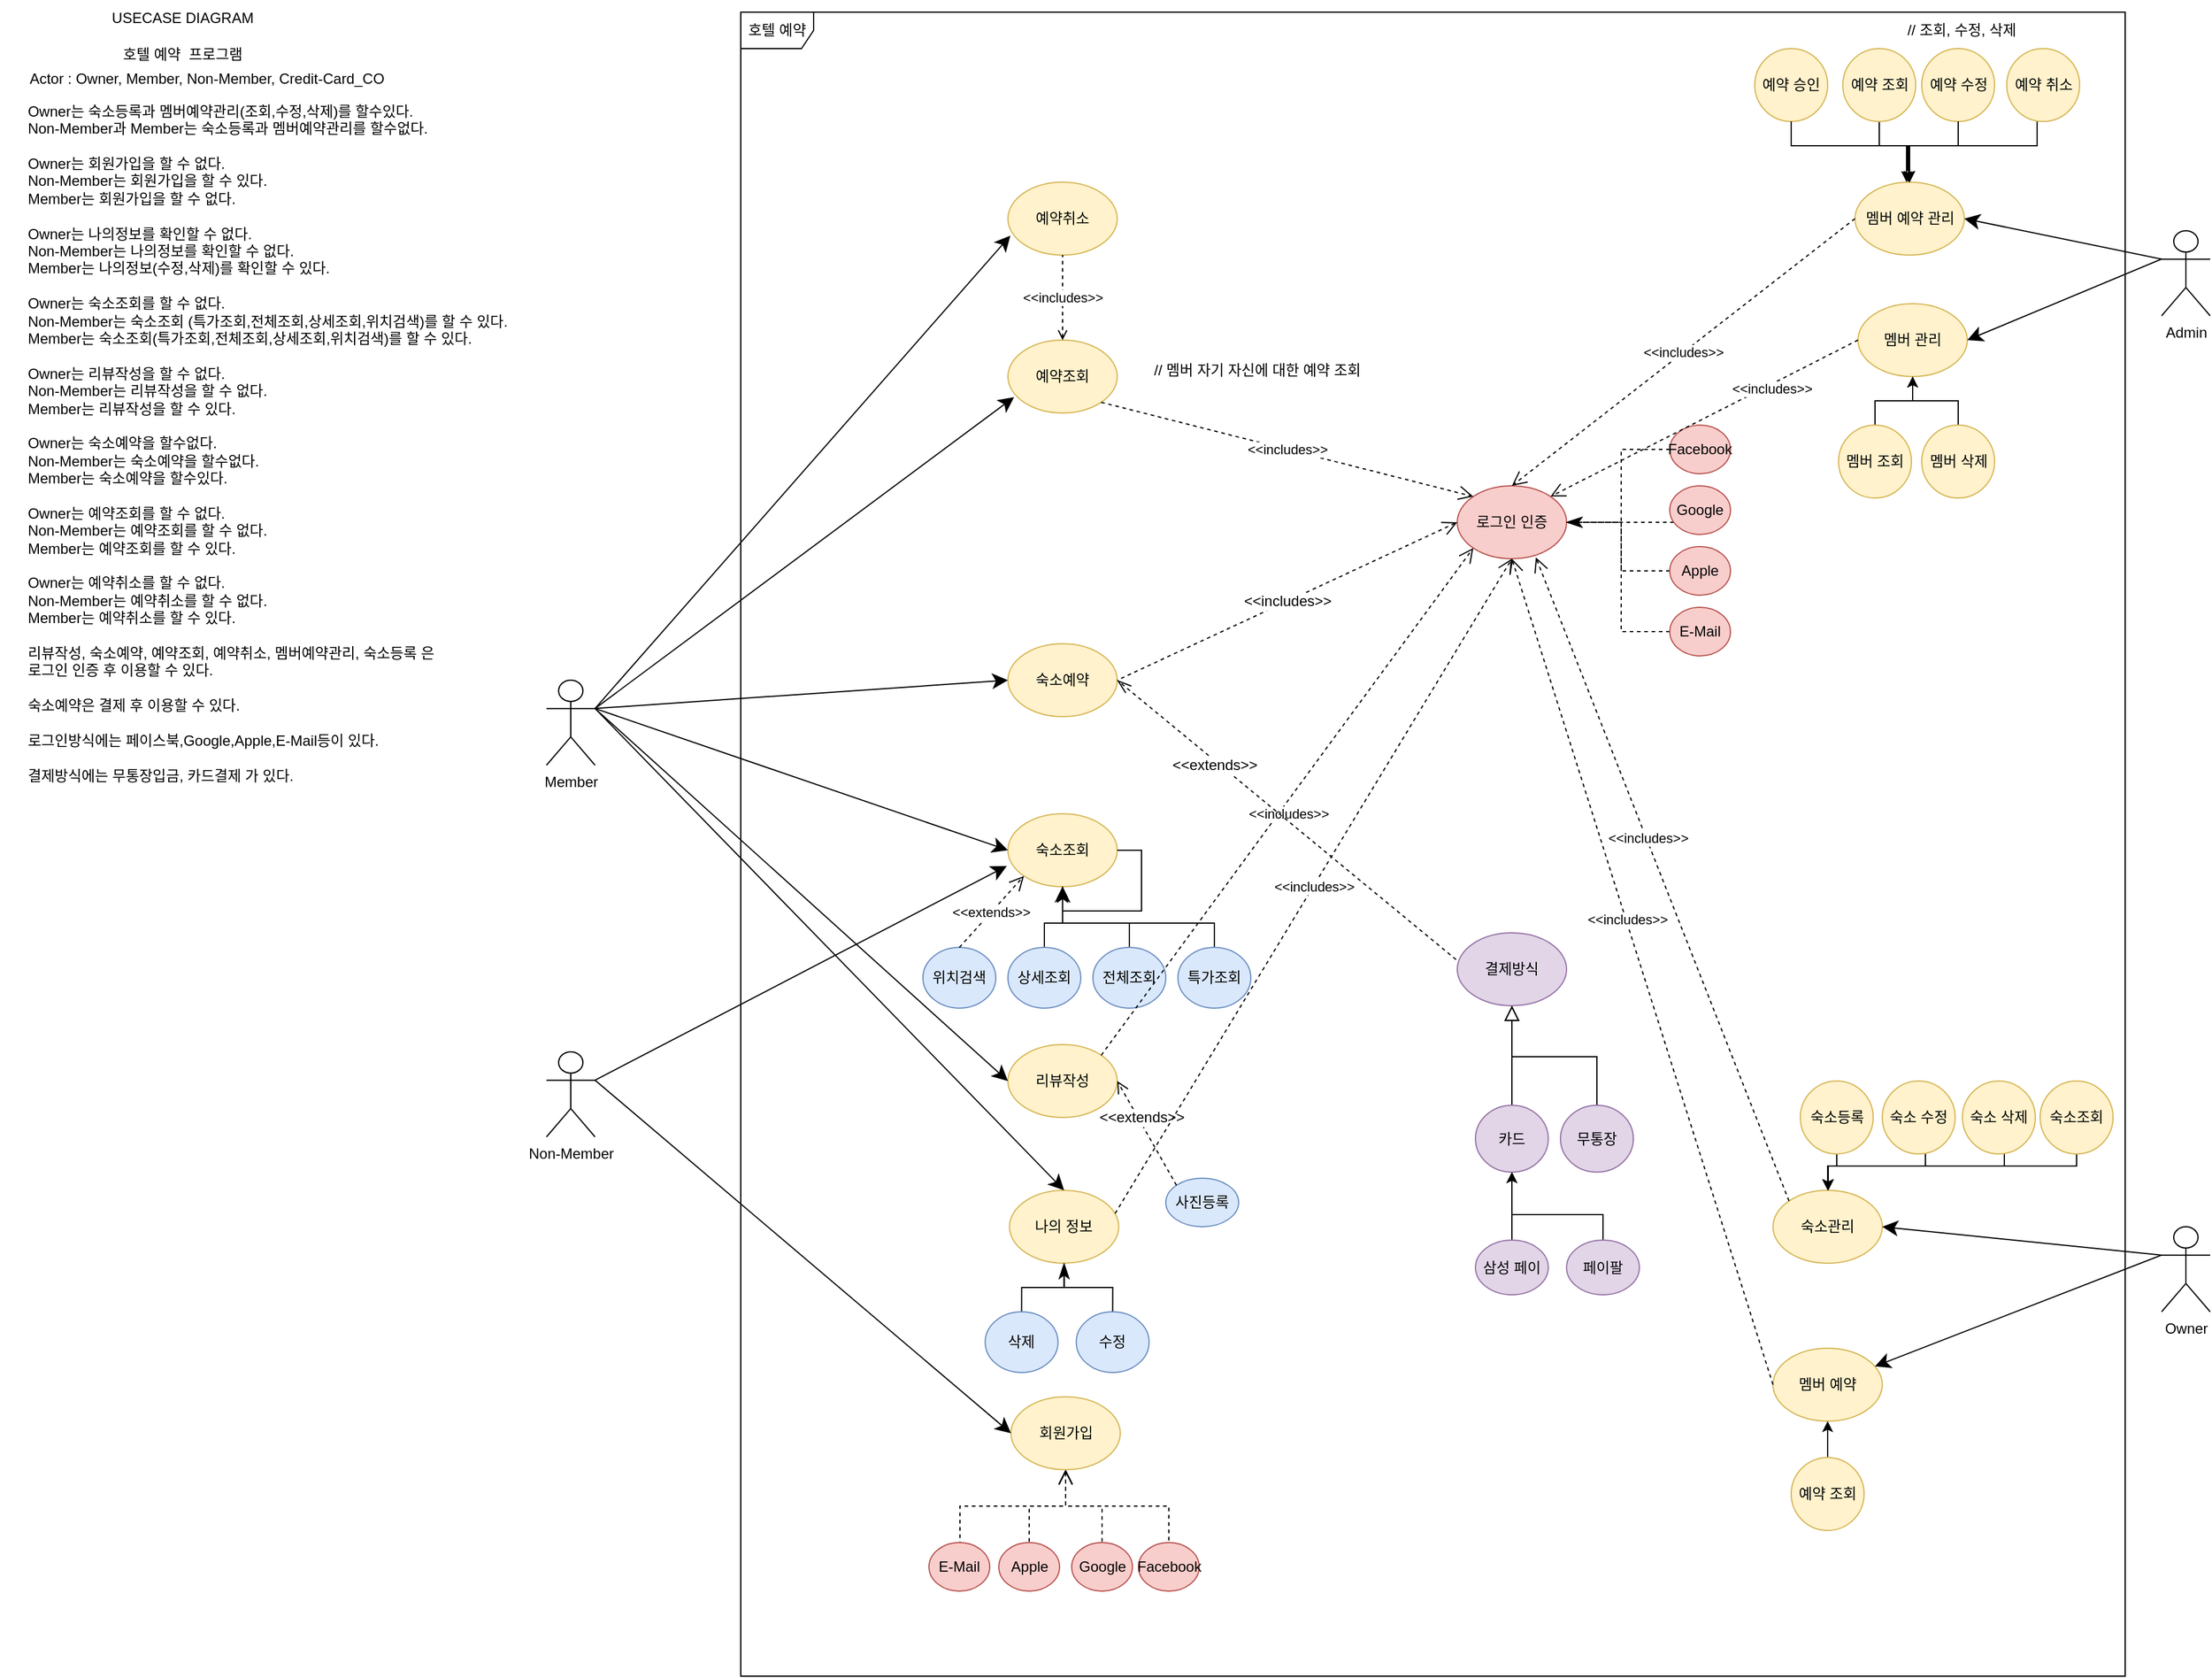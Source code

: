 <mxfile version="20.5.3" type="github" pages="5">
  <diagram id="LRee3-vCbLJE4PQT-OXH" name="USECASE DIAGRAM">
    <mxGraphModel dx="1422" dy="794" grid="1" gridSize="10" guides="1" tooltips="1" connect="1" arrows="1" fold="1" page="1" pageScale="1" pageWidth="3300" pageHeight="4681" math="0" shadow="0">
      <root>
        <mxCell id="0" />
        <mxCell id="1" parent="0" />
        <mxCell id="YhjqENg5tmqZNu0jKvC--1" value="USECASE DIAGRAM" style="text;html=1;align=center;verticalAlign=middle;resizable=0;points=[];autosize=1;strokeColor=none;fillColor=none;" parent="1" vertex="1">
          <mxGeometry x="90" y="10" width="140" height="30" as="geometry" />
        </mxCell>
        <mxCell id="YhjqENg5tmqZNu0jKvC--2" value="호텔 예약&amp;nbsp; 프로그램" style="text;html=1;align=center;verticalAlign=middle;resizable=0;points=[];autosize=1;strokeColor=none;fillColor=none;" parent="1" vertex="1">
          <mxGeometry x="95" y="40" width="130" height="30" as="geometry" />
        </mxCell>
        <mxCell id="YhjqENg5tmqZNu0jKvC--3" value="Actor : Owner, Member, Non-Member, Credit-Card_CO" style="text;html=1;align=center;verticalAlign=middle;resizable=0;points=[];autosize=1;strokeColor=none;fillColor=none;" parent="1" vertex="1">
          <mxGeometry x="20" y="60" width="320" height="30" as="geometry" />
        </mxCell>
        <mxCell id="Wc8GbwjAeZDyRrW3RM1n-1" value="&lt;div style=&quot;text-align: left;&quot;&gt;&lt;span style=&quot;background-color: initial;&quot;&gt;Owner는 숙소등록과 멤버예약관리(조회,수정,삭제)를 할수있다.&lt;/span&gt;&lt;/div&gt;&lt;div style=&quot;text-align: left;&quot;&gt;&lt;span style=&quot;background-color: initial;&quot;&gt;Non-Member과 Member는 숙소등록과 멤버예약관리를 할수없다.&lt;/span&gt;&lt;/div&gt;&lt;div style=&quot;text-align: left;&quot;&gt;&lt;span style=&quot;background-color: initial;&quot;&gt;&lt;br&gt;&lt;/span&gt;&lt;/div&gt;&lt;div style=&quot;text-align: left;&quot;&gt;&lt;span style=&quot;background-color: initial;&quot;&gt;Owner는 회원가입을 할 수 없다.&lt;/span&gt;&lt;/div&gt;&lt;div style=&quot;text-align: left;&quot;&gt;Non-Member는 회원가입을 할 수 있다.&lt;/div&gt;&lt;div style=&quot;text-align: left;&quot;&gt;Member는 회원가입을 할 수 없다.&lt;/div&gt;&lt;div style=&quot;text-align: left;&quot;&gt;&lt;span style=&quot;background-color: initial;&quot;&gt;&lt;br&gt;&lt;/span&gt;&lt;/div&gt;&lt;div style=&quot;text-align: left;&quot;&gt;Owner는 나의정보를 확인할 수 없다.&lt;/div&gt;&lt;div style=&quot;text-align: left;&quot;&gt;Non-Member는 나의정보를 확인할 수 없다.&lt;/div&gt;&lt;div style=&quot;text-align: left;&quot;&gt;Member는 나의정보(수정,삭제)를 확인할 수 있다.&lt;/div&gt;&lt;div style=&quot;text-align: left;&quot;&gt;&lt;br&gt;&lt;/div&gt;&lt;div style=&quot;text-align: left;&quot;&gt;Owner는 숙소조회를 할 수 없다.&lt;/div&gt;&lt;div style=&quot;text-align: left;&quot;&gt;Non-Member는 숙소조회 (특가조회,전체조회,상세조회,위치검색)&lt;span style=&quot;background-color: initial;&quot;&gt;를 할 수 있다.&lt;/span&gt;&lt;/div&gt;&lt;div style=&quot;text-align: left;&quot;&gt;Member는 숙소조회(특가조회,전체조회,상세조회,위치검색)를 할 수 있다.&lt;/div&gt;&lt;div style=&quot;text-align: left;&quot;&gt;&lt;br&gt;&lt;/div&gt;&lt;div style=&quot;text-align: left;&quot;&gt;Owner는 리뷰작성을 할 수 없다.&lt;/div&gt;&lt;div style=&quot;text-align: left;&quot;&gt;Non-Member는 리뷰작성을 할 수 없다.&lt;/div&gt;&lt;div style=&quot;text-align: left;&quot;&gt;Member는 리뷰작성을 할 수 있다.&lt;/div&gt;&lt;div style=&quot;text-align: left;&quot;&gt;&lt;br&gt;&lt;/div&gt;&lt;div style=&quot;text-align: left;&quot;&gt;Owner는 숙소예약을 할수없다.&lt;/div&gt;&lt;div style=&quot;text-align: left;&quot;&gt;Non-Member는 숙소예약을 할수없다.&lt;/div&gt;&lt;div style=&quot;text-align: left;&quot;&gt;Member는 숙소예약을 할수있다.&lt;/div&gt;&lt;div style=&quot;text-align: left;&quot;&gt;&lt;br&gt;&lt;/div&gt;&lt;div style=&quot;text-align: left;&quot;&gt;Owner는 예약조회를 할 수 없다.&lt;/div&gt;&lt;div style=&quot;text-align: left;&quot;&gt;Non-Member는 예약조회를 할 수 없다.&lt;/div&gt;&lt;div style=&quot;text-align: left;&quot;&gt;Member는 예약조회를 할 수 있다.&lt;/div&gt;&lt;div style=&quot;text-align: left;&quot;&gt;&lt;br&gt;&lt;/div&gt;&lt;div style=&quot;text-align: left;&quot;&gt;Owner는 예약취소를 할 수 없다.&lt;/div&gt;&lt;div style=&quot;text-align: left;&quot;&gt;Non-Member는 예약취소를 할 수 없다.&lt;/div&gt;&lt;div style=&quot;text-align: left;&quot;&gt;Member는 예약취소를 할 수 있다.&lt;/div&gt;&lt;div style=&quot;text-align: left;&quot;&gt;&lt;br&gt;&lt;/div&gt;&lt;div style=&quot;text-align: left;&quot;&gt;리뷰작성, 숙소예약, 예약조회, 예약취소, 멤버예약관리, 숙소등록 은&lt;/div&gt;&lt;div style=&quot;text-align: left;&quot;&gt;로그인 인증 후 이용할 수 있다.&lt;/div&gt;&lt;div style=&quot;text-align: left;&quot;&gt;&lt;br&gt;&lt;/div&gt;&lt;div style=&quot;text-align: left;&quot;&gt;숙소예약은 결제 후 이용할 수 있다.&lt;/div&gt;&lt;div style=&quot;text-align: left;&quot;&gt;&lt;br&gt;&lt;/div&gt;&lt;div style=&quot;text-align: left;&quot;&gt;로그인방식에는 페이스북,Google,Apple,E-Mail등이 있다.&lt;/div&gt;&lt;div style=&quot;text-align: left;&quot;&gt;&lt;br&gt;&lt;/div&gt;&lt;div style=&quot;text-align: left;&quot;&gt;결제방식에는 무통장입금, 카드결제 가 있다.&lt;/div&gt;" style="text;html=1;align=center;verticalAlign=middle;resizable=0;points=[];autosize=1;strokeColor=none;fillColor=none;" parent="1" vertex="1">
          <mxGeometry x="10" y="90" width="440" height="570" as="geometry" />
        </mxCell>
        <mxCell id="7OgUuDvBnYVtbcTYQems-1" value="호텔 예약" style="shape=umlFrame;whiteSpace=wrap;html=1;" parent="1" vertex="1">
          <mxGeometry x="620" y="20" width="1140" height="1370" as="geometry" />
        </mxCell>
        <mxCell id="7OgUuDvBnYVtbcTYQems-2" value="Member" style="shape=umlActor;verticalLabelPosition=bottom;verticalAlign=top;html=1;" parent="1" vertex="1">
          <mxGeometry x="460" y="570" width="40" height="70" as="geometry" />
        </mxCell>
        <mxCell id="7OgUuDvBnYVtbcTYQems-3" value="Owner&lt;br&gt;" style="shape=umlActor;verticalLabelPosition=bottom;verticalAlign=top;html=1;" parent="1" vertex="1">
          <mxGeometry x="1790" y="1020" width="40" height="70" as="geometry" />
        </mxCell>
        <mxCell id="7OgUuDvBnYVtbcTYQems-4" value="Non-Member" style="shape=umlActor;verticalLabelPosition=bottom;verticalAlign=top;html=1;" parent="1" vertex="1">
          <mxGeometry x="460" y="876" width="40" height="70" as="geometry" />
        </mxCell>
        <mxCell id="7OgUuDvBnYVtbcTYQems-5" value="" style="edgeStyle=orthogonalEdgeStyle;rounded=0;orthogonalLoop=1;jettySize=auto;html=1;startArrow=open;startFill=0;endArrow=none;endFill=0;startSize=10;endSize=10;dashed=1;entryX=0.5;entryY=0;entryDx=0;entryDy=0;" parent="1" target="7OgUuDvBnYVtbcTYQems-71" edge="1">
          <mxGeometry relative="1" as="geometry">
            <mxPoint x="887.5" y="1220.0" as="sourcePoint" />
            <Array as="points">
              <mxPoint x="887.5" y="1250" />
              <mxPoint x="800.5" y="1250" />
              <mxPoint x="800.5" y="1300" />
            </Array>
          </mxGeometry>
        </mxCell>
        <mxCell id="7OgUuDvBnYVtbcTYQems-6" value="" style="edgeStyle=orthogonalEdgeStyle;rounded=0;orthogonalLoop=1;jettySize=auto;html=1;startArrow=open;startFill=0;endArrow=none;endFill=0;startSize=10;endSize=10;dashed=1;" parent="1" source="7OgUuDvBnYVtbcTYQems-9" target="7OgUuDvBnYVtbcTYQems-70" edge="1">
          <mxGeometry relative="1" as="geometry" />
        </mxCell>
        <mxCell id="7OgUuDvBnYVtbcTYQems-7" value="" style="edgeStyle=orthogonalEdgeStyle;rounded=0;orthogonalLoop=1;jettySize=auto;html=1;startArrow=open;startFill=0;endArrow=none;endFill=0;startSize=10;endSize=10;dashed=1;" parent="1" source="7OgUuDvBnYVtbcTYQems-9" target="7OgUuDvBnYVtbcTYQems-69" edge="1">
          <mxGeometry relative="1" as="geometry" />
        </mxCell>
        <mxCell id="7OgUuDvBnYVtbcTYQems-8" value="" style="edgeStyle=orthogonalEdgeStyle;rounded=0;orthogonalLoop=1;jettySize=auto;html=1;startArrow=open;startFill=0;endArrow=none;endFill=0;startSize=10;endSize=10;dashed=1;exitX=0.5;exitY=1;exitDx=0;exitDy=0;" parent="1" source="7OgUuDvBnYVtbcTYQems-9" target="7OgUuDvBnYVtbcTYQems-68" edge="1">
          <mxGeometry relative="1" as="geometry" />
        </mxCell>
        <mxCell id="7OgUuDvBnYVtbcTYQems-9" value="회원가입" style="ellipse;whiteSpace=wrap;html=1;fillColor=#fff2cc;strokeColor=#d6b656;" parent="1" vertex="1">
          <mxGeometry x="842.5" y="1160" width="90" height="60" as="geometry" />
        </mxCell>
        <mxCell id="7OgUuDvBnYVtbcTYQems-10" value="예약취소" style="ellipse;whiteSpace=wrap;html=1;fillColor=#fff2cc;strokeColor=#d6b656;" parent="1" vertex="1">
          <mxGeometry x="840" y="160" width="90" height="60" as="geometry" />
        </mxCell>
        <mxCell id="7OgUuDvBnYVtbcTYQems-11" value="숙소관리" style="ellipse;whiteSpace=wrap;html=1;fillColor=#fff2cc;strokeColor=#d6b656;" parent="1" vertex="1">
          <mxGeometry x="1470" y="990" width="90" height="60" as="geometry" />
        </mxCell>
        <mxCell id="7OgUuDvBnYVtbcTYQems-12" value="숙소예약" style="ellipse;whiteSpace=wrap;html=1;fillColor=#fff2cc;strokeColor=#d6b656;" parent="1" vertex="1">
          <mxGeometry x="840" y="540" width="90" height="60" as="geometry" />
        </mxCell>
        <mxCell id="7OgUuDvBnYVtbcTYQems-13" value="예약조회" style="ellipse;whiteSpace=wrap;html=1;fillColor=#fff2cc;strokeColor=#d6b656;" parent="1" vertex="1">
          <mxGeometry x="840" y="290" width="90" height="60" as="geometry" />
        </mxCell>
        <mxCell id="7OgUuDvBnYVtbcTYQems-14" value="숙소조회" style="ellipse;whiteSpace=wrap;html=1;fillColor=#fff2cc;strokeColor=#d6b656;" parent="1" vertex="1">
          <mxGeometry x="840" y="680" width="90" height="60" as="geometry" />
        </mxCell>
        <mxCell id="7OgUuDvBnYVtbcTYQems-15" value="리뷰작성" style="ellipse;whiteSpace=wrap;html=1;fillColor=#fff2cc;strokeColor=#d6b656;" parent="1" vertex="1">
          <mxGeometry x="840" y="870" width="90" height="60" as="geometry" />
        </mxCell>
        <mxCell id="7OgUuDvBnYVtbcTYQems-16" value="" style="edgeStyle=orthogonalEdgeStyle;rounded=0;orthogonalLoop=1;jettySize=auto;html=1;startArrow=none;startFill=0;endArrow=classic;endFill=1;startSize=10;endSize=10;" parent="1" source="7OgUuDvBnYVtbcTYQems-17" target="7OgUuDvBnYVtbcTYQems-14" edge="1">
          <mxGeometry relative="1" as="geometry">
            <Array as="points">
              <mxPoint x="870" y="770" />
              <mxPoint x="885" y="770" />
            </Array>
          </mxGeometry>
        </mxCell>
        <mxCell id="7OgUuDvBnYVtbcTYQems-17" value="상세조회" style="ellipse;whiteSpace=wrap;html=1;fillColor=#dae8fc;strokeColor=#6c8ebf;" parent="1" vertex="1">
          <mxGeometry x="840" y="790" width="60" height="50" as="geometry" />
        </mxCell>
        <mxCell id="7OgUuDvBnYVtbcTYQems-18" value="로그인 인증" style="ellipse;whiteSpace=wrap;html=1;fillColor=#f8cecc;strokeColor=#b85450;" parent="1" vertex="1">
          <mxGeometry x="1210" y="410" width="90" height="60" as="geometry" />
        </mxCell>
        <mxCell id="7OgUuDvBnYVtbcTYQems-19" value="결제방식" style="ellipse;whiteSpace=wrap;html=1;fillColor=#e1d5e7;strokeColor=#9673a6;" parent="1" vertex="1">
          <mxGeometry x="1210" y="778" width="90" height="60" as="geometry" />
        </mxCell>
        <mxCell id="7OgUuDvBnYVtbcTYQems-20" value="" style="endArrow=classic;html=1;rounded=0;fontSize=12;exitX=1;exitY=0.333;exitDx=0;exitDy=0;exitPerimeter=0;endFill=1;endSize=10;entryX=0.022;entryY=0.733;entryDx=0;entryDy=0;entryPerimeter=0;" parent="1" source="7OgUuDvBnYVtbcTYQems-2" target="7OgUuDvBnYVtbcTYQems-10" edge="1">
          <mxGeometry width="50" height="50" relative="1" as="geometry">
            <mxPoint x="685" y="510" as="sourcePoint" />
            <mxPoint x="325" y="310" as="targetPoint" />
          </mxGeometry>
        </mxCell>
        <mxCell id="7OgUuDvBnYVtbcTYQems-21" value="" style="endArrow=classic;html=1;rounded=0;fontSize=12;exitX=1;exitY=0.333;exitDx=0;exitDy=0;exitPerimeter=0;entryX=0.056;entryY=0.783;entryDx=0;entryDy=0;endFill=1;endSize=10;entryPerimeter=0;" parent="1" source="7OgUuDvBnYVtbcTYQems-2" target="7OgUuDvBnYVtbcTYQems-13" edge="1">
          <mxGeometry width="50" height="50" relative="1" as="geometry">
            <mxPoint x="685" y="510" as="sourcePoint" />
            <mxPoint x="735" y="460" as="targetPoint" />
          </mxGeometry>
        </mxCell>
        <mxCell id="7OgUuDvBnYVtbcTYQems-22" value="" style="endArrow=classic;html=1;rounded=0;fontSize=12;exitX=1;exitY=0.333;exitDx=0;exitDy=0;exitPerimeter=0;entryX=0;entryY=0.5;entryDx=0;entryDy=0;endFill=1;endSize=10;" parent="1" source="7OgUuDvBnYVtbcTYQems-2" target="7OgUuDvBnYVtbcTYQems-12" edge="1">
          <mxGeometry width="50" height="50" relative="1" as="geometry">
            <mxPoint x="205" y="493.333" as="sourcePoint" />
            <mxPoint x="335" y="410" as="targetPoint" />
          </mxGeometry>
        </mxCell>
        <mxCell id="7OgUuDvBnYVtbcTYQems-23" value="" style="endArrow=classic;html=1;rounded=0;fontSize=12;exitX=1;exitY=0.333;exitDx=0;exitDy=0;exitPerimeter=0;entryX=0;entryY=0.5;entryDx=0;entryDy=0;endFill=1;endSize=10;" parent="1" source="7OgUuDvBnYVtbcTYQems-2" target="7OgUuDvBnYVtbcTYQems-15" edge="1">
          <mxGeometry width="50" height="50" relative="1" as="geometry">
            <mxPoint x="685" y="510" as="sourcePoint" />
            <mxPoint x="735" y="460" as="targetPoint" />
          </mxGeometry>
        </mxCell>
        <mxCell id="7OgUuDvBnYVtbcTYQems-24" value="" style="endArrow=classic;html=1;rounded=0;fontSize=12;exitX=1;exitY=0.333;exitDx=0;exitDy=0;exitPerimeter=0;entryX=0;entryY=0.5;entryDx=0;entryDy=0;endFill=1;endSize=10;" parent="1" source="7OgUuDvBnYVtbcTYQems-2" target="7OgUuDvBnYVtbcTYQems-14" edge="1">
          <mxGeometry width="50" height="50" relative="1" as="geometry">
            <mxPoint x="205" y="483.333" as="sourcePoint" />
            <mxPoint x="335" y="550" as="targetPoint" />
          </mxGeometry>
        </mxCell>
        <mxCell id="7OgUuDvBnYVtbcTYQems-25" value="" style="endArrow=classic;html=1;rounded=0;fontSize=12;exitX=1;exitY=0.333;exitDx=0;exitDy=0;exitPerimeter=0;entryX=0;entryY=0.5;entryDx=0;entryDy=0;endFill=1;endSize=10;" parent="1" source="7OgUuDvBnYVtbcTYQems-4" target="7OgUuDvBnYVtbcTYQems-9" edge="1">
          <mxGeometry width="50" height="50" relative="1" as="geometry">
            <mxPoint x="685" y="510" as="sourcePoint" />
            <mxPoint x="735" y="460" as="targetPoint" />
          </mxGeometry>
        </mxCell>
        <mxCell id="7OgUuDvBnYVtbcTYQems-26" value="" style="endArrow=classic;html=1;rounded=0;fontSize=12;exitX=1;exitY=0.333;exitDx=0;exitDy=0;exitPerimeter=0;entryX=-0.011;entryY=0.717;entryDx=0;entryDy=0;endFill=1;endSize=10;entryPerimeter=0;" parent="1" source="7OgUuDvBnYVtbcTYQems-4" target="7OgUuDvBnYVtbcTYQems-14" edge="1">
          <mxGeometry width="50" height="50" relative="1" as="geometry">
            <mxPoint x="205" y="743.333" as="sourcePoint" />
            <mxPoint x="335" y="745" as="targetPoint" />
          </mxGeometry>
        </mxCell>
        <mxCell id="7OgUuDvBnYVtbcTYQems-27" value="&amp;lt;&amp;lt;includes&amp;gt;&amp;gt;" style="endArrow=none;dashed=1;html=1;rounded=0;fontSize=12;endFill=0;exitX=0;exitY=0.5;exitDx=0;exitDy=0;entryX=1;entryY=0.5;entryDx=0;entryDy=0;startArrow=open;startFill=0;endSize=10;startSize=10;" parent="1" source="7OgUuDvBnYVtbcTYQems-18" target="7OgUuDvBnYVtbcTYQems-12" edge="1">
          <mxGeometry width="50" height="50" relative="1" as="geometry">
            <mxPoint x="890" y="480" as="sourcePoint" />
            <mxPoint x="680" y="560" as="targetPoint" />
            <mxPoint as="offset" />
          </mxGeometry>
        </mxCell>
        <mxCell id="7OgUuDvBnYVtbcTYQems-28" value="" style="edgeStyle=orthogonalEdgeStyle;rounded=0;orthogonalLoop=1;jettySize=auto;html=1;endArrow=classicThin;endFill=1;endSize=10;exitX=0.5;exitY=0;exitDx=0;exitDy=0;" parent="1" source="7OgUuDvBnYVtbcTYQems-29" target="7OgUuDvBnYVtbcTYQems-14" edge="1">
          <mxGeometry relative="1" as="geometry">
            <Array as="points">
              <mxPoint x="1010" y="770" />
              <mxPoint x="885" y="770" />
            </Array>
            <mxPoint x="1180" y="950" as="sourcePoint" />
          </mxGeometry>
        </mxCell>
        <mxCell id="7OgUuDvBnYVtbcTYQems-29" value="특가조회" style="ellipse;whiteSpace=wrap;html=1;fillColor=#dae8fc;strokeColor=#6c8ebf;" parent="1" vertex="1">
          <mxGeometry x="980" y="790" width="60" height="50" as="geometry" />
        </mxCell>
        <mxCell id="7OgUuDvBnYVtbcTYQems-30" value="" style="edgeStyle=orthogonalEdgeStyle;rounded=0;orthogonalLoop=1;jettySize=auto;html=1;endArrow=classicThin;endFill=1;endSize=10;exitX=0.5;exitY=0;exitDx=0;exitDy=0;entryX=0.5;entryY=1;entryDx=0;entryDy=0;" parent="1" source="7OgUuDvBnYVtbcTYQems-31" target="7OgUuDvBnYVtbcTYQems-14" edge="1">
          <mxGeometry relative="1" as="geometry">
            <Array as="points">
              <mxPoint x="940" y="770" />
              <mxPoint x="885" y="770" />
            </Array>
          </mxGeometry>
        </mxCell>
        <mxCell id="7OgUuDvBnYVtbcTYQems-31" value="전체조회" style="ellipse;whiteSpace=wrap;html=1;fillColor=#dae8fc;strokeColor=#6c8ebf;" parent="1" vertex="1">
          <mxGeometry x="910" y="790" width="60" height="50" as="geometry" />
        </mxCell>
        <mxCell id="7OgUuDvBnYVtbcTYQems-32" value="사진등록" style="ellipse;whiteSpace=wrap;html=1;fillColor=#dae8fc;strokeColor=#6c8ebf;" parent="1" vertex="1">
          <mxGeometry x="970" y="980" width="60" height="40" as="geometry" />
        </mxCell>
        <mxCell id="7OgUuDvBnYVtbcTYQems-33" value="&amp;lt;&amp;lt;extends&amp;gt;&amp;gt;" style="endArrow=open;dashed=1;html=1;rounded=0;fontSize=12;endFill=0;entryX=1;entryY=0.5;entryDx=0;entryDy=0;endSize=8;exitX=0;exitY=0;exitDx=0;exitDy=0;" parent="1" source="7OgUuDvBnYVtbcTYQems-32" target="7OgUuDvBnYVtbcTYQems-15" edge="1">
          <mxGeometry x="0.272" y="-3" width="50" height="50" relative="1" as="geometry">
            <mxPoint x="990" y="960" as="sourcePoint" />
            <mxPoint x="950" y="660" as="targetPoint" />
            <mxPoint as="offset" />
          </mxGeometry>
        </mxCell>
        <mxCell id="7OgUuDvBnYVtbcTYQems-34" value="위치검색" style="ellipse;whiteSpace=wrap;html=1;fillColor=#dae8fc;strokeColor=#6c8ebf;" parent="1" vertex="1">
          <mxGeometry x="770" y="790" width="60" height="50" as="geometry" />
        </mxCell>
        <mxCell id="7OgUuDvBnYVtbcTYQems-35" value="" style="edgeStyle=orthogonalEdgeStyle;rounded=0;orthogonalLoop=1;jettySize=auto;html=1;endArrow=classicThin;endFill=1;endSize=10;dashed=1;" parent="1" source="7OgUuDvBnYVtbcTYQems-36" target="7OgUuDvBnYVtbcTYQems-18" edge="1">
          <mxGeometry relative="1" as="geometry">
            <Array as="points">
              <mxPoint x="1345" y="380" />
              <mxPoint x="1345" y="440" />
            </Array>
          </mxGeometry>
        </mxCell>
        <mxCell id="7OgUuDvBnYVtbcTYQems-36" value="Facebook" style="ellipse;whiteSpace=wrap;html=1;fillColor=#f8cecc;strokeColor=#b85450;" parent="1" vertex="1">
          <mxGeometry x="1385" y="360" width="50" height="40" as="geometry" />
        </mxCell>
        <mxCell id="7OgUuDvBnYVtbcTYQems-37" value="" style="edgeStyle=orthogonalEdgeStyle;rounded=0;orthogonalLoop=1;jettySize=auto;html=1;endArrow=classicThin;endFill=1;endSize=10;dashed=1;" parent="1" source="7OgUuDvBnYVtbcTYQems-38" target="7OgUuDvBnYVtbcTYQems-18" edge="1">
          <mxGeometry relative="1" as="geometry">
            <Array as="points">
              <mxPoint x="1355" y="440" />
              <mxPoint x="1355" y="440" />
            </Array>
          </mxGeometry>
        </mxCell>
        <mxCell id="7OgUuDvBnYVtbcTYQems-38" value="Google" style="ellipse;whiteSpace=wrap;html=1;fillColor=#f8cecc;strokeColor=#b85450;" parent="1" vertex="1">
          <mxGeometry x="1385" y="410" width="50" height="40" as="geometry" />
        </mxCell>
        <mxCell id="7OgUuDvBnYVtbcTYQems-39" value="" style="edgeStyle=orthogonalEdgeStyle;rounded=0;orthogonalLoop=1;jettySize=auto;html=1;endArrow=classicThin;endFill=1;endSize=10;dashed=1;" parent="1" source="7OgUuDvBnYVtbcTYQems-40" target="7OgUuDvBnYVtbcTYQems-18" edge="1">
          <mxGeometry relative="1" as="geometry">
            <Array as="points">
              <mxPoint x="1345" y="480" />
              <mxPoint x="1345" y="440" />
            </Array>
          </mxGeometry>
        </mxCell>
        <mxCell id="7OgUuDvBnYVtbcTYQems-40" value="Apple" style="ellipse;whiteSpace=wrap;html=1;fillColor=#f8cecc;strokeColor=#b85450;" parent="1" vertex="1">
          <mxGeometry x="1385" y="460" width="50" height="40" as="geometry" />
        </mxCell>
        <mxCell id="7OgUuDvBnYVtbcTYQems-41" value="" style="edgeStyle=orthogonalEdgeStyle;rounded=0;orthogonalLoop=1;jettySize=auto;html=1;endArrow=classicThin;endFill=1;endSize=10;dashed=1;" parent="1" source="7OgUuDvBnYVtbcTYQems-42" target="7OgUuDvBnYVtbcTYQems-18" edge="1">
          <mxGeometry relative="1" as="geometry">
            <Array as="points">
              <mxPoint x="1345" y="530" />
              <mxPoint x="1345" y="440" />
            </Array>
          </mxGeometry>
        </mxCell>
        <mxCell id="7OgUuDvBnYVtbcTYQems-42" value="E-Mail" style="ellipse;whiteSpace=wrap;html=1;fillColor=#f8cecc;strokeColor=#b85450;" parent="1" vertex="1">
          <mxGeometry x="1385" y="510" width="50" height="40" as="geometry" />
        </mxCell>
        <mxCell id="7OgUuDvBnYVtbcTYQems-43" value="" style="edgeStyle=orthogonalEdgeStyle;rounded=0;orthogonalLoop=1;jettySize=auto;html=1;" parent="1" source="7OgUuDvBnYVtbcTYQems-44" target="7OgUuDvBnYVtbcTYQems-58" edge="1">
          <mxGeometry relative="1" as="geometry" />
        </mxCell>
        <mxCell id="7OgUuDvBnYVtbcTYQems-44" value="삼성 페이" style="ellipse;whiteSpace=wrap;html=1;fillColor=#e1d5e7;strokeColor=#9673a6;" parent="1" vertex="1">
          <mxGeometry x="1225" y="1031" width="60" height="45" as="geometry" />
        </mxCell>
        <mxCell id="7OgUuDvBnYVtbcTYQems-45" value="" style="edgeStyle=orthogonalEdgeStyle;rounded=0;orthogonalLoop=1;jettySize=auto;html=1;" parent="1" source="7OgUuDvBnYVtbcTYQems-46" target="7OgUuDvBnYVtbcTYQems-58" edge="1">
          <mxGeometry relative="1" as="geometry">
            <Array as="points">
              <mxPoint x="1330" y="1010" />
              <mxPoint x="1255" y="1010" />
            </Array>
          </mxGeometry>
        </mxCell>
        <mxCell id="7OgUuDvBnYVtbcTYQems-46" value="페이팔" style="ellipse;whiteSpace=wrap;html=1;fillColor=#e1d5e7;strokeColor=#9673a6;" parent="1" vertex="1">
          <mxGeometry x="1300" y="1031" width="60" height="45" as="geometry" />
        </mxCell>
        <mxCell id="7OgUuDvBnYVtbcTYQems-47" value="나의 정보" style="ellipse;whiteSpace=wrap;html=1;fillColor=#fff2cc;strokeColor=#d6b656;" parent="1" vertex="1">
          <mxGeometry x="841.25" y="990" width="90" height="60" as="geometry" />
        </mxCell>
        <mxCell id="7OgUuDvBnYVtbcTYQems-48" value="" style="endArrow=classic;html=1;rounded=0;fontSize=12;exitX=1;exitY=0.333;exitDx=0;exitDy=0;exitPerimeter=0;entryX=0.5;entryY=0;entryDx=0;entryDy=0;endFill=1;endSize=10;" parent="1" source="7OgUuDvBnYVtbcTYQems-2" target="7OgUuDvBnYVtbcTYQems-47" edge="1">
          <mxGeometry width="50" height="50" relative="1" as="geometry">
            <mxPoint x="205" y="543.333" as="sourcePoint" />
            <mxPoint x="525" y="740" as="targetPoint" />
          </mxGeometry>
        </mxCell>
        <mxCell id="7OgUuDvBnYVtbcTYQems-49" value="" style="edgeStyle=orthogonalEdgeStyle;rounded=0;orthogonalLoop=1;jettySize=auto;html=1;endArrow=classicThin;endFill=1;endSize=10;entryX=0.5;entryY=1;entryDx=0;entryDy=0;" parent="1" source="7OgUuDvBnYVtbcTYQems-50" target="7OgUuDvBnYVtbcTYQems-47" edge="1">
          <mxGeometry relative="1" as="geometry">
            <Array as="points">
              <mxPoint x="851.25" y="1070" />
              <mxPoint x="886.25" y="1070" />
            </Array>
          </mxGeometry>
        </mxCell>
        <mxCell id="7OgUuDvBnYVtbcTYQems-50" value="삭제" style="ellipse;whiteSpace=wrap;html=1;fillColor=#dae8fc;strokeColor=#6c8ebf;direction=south;" parent="1" vertex="1">
          <mxGeometry x="821.25" y="1090" width="60" height="50" as="geometry" />
        </mxCell>
        <mxCell id="7OgUuDvBnYVtbcTYQems-51" value="" style="edgeStyle=orthogonalEdgeStyle;rounded=0;orthogonalLoop=1;jettySize=auto;html=1;endArrow=classicThin;endFill=1;endSize=10;" parent="1" source="7OgUuDvBnYVtbcTYQems-52" target="7OgUuDvBnYVtbcTYQems-47" edge="1">
          <mxGeometry relative="1" as="geometry">
            <Array as="points">
              <mxPoint x="926.25" y="1070" />
              <mxPoint x="886.25" y="1070" />
            </Array>
          </mxGeometry>
        </mxCell>
        <mxCell id="7OgUuDvBnYVtbcTYQems-52" value="수정" style="ellipse;whiteSpace=wrap;html=1;fillColor=#dae8fc;strokeColor=#6c8ebf;" parent="1" vertex="1">
          <mxGeometry x="896.25" y="1090" width="60" height="50" as="geometry" />
        </mxCell>
        <mxCell id="7OgUuDvBnYVtbcTYQems-53" value="&amp;lt;&amp;lt;includes&amp;gt;&amp;gt;" style="endArrow=open;html=1;rounded=0;entryX=0;entryY=0;entryDx=0;entryDy=0;exitX=1;exitY=1;exitDx=0;exitDy=0;endFill=0;dashed=1;endSize=10;" parent="1" source="7OgUuDvBnYVtbcTYQems-13" target="7OgUuDvBnYVtbcTYQems-18" edge="1">
          <mxGeometry width="50" height="50" relative="1" as="geometry">
            <mxPoint x="800" y="480" as="sourcePoint" />
            <mxPoint x="850" y="430" as="targetPoint" />
          </mxGeometry>
        </mxCell>
        <mxCell id="7OgUuDvBnYVtbcTYQems-54" value="&amp;lt;&amp;lt;includes&amp;gt;&amp;gt;" style="endArrow=open;html=1;rounded=0;entryX=0;entryY=1;entryDx=0;entryDy=0;exitX=1;exitY=0;exitDx=0;exitDy=0;endFill=0;dashed=1;endSize=10;" parent="1" source="7OgUuDvBnYVtbcTYQems-15" target="7OgUuDvBnYVtbcTYQems-18" edge="1">
          <mxGeometry x="-0.027" y="-7" width="50" height="50" relative="1" as="geometry">
            <mxPoint x="686.82" y="418.787" as="sourcePoint" />
            <mxPoint x="938.18" y="331.213" as="targetPoint" />
            <mxPoint x="-1" as="offset" />
          </mxGeometry>
        </mxCell>
        <mxCell id="7OgUuDvBnYVtbcTYQems-55" value="" style="edgeStyle=orthogonalEdgeStyle;rounded=0;orthogonalLoop=1;jettySize=auto;html=1;startArrow=none;startFill=0;endArrow=block;endFill=0;startSize=10;endSize=10;" parent="1" source="7OgUuDvBnYVtbcTYQems-56" target="7OgUuDvBnYVtbcTYQems-19" edge="1">
          <mxGeometry relative="1" as="geometry">
            <Array as="points">
              <mxPoint x="1325" y="880" />
              <mxPoint x="1255" y="880" />
            </Array>
          </mxGeometry>
        </mxCell>
        <mxCell id="7OgUuDvBnYVtbcTYQems-56" value="무통장" style="ellipse;whiteSpace=wrap;html=1;fillColor=#e1d5e7;strokeColor=#9673a6;" parent="1" vertex="1">
          <mxGeometry x="1295" y="920" width="60" height="55" as="geometry" />
        </mxCell>
        <mxCell id="7OgUuDvBnYVtbcTYQems-57" value="" style="edgeStyle=orthogonalEdgeStyle;rounded=0;orthogonalLoop=1;jettySize=auto;html=1;startArrow=none;startFill=0;endArrow=block;endFill=0;startSize=10;endSize=10;" parent="1" source="7OgUuDvBnYVtbcTYQems-58" target="7OgUuDvBnYVtbcTYQems-19" edge="1">
          <mxGeometry relative="1" as="geometry" />
        </mxCell>
        <mxCell id="7OgUuDvBnYVtbcTYQems-58" value="카드" style="ellipse;whiteSpace=wrap;html=1;fillColor=#e1d5e7;strokeColor=#9673a6;" parent="1" vertex="1">
          <mxGeometry x="1225" y="920" width="60" height="55" as="geometry" />
        </mxCell>
        <mxCell id="7OgUuDvBnYVtbcTYQems-59" value="멤버 예약 관리" style="ellipse;whiteSpace=wrap;html=1;fillColor=#fff2cc;strokeColor=#d6b656;" parent="1" vertex="1">
          <mxGeometry x="1537.5" y="160" width="90" height="60" as="geometry" />
        </mxCell>
        <mxCell id="7OgUuDvBnYVtbcTYQems-60" value="&amp;lt;&amp;lt;includes&amp;gt;&amp;gt;" style="endArrow=none;html=1;rounded=0;endSize=10;exitX=0.5;exitY=0;exitDx=0;exitDy=0;entryX=0.5;entryY=1;entryDx=0;entryDy=0;dashed=1;endFill=0;startArrow=open;startFill=0;" parent="1" source="7OgUuDvBnYVtbcTYQems-13" target="7OgUuDvBnYVtbcTYQems-10" edge="1">
          <mxGeometry width="50" height="50" relative="1" as="geometry">
            <mxPoint x="1230" y="530" as="sourcePoint" />
            <mxPoint x="1280" y="480" as="targetPoint" />
          </mxGeometry>
        </mxCell>
        <mxCell id="7OgUuDvBnYVtbcTYQems-61" value="// 멤버 자기 자신에 대한 예약 조회" style="text;html=1;align=center;verticalAlign=middle;resizable=0;points=[];autosize=1;strokeColor=none;fillColor=none;" parent="1" vertex="1">
          <mxGeometry x="940" y="300" width="210" height="30" as="geometry" />
        </mxCell>
        <mxCell id="7OgUuDvBnYVtbcTYQems-62" value="&amp;lt;&amp;lt;extends&amp;gt;&amp;gt;" style="endArrow=open;html=1;rounded=0;dashed=1;startSize=10;endSize=10;entryX=0;entryY=1;entryDx=0;entryDy=0;exitX=0.5;exitY=0;exitDx=0;exitDy=0;endFill=0;" parent="1" source="7OgUuDvBnYVtbcTYQems-34" target="7OgUuDvBnYVtbcTYQems-14" edge="1">
          <mxGeometry width="50" height="50" relative="1" as="geometry">
            <mxPoint x="1090" y="650" as="sourcePoint" />
            <mxPoint x="1140" y="600" as="targetPoint" />
          </mxGeometry>
        </mxCell>
        <mxCell id="7OgUuDvBnYVtbcTYQems-63" value="&amp;lt;&amp;lt;includes&amp;gt;&amp;gt;" style="endArrow=open;html=1;rounded=0;dashed=1;startSize=10;endSize=10;entryX=0.719;entryY=0.981;entryDx=0;entryDy=0;exitX=0;exitY=0;exitDx=0;exitDy=0;endFill=0;entryPerimeter=0;" parent="1" source="7OgUuDvBnYVtbcTYQems-11" target="7OgUuDvBnYVtbcTYQems-18" edge="1">
          <mxGeometry x="0.126" y="-1" width="50" height="50" relative="1" as="geometry">
            <mxPoint x="755" y="530" as="sourcePoint" />
            <mxPoint x="842.03" y="221.072" as="targetPoint" />
            <mxPoint as="offset" />
          </mxGeometry>
        </mxCell>
        <mxCell id="7OgUuDvBnYVtbcTYQems-64" value="&amp;lt;&amp;lt;includes&amp;gt;&amp;gt;" style="endArrow=open;html=1;rounded=0;dashed=1;startSize=10;endSize=10;entryX=0.5;entryY=0;entryDx=0;entryDy=0;exitX=0;exitY=0.5;exitDx=0;exitDy=0;endFill=0;" parent="1" source="7OgUuDvBnYVtbcTYQems-59" target="7OgUuDvBnYVtbcTYQems-18" edge="1">
          <mxGeometry width="50" height="50" relative="1" as="geometry">
            <mxPoint x="1085.0" y="210" as="sourcePoint" />
            <mxPoint x="842.03" y="178.928" as="targetPoint" />
          </mxGeometry>
        </mxCell>
        <mxCell id="7OgUuDvBnYVtbcTYQems-65" value="" style="endArrow=classic;html=1;rounded=0;startSize=10;endSize=10;entryX=1;entryY=0.5;entryDx=0;entryDy=0;exitX=0;exitY=0.333;exitDx=0;exitDy=0;exitPerimeter=0;" parent="1" source="7OgUuDvBnYVtbcTYQems-3" target="7OgUuDvBnYVtbcTYQems-11" edge="1">
          <mxGeometry width="50" height="50" relative="1" as="geometry">
            <mxPoint x="1075.0" y="1063.333" as="sourcePoint" />
            <mxPoint x="945.0" y="1100" as="targetPoint" />
          </mxGeometry>
        </mxCell>
        <mxCell id="7OgUuDvBnYVtbcTYQems-66" value="// 조회, 수정, 삭제" style="text;html=1;align=center;verticalAlign=middle;resizable=0;points=[];autosize=1;strokeColor=none;fillColor=none;" parent="1" vertex="1">
          <mxGeometry x="1565" y="20" width="120" height="30" as="geometry" />
        </mxCell>
        <mxCell id="7OgUuDvBnYVtbcTYQems-67" value="Admin" style="shape=umlActor;verticalLabelPosition=bottom;verticalAlign=top;html=1;" parent="1" vertex="1">
          <mxGeometry x="1790" y="200" width="40" height="70" as="geometry" />
        </mxCell>
        <mxCell id="7OgUuDvBnYVtbcTYQems-68" value="Facebook" style="ellipse;whiteSpace=wrap;html=1;fillColor=#f8cecc;strokeColor=#b85450;" parent="1" vertex="1">
          <mxGeometry x="947.5" y="1280" width="50" height="40" as="geometry" />
        </mxCell>
        <mxCell id="7OgUuDvBnYVtbcTYQems-69" value="Google" style="ellipse;whiteSpace=wrap;html=1;fillColor=#f8cecc;strokeColor=#b85450;" parent="1" vertex="1">
          <mxGeometry x="892.5" y="1280" width="50" height="40" as="geometry" />
        </mxCell>
        <mxCell id="7OgUuDvBnYVtbcTYQems-70" value="Apple" style="ellipse;whiteSpace=wrap;html=1;fillColor=#f8cecc;strokeColor=#b85450;" parent="1" vertex="1">
          <mxGeometry x="832.5" y="1280" width="50" height="40" as="geometry" />
        </mxCell>
        <mxCell id="7OgUuDvBnYVtbcTYQems-71" value="E-Mail" style="ellipse;whiteSpace=wrap;html=1;fillColor=#f8cecc;strokeColor=#b85450;" parent="1" vertex="1">
          <mxGeometry x="775" y="1280" width="50" height="40" as="geometry" />
        </mxCell>
        <mxCell id="7OgUuDvBnYVtbcTYQems-72" value="멤버 예약" style="ellipse;whiteSpace=wrap;html=1;fillColor=#fff2cc;strokeColor=#d6b656;" parent="1" vertex="1">
          <mxGeometry x="1470" y="1120" width="90" height="60" as="geometry" />
        </mxCell>
        <mxCell id="7OgUuDvBnYVtbcTYQems-73" value="" style="endArrow=none;html=1;rounded=0;startSize=10;endSize=10;endFill=0;startArrow=classic;startFill=1;entryX=0;entryY=0.333;entryDx=0;entryDy=0;entryPerimeter=0;" parent="1" source="7OgUuDvBnYVtbcTYQems-72" target="7OgUuDvBnYVtbcTYQems-3" edge="1">
          <mxGeometry width="50" height="50" relative="1" as="geometry">
            <mxPoint x="1800" y="1070" as="sourcePoint" />
            <mxPoint x="1720" y="870" as="targetPoint" />
          </mxGeometry>
        </mxCell>
        <mxCell id="7OgUuDvBnYVtbcTYQems-74" value="&amp;lt;&amp;lt;includes&amp;gt;&amp;gt;" style="endArrow=open;html=1;rounded=0;entryX=0.5;entryY=1;entryDx=0;entryDy=0;exitX=0.967;exitY=0.317;exitDx=0;exitDy=0;endFill=0;dashed=1;endSize=10;exitPerimeter=0;" parent="1" source="7OgUuDvBnYVtbcTYQems-47" target="7OgUuDvBnYVtbcTYQems-18" edge="1">
          <mxGeometry width="50" height="50" relative="1" as="geometry">
            <mxPoint x="926.82" y="351.213" as="sourcePoint" />
            <mxPoint x="1233.18" y="428.787" as="targetPoint" />
          </mxGeometry>
        </mxCell>
        <mxCell id="7OgUuDvBnYVtbcTYQems-75" value="&amp;lt;&amp;lt;extends&amp;gt;&amp;gt;" style="endArrow=openThin;html=1;rounded=0;fontSize=12;endFill=0;endSize=10;entryX=1;entryY=0.5;entryDx=0;entryDy=0;exitX=-0.011;exitY=0.367;exitDx=0;exitDy=0;exitPerimeter=0;dashed=1;" parent="1" source="7OgUuDvBnYVtbcTYQems-19" target="7OgUuDvBnYVtbcTYQems-12" edge="1">
          <mxGeometry x="0.412" y="3" width="50" height="50" relative="1" as="geometry">
            <mxPoint x="930" y="569.503" as="sourcePoint" />
            <mxPoint x="1060" y="569" as="targetPoint" />
            <mxPoint as="offset" />
          </mxGeometry>
        </mxCell>
        <mxCell id="7OgUuDvBnYVtbcTYQems-76" value="멤버 관리" style="ellipse;whiteSpace=wrap;html=1;fillColor=#fff2cc;strokeColor=#d6b656;" parent="1" vertex="1">
          <mxGeometry x="1540" y="260" width="90" height="60" as="geometry" />
        </mxCell>
        <mxCell id="7OgUuDvBnYVtbcTYQems-77" value="" style="edgeStyle=orthogonalEdgeStyle;rounded=0;orthogonalLoop=1;jettySize=auto;html=1;startArrow=none;" parent="1" source="7OgUuDvBnYVtbcTYQems-83" edge="1">
          <mxGeometry relative="1" as="geometry">
            <mxPoint x="1580" y="160" as="targetPoint" />
            <Array as="points">
              <mxPoint x="1622.5" y="130" />
              <mxPoint x="1580.5" y="130" />
            </Array>
          </mxGeometry>
        </mxCell>
        <mxCell id="7OgUuDvBnYVtbcTYQems-78" value="" style="edgeStyle=orthogonalEdgeStyle;rounded=0;orthogonalLoop=1;jettySize=auto;html=1;entryX=0.49;entryY=0;entryDx=0;entryDy=0;entryPerimeter=0;" parent="1" source="7OgUuDvBnYVtbcTYQems-79" target="7OgUuDvBnYVtbcTYQems-59" edge="1">
          <mxGeometry relative="1" as="geometry">
            <mxPoint x="1580" y="160" as="targetPoint" />
            <Array as="points">
              <mxPoint x="1687.5" y="130" />
              <mxPoint x="1581.5" y="130" />
              <mxPoint x="1581.5" y="160" />
            </Array>
          </mxGeometry>
        </mxCell>
        <mxCell id="7OgUuDvBnYVtbcTYQems-79" value="예약 취소" style="ellipse;whiteSpace=wrap;html=1;fillColor=#fff2cc;strokeColor=#d6b656;" parent="1" vertex="1">
          <mxGeometry x="1662.5" y="50" width="60" height="60" as="geometry" />
        </mxCell>
        <mxCell id="7OgUuDvBnYVtbcTYQems-80" value="" style="edgeStyle=orthogonalEdgeStyle;rounded=0;orthogonalLoop=1;jettySize=auto;html=1;entryX=0.5;entryY=0;entryDx=0;entryDy=0;" parent="1" source="7OgUuDvBnYVtbcTYQems-81" target="7OgUuDvBnYVtbcTYQems-59" edge="1">
          <mxGeometry relative="1" as="geometry">
            <mxPoint x="1580" y="160" as="targetPoint" />
            <Array as="points">
              <mxPoint x="1557.5" y="130" />
              <mxPoint x="1582.5" y="130" />
            </Array>
          </mxGeometry>
        </mxCell>
        <mxCell id="7OgUuDvBnYVtbcTYQems-81" value="예약 조회" style="ellipse;whiteSpace=wrap;html=1;fillColor=#fff2cc;strokeColor=#d6b656;" parent="1" vertex="1">
          <mxGeometry x="1527.5" y="50" width="60" height="60" as="geometry" />
        </mxCell>
        <mxCell id="7OgUuDvBnYVtbcTYQems-82" value="" style="edgeStyle=orthogonalEdgeStyle;rounded=0;orthogonalLoop=1;jettySize=auto;html=1;startArrow=none;entryX=0.5;entryY=0;entryDx=0;entryDy=0;" parent="1" source="7OgUuDvBnYVtbcTYQems-88" target="7OgUuDvBnYVtbcTYQems-59" edge="1">
          <mxGeometry relative="1" as="geometry">
            <mxPoint x="1580" y="160" as="targetPoint" />
            <Array as="points">
              <mxPoint x="1485.5" y="130" />
              <mxPoint x="1580.5" y="130" />
              <mxPoint x="1580.5" y="150" />
              <mxPoint x="1582.5" y="150" />
            </Array>
          </mxGeometry>
        </mxCell>
        <mxCell id="7OgUuDvBnYVtbcTYQems-83" value="예약 수정" style="ellipse;whiteSpace=wrap;html=1;fillColor=#fff2cc;strokeColor=#d6b656;" parent="1" vertex="1">
          <mxGeometry x="1592.5" y="50" width="60" height="60" as="geometry" />
        </mxCell>
        <mxCell id="7OgUuDvBnYVtbcTYQems-84" value="" style="endArrow=classic;html=1;rounded=0;startSize=10;endSize=10;entryX=1;entryY=0.5;entryDx=0;entryDy=0;exitX=0;exitY=0.333;exitDx=0;exitDy=0;exitPerimeter=0;" parent="1" source="7OgUuDvBnYVtbcTYQems-67" target="7OgUuDvBnYVtbcTYQems-59" edge="1">
          <mxGeometry width="50" height="50" relative="1" as="geometry">
            <mxPoint x="1800" y="1053.333" as="sourcePoint" />
            <mxPoint x="1570" y="1030" as="targetPoint" />
          </mxGeometry>
        </mxCell>
        <mxCell id="7OgUuDvBnYVtbcTYQems-85" value="&amp;lt;&amp;lt;includes&amp;gt;&amp;gt;" style="endArrow=open;html=1;rounded=0;dashed=1;startSize=10;endSize=10;entryX=0.5;entryY=1;entryDx=0;entryDy=0;exitX=0;exitY=0.5;exitDx=0;exitDy=0;endFill=0;" parent="1" source="7OgUuDvBnYVtbcTYQems-72" target="7OgUuDvBnYVtbcTYQems-18" edge="1">
          <mxGeometry x="0.126" y="-1" width="50" height="50" relative="1" as="geometry">
            <mxPoint x="1493.436" y="1008.618" as="sourcePoint" />
            <mxPoint x="1284.71" y="478.86" as="targetPoint" />
            <mxPoint as="offset" />
          </mxGeometry>
        </mxCell>
        <mxCell id="7OgUuDvBnYVtbcTYQems-86" value="" style="endArrow=classic;html=1;rounded=0;startSize=10;endSize=10;entryX=1;entryY=0.5;entryDx=0;entryDy=0;exitX=0;exitY=0.333;exitDx=0;exitDy=0;exitPerimeter=0;" parent="1" source="7OgUuDvBnYVtbcTYQems-67" target="7OgUuDvBnYVtbcTYQems-76" edge="1">
          <mxGeometry width="50" height="50" relative="1" as="geometry">
            <mxPoint x="1800" y="233.333" as="sourcePoint" />
            <mxPoint x="1637.5" y="200" as="targetPoint" />
          </mxGeometry>
        </mxCell>
        <mxCell id="7OgUuDvBnYVtbcTYQems-87" value="" style="edgeStyle=orthogonalEdgeStyle;rounded=0;orthogonalLoop=1;jettySize=auto;html=1;entryX=0.5;entryY=0;entryDx=0;entryDy=0;" parent="1" source="7OgUuDvBnYVtbcTYQems-88" target="7OgUuDvBnYVtbcTYQems-59" edge="1">
          <mxGeometry relative="1" as="geometry">
            <Array as="points">
              <mxPoint x="1485.5" y="130" />
              <mxPoint x="1582.5" y="130" />
            </Array>
          </mxGeometry>
        </mxCell>
        <mxCell id="7OgUuDvBnYVtbcTYQems-88" value="예약 승인" style="ellipse;whiteSpace=wrap;html=1;fillColor=#fff2cc;strokeColor=#d6b656;" parent="1" vertex="1">
          <mxGeometry x="1455" y="50" width="60" height="60" as="geometry" />
        </mxCell>
        <mxCell id="7OgUuDvBnYVtbcTYQems-89" value="" style="edgeStyle=orthogonalEdgeStyle;rounded=0;orthogonalLoop=1;jettySize=auto;html=1;endArrow=none;" parent="1" source="7OgUuDvBnYVtbcTYQems-83" target="7OgUuDvBnYVtbcTYQems-88" edge="1">
          <mxGeometry relative="1" as="geometry">
            <mxPoint x="1580" y="160" as="targetPoint" />
            <Array as="points">
              <mxPoint x="1622.5" y="130" />
            </Array>
            <mxPoint x="1622.5" y="110" as="sourcePoint" />
          </mxGeometry>
        </mxCell>
        <mxCell id="7OgUuDvBnYVtbcTYQems-95" value="" style="edgeStyle=orthogonalEdgeStyle;rounded=0;orthogonalLoop=1;jettySize=auto;html=1;" parent="1" source="7OgUuDvBnYVtbcTYQems-90" target="7OgUuDvBnYVtbcTYQems-11" edge="1">
          <mxGeometry relative="1" as="geometry">
            <Array as="points">
              <mxPoint x="1522.5" y="970" />
              <mxPoint x="1515.5" y="970" />
            </Array>
          </mxGeometry>
        </mxCell>
        <mxCell id="7OgUuDvBnYVtbcTYQems-90" value="숙소등록" style="ellipse;whiteSpace=wrap;html=1;fillColor=#fff2cc;strokeColor=#d6b656;" parent="1" vertex="1">
          <mxGeometry x="1492.5" y="900" width="60" height="60" as="geometry" />
        </mxCell>
        <mxCell id="7OgUuDvBnYVtbcTYQems-96" value="" style="edgeStyle=orthogonalEdgeStyle;rounded=0;orthogonalLoop=1;jettySize=auto;html=1;" parent="1" source="7OgUuDvBnYVtbcTYQems-91" target="7OgUuDvBnYVtbcTYQems-11" edge="1">
          <mxGeometry relative="1" as="geometry">
            <Array as="points">
              <mxPoint x="1595.5" y="970" />
              <mxPoint x="1515.5" y="970" />
            </Array>
          </mxGeometry>
        </mxCell>
        <mxCell id="7OgUuDvBnYVtbcTYQems-91" value="숙소 수정" style="ellipse;whiteSpace=wrap;html=1;fillColor=#fff2cc;strokeColor=#d6b656;" parent="1" vertex="1">
          <mxGeometry x="1560" y="900" width="60" height="60" as="geometry" />
        </mxCell>
        <mxCell id="7OgUuDvBnYVtbcTYQems-97" value="" style="edgeStyle=orthogonalEdgeStyle;rounded=0;orthogonalLoop=1;jettySize=auto;html=1;" parent="1" source="7OgUuDvBnYVtbcTYQems-92" target="7OgUuDvBnYVtbcTYQems-11" edge="1">
          <mxGeometry relative="1" as="geometry">
            <Array as="points">
              <mxPoint x="1660.5" y="970" />
              <mxPoint x="1515.5" y="970" />
            </Array>
          </mxGeometry>
        </mxCell>
        <mxCell id="7OgUuDvBnYVtbcTYQems-92" value="숙소 삭제" style="ellipse;whiteSpace=wrap;html=1;fillColor=#fff2cc;strokeColor=#d6b656;" parent="1" vertex="1">
          <mxGeometry x="1626" y="900" width="60" height="60" as="geometry" />
        </mxCell>
        <mxCell id="7OgUuDvBnYVtbcTYQems-94" value="" style="edgeStyle=orthogonalEdgeStyle;rounded=0;orthogonalLoop=1;jettySize=auto;html=1;" parent="1" source="7OgUuDvBnYVtbcTYQems-93" target="7OgUuDvBnYVtbcTYQems-72" edge="1">
          <mxGeometry relative="1" as="geometry" />
        </mxCell>
        <mxCell id="7OgUuDvBnYVtbcTYQems-93" value="예약 조회" style="ellipse;whiteSpace=wrap;html=1;fillColor=#fff2cc;strokeColor=#d6b656;" parent="1" vertex="1">
          <mxGeometry x="1485" y="1210" width="60" height="60" as="geometry" />
        </mxCell>
        <mxCell id="7OgUuDvBnYVtbcTYQems-100" value="" style="edgeStyle=orthogonalEdgeStyle;rounded=0;orthogonalLoop=1;jettySize=auto;html=1;" parent="1" source="7OgUuDvBnYVtbcTYQems-98" target="7OgUuDvBnYVtbcTYQems-76" edge="1">
          <mxGeometry relative="1" as="geometry" />
        </mxCell>
        <mxCell id="7OgUuDvBnYVtbcTYQems-98" value="멤버 조회" style="ellipse;whiteSpace=wrap;html=1;fillColor=#fff2cc;strokeColor=#d6b656;" parent="1" vertex="1">
          <mxGeometry x="1524" y="360" width="60" height="60" as="geometry" />
        </mxCell>
        <mxCell id="7OgUuDvBnYVtbcTYQems-101" value="" style="edgeStyle=orthogonalEdgeStyle;rounded=0;orthogonalLoop=1;jettySize=auto;html=1;" parent="1" source="7OgUuDvBnYVtbcTYQems-99" target="7OgUuDvBnYVtbcTYQems-76" edge="1">
          <mxGeometry relative="1" as="geometry" />
        </mxCell>
        <mxCell id="7OgUuDvBnYVtbcTYQems-99" value="멤버 삭제" style="ellipse;whiteSpace=wrap;html=1;fillColor=#fff2cc;strokeColor=#d6b656;" parent="1" vertex="1">
          <mxGeometry x="1592.5" y="360" width="60" height="60" as="geometry" />
        </mxCell>
        <mxCell id="P4YQJe9zLJnCi4vXwvvj-1" value="&amp;lt;&amp;lt;includes&amp;gt;&amp;gt;" style="endArrow=open;html=1;rounded=0;dashed=1;startSize=10;endSize=10;entryX=1;entryY=0;entryDx=0;entryDy=0;exitX=0;exitY=0.5;exitDx=0;exitDy=0;endFill=0;" parent="1" source="7OgUuDvBnYVtbcTYQems-76" target="7OgUuDvBnYVtbcTYQems-18" edge="1">
          <mxGeometry x="-0.433" y="4" width="50" height="50" relative="1" as="geometry">
            <mxPoint x="1547.5" y="200" as="sourcePoint" />
            <mxPoint x="1265" y="420" as="targetPoint" />
            <mxPoint x="-1" as="offset" />
          </mxGeometry>
        </mxCell>
        <mxCell id="hl_5es8FmvkfU0sYILEy-1" style="edgeStyle=orthogonalEdgeStyle;rounded=0;orthogonalLoop=1;jettySize=auto;html=1;exitX=1;exitY=0.5;exitDx=0;exitDy=0;" parent="1" source="7OgUuDvBnYVtbcTYQems-14" target="7OgUuDvBnYVtbcTYQems-14" edge="1">
          <mxGeometry relative="1" as="geometry" />
        </mxCell>
        <mxCell id="1i3DV3OfPHvuU-K71zS7-2" value="" style="edgeStyle=orthogonalEdgeStyle;rounded=0;orthogonalLoop=1;jettySize=auto;html=1;" parent="1" source="1i3DV3OfPHvuU-K71zS7-1" target="7OgUuDvBnYVtbcTYQems-11" edge="1">
          <mxGeometry relative="1" as="geometry">
            <Array as="points">
              <mxPoint x="1720" y="970" />
              <mxPoint x="1515" y="970" />
            </Array>
          </mxGeometry>
        </mxCell>
        <mxCell id="1i3DV3OfPHvuU-K71zS7-1" value="숙소조회" style="ellipse;whiteSpace=wrap;html=1;fillColor=#fff2cc;strokeColor=#d6b656;" parent="1" vertex="1">
          <mxGeometry x="1690" y="900" width="60" height="60" as="geometry" />
        </mxCell>
      </root>
    </mxGraphModel>
  </diagram>
  <diagram id="GdRORdRjzIzfb_fSJSPl" name="CLASS DIAGRAM">
    <mxGraphModel dx="2031" dy="1134" grid="1" gridSize="10" guides="1" tooltips="1" connect="1" arrows="1" fold="1" page="1" pageScale="1" pageWidth="3300" pageHeight="4681" math="0" shadow="0">
      <root>
        <mxCell id="0" />
        <mxCell id="1" parent="0" />
        <mxCell id="1U7tkj2lGaHPTDt_HG95-1" value="&lt;div style=&quot;text-align: left;&quot;&gt;&lt;span style=&quot;background-color: initial;&quot;&gt;Owner는 숙소등록과 멤버예약관리(조회,수정,삭제)를 할수있다.&lt;/span&gt;&lt;/div&gt;&lt;div style=&quot;text-align: left;&quot;&gt;&lt;span style=&quot;background-color: initial;&quot;&gt;Non-Member과 Member는 숙소등록과 멤버예약관리를 할수없다.&lt;/span&gt;&lt;/div&gt;&lt;div style=&quot;text-align: left;&quot;&gt;&lt;span style=&quot;background-color: initial;&quot;&gt;&lt;br&gt;&lt;/span&gt;&lt;/div&gt;&lt;div style=&quot;text-align: left;&quot;&gt;&lt;span style=&quot;background-color: initial;&quot;&gt;Owner는 회원가입을 할 수 없다.&lt;/span&gt;&lt;/div&gt;&lt;div style=&quot;text-align: left;&quot;&gt;Non-Member는 회원가입을 할 수 있다.&lt;/div&gt;&lt;div style=&quot;text-align: left;&quot;&gt;Member는 회원가입을 할 수 없다.&lt;/div&gt;&lt;div style=&quot;text-align: left;&quot;&gt;&lt;span style=&quot;background-color: initial;&quot;&gt;&lt;br&gt;&lt;/span&gt;&lt;/div&gt;&lt;div style=&quot;text-align: left;&quot;&gt;Owner는 나의정보를 확인할 수 없다.&lt;/div&gt;&lt;div style=&quot;text-align: left;&quot;&gt;Non-Member는 나의정보를 확인할 수 없다.&lt;/div&gt;&lt;div style=&quot;text-align: left;&quot;&gt;Member는 나의정보(수정,삭제)를 확인할 수 있다.&lt;/div&gt;&lt;div style=&quot;text-align: left;&quot;&gt;&lt;br&gt;&lt;/div&gt;&lt;div style=&quot;text-align: left;&quot;&gt;Owner는 숙소조회를 할 수 없다.&lt;/div&gt;&lt;div style=&quot;text-align: left;&quot;&gt;Non-Member는 숙소조회 (특가조회,전체조회,상세조회,위치검색)&lt;span style=&quot;background-color: initial;&quot;&gt;를 할 수 있다.&lt;/span&gt;&lt;/div&gt;&lt;div style=&quot;text-align: left;&quot;&gt;Member는 숙소조회(특가조회,전체조회,상세조회,위치검색)를 할 수 있다.&lt;/div&gt;&lt;div style=&quot;text-align: left;&quot;&gt;&lt;br&gt;&lt;/div&gt;&lt;div style=&quot;text-align: left;&quot;&gt;Owner는 리뷰작성을 할 수 없다.&lt;/div&gt;&lt;div style=&quot;text-align: left;&quot;&gt;Non-Member는 리뷰작성을 할 수 없다.&lt;/div&gt;&lt;div style=&quot;text-align: left;&quot;&gt;Member는 리뷰작성을 할 수 있다.&lt;/div&gt;&lt;div style=&quot;text-align: left;&quot;&gt;&lt;br&gt;&lt;/div&gt;&lt;div style=&quot;text-align: left;&quot;&gt;Owner는 숙소예약을 할수없다.&lt;/div&gt;&lt;div style=&quot;text-align: left;&quot;&gt;Non-Member는 숙소예약을 할수없다.&lt;/div&gt;&lt;div style=&quot;text-align: left;&quot;&gt;Member는 숙소예약을 할수있다.&lt;/div&gt;&lt;div style=&quot;text-align: left;&quot;&gt;&lt;br&gt;&lt;/div&gt;&lt;div style=&quot;text-align: left;&quot;&gt;Owner는 예약조회를 할 수 없다.&lt;/div&gt;&lt;div style=&quot;text-align: left;&quot;&gt;Non-Member는 예약조회를 할 수 없다.&lt;/div&gt;&lt;div style=&quot;text-align: left;&quot;&gt;Member는 예약조회를 할 수 있다.&lt;/div&gt;&lt;div style=&quot;text-align: left;&quot;&gt;&lt;br&gt;&lt;/div&gt;&lt;div style=&quot;text-align: left;&quot;&gt;Owner는 예약취소를 할 수 없다.&lt;/div&gt;&lt;div style=&quot;text-align: left;&quot;&gt;Non-Member는 예약취소를 할 수 없다.&lt;/div&gt;&lt;div style=&quot;text-align: left;&quot;&gt;Member는 예약취소를 할 수 있다.&lt;/div&gt;&lt;div style=&quot;text-align: left;&quot;&gt;&lt;br&gt;&lt;/div&gt;&lt;div style=&quot;text-align: left;&quot;&gt;리뷰작성, 숙소예약, 예약조회, 예약취소, 멤버예약관리, 숙소등록 은&lt;/div&gt;&lt;div style=&quot;text-align: left;&quot;&gt;로그인 인증 후 이용할 수 있다.&lt;/div&gt;&lt;div style=&quot;text-align: left;&quot;&gt;&lt;br&gt;&lt;/div&gt;&lt;div style=&quot;text-align: left;&quot;&gt;로그인방식에는 페이스북,Google,Apple,E-Mail등이 있다.&lt;/div&gt;&lt;div style=&quot;text-align: left;&quot;&gt;&lt;br&gt;&lt;/div&gt;&lt;div style=&quot;text-align: left;&quot;&gt;결제방식에는 무통장입금, 카드결제 가 있다.&lt;/div&gt;" style="text;html=1;align=center;verticalAlign=middle;resizable=0;points=[];autosize=1;strokeColor=none;fillColor=none;" parent="1" vertex="1">
          <mxGeometry x="10" y="20" width="440" height="550" as="geometry" />
        </mxCell>
        <mxCell id="HR5rdaaua7dhn80-lfWI-1" value="Member" style="swimlane;fontStyle=1;align=center;verticalAlign=top;childLayout=stackLayout;horizontal=1;startSize=26;horizontalStack=0;resizeParent=1;resizeParentMax=0;resizeLast=0;collapsible=1;marginBottom=0;" parent="1" vertex="1">
          <mxGeometry x="1060" y="590" width="160" height="398" as="geometry" />
        </mxCell>
        <mxCell id="HR5rdaaua7dhn80-lfWI-5" value="+userid : String" style="text;strokeColor=none;fillColor=none;align=left;verticalAlign=top;spacingLeft=4;spacingRight=4;overflow=hidden;rotatable=0;points=[[0,0.5],[1,0.5]];portConstraint=eastwest;" parent="HR5rdaaua7dhn80-lfWI-1" vertex="1">
          <mxGeometry y="26" width="160" height="26" as="geometry" />
        </mxCell>
        <mxCell id="HR5rdaaua7dhn80-lfWI-2" value="+memId : String" style="text;strokeColor=none;fillColor=none;align=left;verticalAlign=top;spacingLeft=4;spacingRight=4;overflow=hidden;rotatable=0;points=[[0,0.5],[1,0.5]];portConstraint=eastwest;" parent="HR5rdaaua7dhn80-lfWI-1" vertex="1">
          <mxGeometry y="52" width="160" height="26" as="geometry" />
        </mxCell>
        <mxCell id="HR5rdaaua7dhn80-lfWI-3" value="+pwd : String" style="text;strokeColor=none;fillColor=none;align=left;verticalAlign=top;spacingLeft=4;spacingRight=4;overflow=hidden;rotatable=0;points=[[0,0.5],[1,0.5]];portConstraint=eastwest;" parent="HR5rdaaua7dhn80-lfWI-1" vertex="1">
          <mxGeometry y="78" width="160" height="26" as="geometry" />
        </mxCell>
        <mxCell id="HR5rdaaua7dhn80-lfWI-4" value="+name : String" style="text;strokeColor=none;fillColor=none;align=left;verticalAlign=top;spacingLeft=4;spacingRight=4;overflow=hidden;rotatable=0;points=[[0,0.5],[1,0.5]];portConstraint=eastwest;" parent="HR5rdaaua7dhn80-lfWI-1" vertex="1">
          <mxGeometry y="104" width="160" height="26" as="geometry" />
        </mxCell>
        <mxCell id="HR5rdaaua7dhn80-lfWI-6" value="+phone : String" style="text;strokeColor=none;fillColor=none;align=left;verticalAlign=top;spacingLeft=4;spacingRight=4;overflow=hidden;rotatable=0;points=[[0,0.5],[1,0.5]];portConstraint=eastwest;" parent="HR5rdaaua7dhn80-lfWI-1" vertex="1">
          <mxGeometry y="130" width="160" height="26" as="geometry" />
        </mxCell>
        <mxCell id="HR5rdaaua7dhn80-lfWI-7" value="+addr : String" style="text;strokeColor=none;fillColor=none;align=left;verticalAlign=top;spacingLeft=4;spacingRight=4;overflow=hidden;rotatable=0;points=[[0,0.5],[1,0.5]];portConstraint=eastwest;" parent="HR5rdaaua7dhn80-lfWI-1" vertex="1">
          <mxGeometry y="156" width="160" height="26" as="geometry" />
        </mxCell>
        <mxCell id="HR5rdaaua7dhn80-lfWI-8" value="+email : String" style="text;strokeColor=none;fillColor=none;align=left;verticalAlign=top;spacingLeft=4;spacingRight=4;overflow=hidden;rotatable=0;points=[[0,0.5],[1,0.5]];portConstraint=eastwest;" parent="HR5rdaaua7dhn80-lfWI-1" vertex="1">
          <mxGeometry y="182" width="160" height="26" as="geometry" />
        </mxCell>
        <mxCell id="HR5rdaaua7dhn80-lfWI-9" value="" style="line;strokeWidth=1;fillColor=none;align=left;verticalAlign=middle;spacingTop=-1;spacingLeft=3;spacingRight=3;rotatable=0;labelPosition=right;points=[];portConstraint=eastwest;strokeColor=inherit;" parent="HR5rdaaua7dhn80-lfWI-1" vertex="1">
          <mxGeometry y="208" width="160" height="8" as="geometry" />
        </mxCell>
        <mxCell id="HR5rdaaua7dhn80-lfWI-10" value="+ ShowAllHotel() : ArrayList&lt;HotelDTO&gt;" style="text;strokeColor=none;fillColor=none;align=left;verticalAlign=top;spacingLeft=4;spacingRight=4;overflow=hidden;rotatable=0;points=[[0,0.5],[1,0.5]];portConstraint=eastwest;" parent="HR5rdaaua7dhn80-lfWI-1" vertex="1">
          <mxGeometry y="216" width="160" height="26" as="geometry" />
        </mxCell>
        <mxCell id="HR5rdaaua7dhn80-lfWI-11" value="+ RegisterMem() : boolean" style="text;strokeColor=none;fillColor=none;align=left;verticalAlign=top;spacingLeft=4;spacingRight=4;overflow=hidden;rotatable=0;points=[[0,0.5],[1,0.5]];portConstraint=eastwest;" parent="HR5rdaaua7dhn80-lfWI-1" vertex="1">
          <mxGeometry y="242" width="160" height="26" as="geometry" />
        </mxCell>
        <mxCell id="HR5rdaaua7dhn80-lfWI-12" value="+ UpdateAddress() :boolean" style="text;strokeColor=none;fillColor=none;align=left;verticalAlign=top;spacingLeft=4;spacingRight=4;overflow=hidden;rotatable=0;points=[[0,0.5],[1,0.5]];portConstraint=eastwest;" parent="HR5rdaaua7dhn80-lfWI-1" vertex="1">
          <mxGeometry y="268" width="160" height="26" as="geometry" />
        </mxCell>
        <mxCell id="HR5rdaaua7dhn80-lfWI-13" value="+ UnregisterMem() : boolean" style="text;strokeColor=none;fillColor=none;align=left;verticalAlign=top;spacingLeft=4;spacingRight=4;overflow=hidden;rotatable=0;points=[[0,0.5],[1,0.5]];portConstraint=eastwest;" parent="HR5rdaaua7dhn80-lfWI-1" vertex="1">
          <mxGeometry y="294" width="160" height="26" as="geometry" />
        </mxCell>
        <mxCell id="HR5rdaaua7dhn80-lfWI-14" value="+ ReserveHotel() : boolean" style="text;strokeColor=none;fillColor=none;align=left;verticalAlign=top;spacingLeft=4;spacingRight=4;overflow=hidden;rotatable=0;points=[[0,0.5],[1,0.5]];portConstraint=eastwest;" parent="HR5rdaaua7dhn80-lfWI-1" vertex="1">
          <mxGeometry y="320" width="160" height="26" as="geometry" />
        </mxCell>
        <mxCell id="HR5rdaaua7dhn80-lfWI-15" value="+ CancelReserve() : boolean" style="text;strokeColor=none;fillColor=none;align=left;verticalAlign=top;spacingLeft=4;spacingRight=4;overflow=hidden;rotatable=0;points=[[0,0.5],[1,0.5]];portConstraint=eastwest;" parent="HR5rdaaua7dhn80-lfWI-1" vertex="1">
          <mxGeometry y="346" width="160" height="26" as="geometry" />
        </mxCell>
        <mxCell id="HR5rdaaua7dhn80-lfWI-16" value="+ SearchReserve() : boolean" style="text;strokeColor=none;fillColor=none;align=left;verticalAlign=top;spacingLeft=4;spacingRight=4;overflow=hidden;rotatable=0;points=[[0,0.5],[1,0.5]];portConstraint=eastwest;" parent="HR5rdaaua7dhn80-lfWI-1" vertex="1">
          <mxGeometry y="372" width="160" height="26" as="geometry" />
        </mxCell>
        <mxCell id="HR5rdaaua7dhn80-lfWI-17" value="Hotel" style="swimlane;fontStyle=1;align=center;verticalAlign=top;childLayout=stackLayout;horizontal=1;startSize=26;horizontalStack=0;resizeParent=1;resizeParentMax=0;resizeLast=0;collapsible=1;marginBottom=0;" parent="1" vertex="1">
          <mxGeometry x="1060" y="40" width="160" height="164" as="geometry" />
        </mxCell>
        <mxCell id="HR5rdaaua7dhn80-lfWI-18" value="+hotelId : String" style="text;strokeColor=none;fillColor=none;align=left;verticalAlign=top;spacingLeft=4;spacingRight=4;overflow=hidden;rotatable=0;points=[[0,0.5],[1,0.5]];portConstraint=eastwest;" parent="HR5rdaaua7dhn80-lfWI-17" vertex="1">
          <mxGeometry y="26" width="160" height="26" as="geometry" />
        </mxCell>
        <mxCell id="HR5rdaaua7dhn80-lfWI-19" value="+hotelName : String" style="text;strokeColor=none;fillColor=none;align=left;verticalAlign=top;spacingLeft=4;spacingRight=4;overflow=hidden;rotatable=0;points=[[0,0.5],[1,0.5]];portConstraint=eastwest;" parent="HR5rdaaua7dhn80-lfWI-17" vertex="1">
          <mxGeometry y="52" width="160" height="26" as="geometry" />
        </mxCell>
        <mxCell id="HR5rdaaua7dhn80-lfWI-20" value="+isReserve : boolean" style="text;strokeColor=none;fillColor=none;align=left;verticalAlign=top;spacingLeft=4;spacingRight=4;overflow=hidden;rotatable=0;points=[[0,0.5],[1,0.5]];portConstraint=eastwest;" parent="HR5rdaaua7dhn80-lfWI-17" vertex="1">
          <mxGeometry y="78" width="160" height="26" as="geometry" />
        </mxCell>
        <mxCell id="HR5rdaaua7dhn80-lfWI-21" value="+price : int" style="text;strokeColor=none;fillColor=none;align=left;verticalAlign=top;spacingLeft=4;spacingRight=4;overflow=hidden;rotatable=0;points=[[0,0.5],[1,0.5]];portConstraint=eastwest;" parent="HR5rdaaua7dhn80-lfWI-17" vertex="1">
          <mxGeometry y="104" width="160" height="26" as="geometry" />
        </mxCell>
        <mxCell id="HR5rdaaua7dhn80-lfWI-22" value="" style="line;strokeWidth=1;fillColor=none;align=left;verticalAlign=middle;spacingTop=-1;spacingLeft=3;spacingRight=3;rotatable=0;labelPosition=right;points=[];portConstraint=eastwest;strokeColor=inherit;" parent="HR5rdaaua7dhn80-lfWI-17" vertex="1">
          <mxGeometry y="130" width="160" height="8" as="geometry" />
        </mxCell>
        <mxCell id="HR5rdaaua7dhn80-lfWI-23" value="+ method(type): type" style="text;strokeColor=none;fillColor=none;align=left;verticalAlign=top;spacingLeft=4;spacingRight=4;overflow=hidden;rotatable=0;points=[[0,0.5],[1,0.5]];portConstraint=eastwest;" parent="HR5rdaaua7dhn80-lfWI-17" vertex="1">
          <mxGeometry y="138" width="160" height="26" as="geometry" />
        </mxCell>
        <mxCell id="HR5rdaaua7dhn80-lfWI-24" value="Reserve" style="swimlane;fontStyle=1;align=center;verticalAlign=top;childLayout=stackLayout;horizontal=1;startSize=26;horizontalStack=0;resizeParent=1;resizeParentMax=0;resizeLast=0;collapsible=1;marginBottom=0;" parent="1" vertex="1">
          <mxGeometry x="1060" y="310" width="160" height="190" as="geometry" />
        </mxCell>
        <mxCell id="HR5rdaaua7dhn80-lfWI-25" value="+rId : String" style="text;strokeColor=none;fillColor=none;align=left;verticalAlign=top;spacingLeft=4;spacingRight=4;overflow=hidden;rotatable=0;points=[[0,0.5],[1,0.5]];portConstraint=eastwest;" parent="HR5rdaaua7dhn80-lfWI-24" vertex="1">
          <mxGeometry y="26" width="160" height="26" as="geometry" />
        </mxCell>
        <mxCell id="HR5rdaaua7dhn80-lfWI-26" value="+userid : String" style="text;strokeColor=none;fillColor=none;align=left;verticalAlign=top;spacingLeft=4;spacingRight=4;overflow=hidden;rotatable=0;points=[[0,0.5],[1,0.5]];portConstraint=eastwest;" parent="HR5rdaaua7dhn80-lfWI-24" vertex="1">
          <mxGeometry y="52" width="160" height="26" as="geometry" />
        </mxCell>
        <mxCell id="HR5rdaaua7dhn80-lfWI-27" value="+hotelId : String" style="text;strokeColor=none;fillColor=none;align=left;verticalAlign=top;spacingLeft=4;spacingRight=4;overflow=hidden;rotatable=0;points=[[0,0.5],[1,0.5]];portConstraint=eastwest;" parent="HR5rdaaua7dhn80-lfWI-24" vertex="1">
          <mxGeometry y="78" width="160" height="26" as="geometry" />
        </mxCell>
        <mxCell id="HR5rdaaua7dhn80-lfWI-28" value="+startDate : Date" style="text;strokeColor=none;fillColor=none;align=left;verticalAlign=top;spacingLeft=4;spacingRight=4;overflow=hidden;rotatable=0;points=[[0,0.5],[1,0.5]];portConstraint=eastwest;" parent="HR5rdaaua7dhn80-lfWI-24" vertex="1">
          <mxGeometry y="104" width="160" height="26" as="geometry" />
        </mxCell>
        <mxCell id="HR5rdaaua7dhn80-lfWI-29" value="+endDate : Date" style="text;strokeColor=none;fillColor=none;align=left;verticalAlign=top;spacingLeft=4;spacingRight=4;overflow=hidden;rotatable=0;points=[[0,0.5],[1,0.5]];portConstraint=eastwest;" parent="HR5rdaaua7dhn80-lfWI-24" vertex="1">
          <mxGeometry y="130" width="160" height="26" as="geometry" />
        </mxCell>
        <mxCell id="HR5rdaaua7dhn80-lfWI-30" value="" style="line;strokeWidth=1;fillColor=none;align=left;verticalAlign=middle;spacingTop=-1;spacingLeft=3;spacingRight=3;rotatable=0;labelPosition=right;points=[];portConstraint=eastwest;strokeColor=inherit;" parent="HR5rdaaua7dhn80-lfWI-24" vertex="1">
          <mxGeometry y="156" width="160" height="8" as="geometry" />
        </mxCell>
        <mxCell id="HR5rdaaua7dhn80-lfWI-31" value="+ method(type): type" style="text;strokeColor=none;fillColor=none;align=left;verticalAlign=top;spacingLeft=4;spacingRight=4;overflow=hidden;rotatable=0;points=[[0,0.5],[1,0.5]];portConstraint=eastwest;" parent="HR5rdaaua7dhn80-lfWI-24" vertex="1">
          <mxGeometry y="164" width="160" height="26" as="geometry" />
        </mxCell>
        <mxCell id="HR5rdaaua7dhn80-lfWI-32" value="Login" style="swimlane;fontStyle=1;align=center;verticalAlign=top;childLayout=stackLayout;horizontal=1;startSize=26;horizontalStack=0;resizeParent=1;resizeParentMax=0;resizeLast=0;collapsible=1;marginBottom=0;" parent="1" vertex="1">
          <mxGeometry x="1370" y="640" width="160" height="216" as="geometry" />
        </mxCell>
        <mxCell id="HR5rdaaua7dhn80-lfWI-36" value="+memId : String" style="text;strokeColor=none;fillColor=none;align=left;verticalAlign=top;spacingLeft=4;spacingRight=4;overflow=hidden;rotatable=0;points=[[0,0.5],[1,0.5]];portConstraint=eastwest;" parent="HR5rdaaua7dhn80-lfWI-32" vertex="1">
          <mxGeometry y="26" width="160" height="26" as="geometry" />
        </mxCell>
        <mxCell id="HR5rdaaua7dhn80-lfWI-37" value="+pwd : String" style="text;strokeColor=none;fillColor=none;align=left;verticalAlign=top;spacingLeft=4;spacingRight=4;overflow=hidden;rotatable=0;points=[[0,0.5],[1,0.5]];portConstraint=eastwest;" parent="HR5rdaaua7dhn80-lfWI-32" vertex="1">
          <mxGeometry y="52" width="160" height="26" as="geometry" />
        </mxCell>
        <mxCell id="HR5rdaaua7dhn80-lfWI-35" value="+Salt : String" style="text;strokeColor=none;fillColor=none;align=left;verticalAlign=top;spacingLeft=4;spacingRight=4;overflow=hidden;rotatable=0;points=[[0,0.5],[1,0.5]];portConstraint=eastwest;" parent="HR5rdaaua7dhn80-lfWI-32" vertex="1">
          <mxGeometry y="78" width="160" height="26" as="geometry" />
        </mxCell>
        <mxCell id="HR5rdaaua7dhn80-lfWI-38" value="" style="line;strokeWidth=1;fillColor=none;align=left;verticalAlign=middle;spacingTop=-1;spacingLeft=3;spacingRight=3;rotatable=0;labelPosition=right;points=[];portConstraint=eastwest;strokeColor=inherit;" parent="HR5rdaaua7dhn80-lfWI-32" vertex="1">
          <mxGeometry y="104" width="160" height="8" as="geometry" />
        </mxCell>
        <mxCell id="HR5rdaaua7dhn80-lfWI-39" value="+Google() : void" style="text;strokeColor=none;fillColor=none;align=left;verticalAlign=top;spacingLeft=4;spacingRight=4;overflow=hidden;rotatable=0;points=[[0,0.5],[1,0.5]];portConstraint=eastwest;" parent="HR5rdaaua7dhn80-lfWI-32" vertex="1">
          <mxGeometry y="112" width="160" height="26" as="geometry" />
        </mxCell>
        <mxCell id="HR5rdaaua7dhn80-lfWI-40" value="+Apple() : void" style="text;strokeColor=none;fillColor=none;align=left;verticalAlign=top;spacingLeft=4;spacingRight=4;overflow=hidden;rotatable=0;points=[[0,0.5],[1,0.5]];portConstraint=eastwest;" parent="HR5rdaaua7dhn80-lfWI-32" vertex="1">
          <mxGeometry y="138" width="160" height="26" as="geometry" />
        </mxCell>
        <mxCell id="HR5rdaaua7dhn80-lfWI-41" value="+Facebook() : void" style="text;strokeColor=none;fillColor=none;align=left;verticalAlign=top;spacingLeft=4;spacingRight=4;overflow=hidden;rotatable=0;points=[[0,0.5],[1,0.5]];portConstraint=eastwest;" parent="HR5rdaaua7dhn80-lfWI-32" vertex="1">
          <mxGeometry y="164" width="160" height="26" as="geometry" />
        </mxCell>
        <mxCell id="HR5rdaaua7dhn80-lfWI-42" value="+E-mail() : void" style="text;strokeColor=none;fillColor=none;align=left;verticalAlign=top;spacingLeft=4;spacingRight=4;overflow=hidden;rotatable=0;points=[[0,0.5],[1,0.5]];portConstraint=eastwest;" parent="HR5rdaaua7dhn80-lfWI-32" vertex="1">
          <mxGeometry y="190" width="160" height="26" as="geometry" />
        </mxCell>
        <mxCell id="HR5rdaaua7dhn80-lfWI-43" value="Owner" style="swimlane;fontStyle=1;align=center;verticalAlign=top;childLayout=stackLayout;horizontal=1;startSize=26;horizontalStack=0;resizeParent=1;resizeParentMax=0;resizeLast=0;collapsible=1;marginBottom=0;" parent="1" vertex="1">
          <mxGeometry x="460" y="40" width="160" height="242" as="geometry" />
        </mxCell>
        <mxCell id="tYDExsxgHDnbJgKsAJQZ-1" value="+ownerId : String" style="text;strokeColor=none;fillColor=none;align=left;verticalAlign=top;spacingLeft=4;spacingRight=4;overflow=hidden;rotatable=0;points=[[0,0.5],[1,0.5]];portConstraint=eastwest;" parent="HR5rdaaua7dhn80-lfWI-43" vertex="1">
          <mxGeometry y="26" width="160" height="26" as="geometry" />
        </mxCell>
        <mxCell id="HR5rdaaua7dhn80-lfWI-44" value="+hotelId : String" style="text;strokeColor=none;fillColor=none;align=left;verticalAlign=top;spacingLeft=4;spacingRight=4;overflow=hidden;rotatable=0;points=[[0,0.5],[1,0.5]];portConstraint=eastwest;" parent="HR5rdaaua7dhn80-lfWI-43" vertex="1">
          <mxGeometry y="52" width="160" height="26" as="geometry" />
        </mxCell>
        <mxCell id="HR5rdaaua7dhn80-lfWI-45" value="+hotelName : String" style="text;strokeColor=none;fillColor=none;align=left;verticalAlign=top;spacingLeft=4;spacingRight=4;overflow=hidden;rotatable=0;points=[[0,0.5],[1,0.5]];portConstraint=eastwest;" parent="HR5rdaaua7dhn80-lfWI-43" vertex="1">
          <mxGeometry y="78" width="160" height="26" as="geometry" />
        </mxCell>
        <mxCell id="HR5rdaaua7dhn80-lfWI-46" value="+isReserve : boolean" style="text;strokeColor=none;fillColor=none;align=left;verticalAlign=top;spacingLeft=4;spacingRight=4;overflow=hidden;rotatable=0;points=[[0,0.5],[1,0.5]];portConstraint=eastwest;" parent="HR5rdaaua7dhn80-lfWI-43" vertex="1">
          <mxGeometry y="104" width="160" height="26" as="geometry" />
        </mxCell>
        <mxCell id="HR5rdaaua7dhn80-lfWI-47" value="" style="line;strokeWidth=1;fillColor=none;align=left;verticalAlign=middle;spacingTop=-1;spacingLeft=3;spacingRight=3;rotatable=0;labelPosition=right;points=[];portConstraint=eastwest;strokeColor=inherit;" parent="HR5rdaaua7dhn80-lfWI-43" vertex="1">
          <mxGeometry y="130" width="160" height="8" as="geometry" />
        </mxCell>
        <mxCell id="HR5rdaaua7dhn80-lfWI-48" value="+ RegisterHotel(): boolean" style="text;strokeColor=none;fillColor=none;align=left;verticalAlign=top;spacingLeft=4;spacingRight=4;overflow=hidden;rotatable=0;points=[[0,0.5],[1,0.5]];portConstraint=eastwest;" parent="HR5rdaaua7dhn80-lfWI-43" vertex="1">
          <mxGeometry y="138" width="160" height="26" as="geometry" />
        </mxCell>
        <mxCell id="HR5rdaaua7dhn80-lfWI-49" value="+ ChangePrice() : boolean" style="text;strokeColor=none;fillColor=none;align=left;verticalAlign=top;spacingLeft=4;spacingRight=4;overflow=hidden;rotatable=0;points=[[0,0.5],[1,0.5]];portConstraint=eastwest;" parent="HR5rdaaua7dhn80-lfWI-43" vertex="1">
          <mxGeometry y="164" width="160" height="26" as="geometry" />
        </mxCell>
        <mxCell id="HR5rdaaua7dhn80-lfWI-50" value="+ ModifyDate : boolean" style="text;strokeColor=none;fillColor=none;align=left;verticalAlign=top;spacingLeft=4;spacingRight=4;overflow=hidden;rotatable=0;points=[[0,0.5],[1,0.5]];portConstraint=eastwest;" parent="HR5rdaaua7dhn80-lfWI-43" vertex="1">
          <mxGeometry y="190" width="160" height="26" as="geometry" />
        </mxCell>
        <mxCell id="HR5rdaaua7dhn80-lfWI-51" value="+ UnregisterHotel() : boolean" style="text;strokeColor=none;fillColor=none;align=left;verticalAlign=top;spacingLeft=4;spacingRight=4;overflow=hidden;rotatable=0;points=[[0,0.5],[1,0.5]];portConstraint=eastwest;" parent="HR5rdaaua7dhn80-lfWI-43" vertex="1">
          <mxGeometry y="216" width="160" height="26" as="geometry" />
        </mxCell>
        <mxCell id="HR5rdaaua7dhn80-lfWI-52" value="Payment" style="swimlane;fontStyle=1;align=center;verticalAlign=top;childLayout=stackLayout;horizontal=1;startSize=26;horizontalStack=0;resizeParent=1;resizeParentMax=0;resizeLast=0;collapsible=1;marginBottom=0;" parent="1" vertex="1">
          <mxGeometry x="726" y="670" width="160" height="138" as="geometry" />
        </mxCell>
        <mxCell id="HR5rdaaua7dhn80-lfWI-53" value="+payId : int" style="text;strokeColor=none;fillColor=none;align=left;verticalAlign=top;spacingLeft=4;spacingRight=4;overflow=hidden;rotatable=0;points=[[0,0.5],[1,0.5]];portConstraint=eastwest;" parent="HR5rdaaua7dhn80-lfWI-52" vertex="1">
          <mxGeometry y="26" width="160" height="26" as="geometry" />
        </mxCell>
        <mxCell id="HR5rdaaua7dhn80-lfWI-55" value="+userid : String" style="text;strokeColor=none;fillColor=none;align=left;verticalAlign=top;spacingLeft=4;spacingRight=4;overflow=hidden;rotatable=0;points=[[0,0.5],[1,0.5]];portConstraint=eastwest;" parent="HR5rdaaua7dhn80-lfWI-52" vertex="1">
          <mxGeometry y="52" width="160" height="26" as="geometry" />
        </mxCell>
        <mxCell id="HR5rdaaua7dhn80-lfWI-54" value="+Price : int" style="text;strokeColor=none;fillColor=none;align=left;verticalAlign=top;spacingLeft=4;spacingRight=4;overflow=hidden;rotatable=0;points=[[0,0.5],[1,0.5]];portConstraint=eastwest;" parent="HR5rdaaua7dhn80-lfWI-52" vertex="1">
          <mxGeometry y="78" width="160" height="26" as="geometry" />
        </mxCell>
        <mxCell id="HR5rdaaua7dhn80-lfWI-56" value="" style="line;strokeWidth=1;fillColor=none;align=left;verticalAlign=middle;spacingTop=-1;spacingLeft=3;spacingRight=3;rotatable=0;labelPosition=right;points=[];portConstraint=eastwest;strokeColor=inherit;" parent="HR5rdaaua7dhn80-lfWI-52" vertex="1">
          <mxGeometry y="104" width="160" height="8" as="geometry" />
        </mxCell>
        <mxCell id="HR5rdaaua7dhn80-lfWI-57" value="+ method(type): type" style="text;strokeColor=none;fillColor=none;align=left;verticalAlign=top;spacingLeft=4;spacingRight=4;overflow=hidden;rotatable=0;points=[[0,0.5],[1,0.5]];portConstraint=eastwest;" parent="HR5rdaaua7dhn80-lfWI-52" vertex="1">
          <mxGeometry y="112" width="160" height="26" as="geometry" />
        </mxCell>
        <mxCell id="HR5rdaaua7dhn80-lfWI-58" value="Cash" style="swimlane;fontStyle=1;align=center;verticalAlign=top;childLayout=stackLayout;horizontal=1;startSize=26;horizontalStack=0;resizeParent=1;resizeParentMax=0;resizeLast=0;collapsible=1;marginBottom=0;" parent="1" vertex="1">
          <mxGeometry x="600" y="908" width="160" height="34" as="geometry" />
        </mxCell>
        <mxCell id="HR5rdaaua7dhn80-lfWI-59" value="" style="line;strokeWidth=1;fillColor=none;align=left;verticalAlign=middle;spacingTop=-1;spacingLeft=3;spacingRight=3;rotatable=0;labelPosition=right;points=[];portConstraint=eastwest;strokeColor=inherit;" parent="HR5rdaaua7dhn80-lfWI-58" vertex="1">
          <mxGeometry y="26" width="160" height="8" as="geometry" />
        </mxCell>
        <mxCell id="HR5rdaaua7dhn80-lfWI-60" value="Credit_card" style="swimlane;fontStyle=1;align=center;verticalAlign=top;childLayout=stackLayout;horizontal=1;startSize=26;horizontalStack=0;resizeParent=1;resizeParentMax=0;resizeLast=0;collapsible=1;marginBottom=0;" parent="1" vertex="1">
          <mxGeometry x="810" y="908" width="160" height="34" as="geometry" />
        </mxCell>
        <mxCell id="HR5rdaaua7dhn80-lfWI-61" value="" style="line;strokeWidth=1;fillColor=none;align=left;verticalAlign=middle;spacingTop=-1;spacingLeft=3;spacingRight=3;rotatable=0;labelPosition=right;points=[];portConstraint=eastwest;strokeColor=inherit;" parent="HR5rdaaua7dhn80-lfWI-60" vertex="1">
          <mxGeometry y="26" width="160" height="8" as="geometry" />
        </mxCell>
        <mxCell id="HR5rdaaua7dhn80-lfWI-62" value="" style="endArrow=diamond;html=1;rounded=0;fontSize=15;startSize=15;endSize=15;exitX=0.5;exitY=0;exitDx=0;exitDy=0;endFill=0;entryX=0.438;entryY=1.077;entryDx=0;entryDy=0;entryPerimeter=0;" parent="1" source="HR5rdaaua7dhn80-lfWI-58" target="HR5rdaaua7dhn80-lfWI-57" edge="1">
          <mxGeometry width="50" height="50" relative="1" as="geometry">
            <mxPoint x="706" y="489" as="sourcePoint" />
            <mxPoint x="776" y="810" as="targetPoint" />
          </mxGeometry>
        </mxCell>
        <mxCell id="HR5rdaaua7dhn80-lfWI-63" value="" style="endArrow=diamond;html=1;rounded=0;fontSize=15;startSize=15;endSize=15;exitX=0.5;exitY=0;exitDx=0;exitDy=0;endFill=0;entryX=0.5;entryY=1.077;entryDx=0;entryDy=0;entryPerimeter=0;" parent="1" source="HR5rdaaua7dhn80-lfWI-60" target="HR5rdaaua7dhn80-lfWI-57" edge="1">
          <mxGeometry width="50" height="50" relative="1" as="geometry">
            <mxPoint x="676" y="918" as="sourcePoint" />
            <mxPoint x="816" y="810" as="targetPoint" />
          </mxGeometry>
        </mxCell>
        <mxCell id="HR5rdaaua7dhn80-lfWI-64" value="Admin" style="swimlane;fontStyle=1;align=center;verticalAlign=top;childLayout=stackLayout;horizontal=1;startSize=26;horizontalStack=0;resizeParent=1;resizeParentMax=0;resizeLast=0;collapsible=1;marginBottom=0;" parent="1" vertex="1">
          <mxGeometry x="460" y="540" width="160" height="86" as="geometry" />
        </mxCell>
        <mxCell id="HR5rdaaua7dhn80-lfWI-65" value="+ name : String" style="text;strokeColor=none;fillColor=none;align=left;verticalAlign=top;spacingLeft=4;spacingRight=4;overflow=hidden;rotatable=0;points=[[0,0.5],[1,0.5]];portConstraint=eastwest;" parent="HR5rdaaua7dhn80-lfWI-64" vertex="1">
          <mxGeometry y="26" width="160" height="26" as="geometry" />
        </mxCell>
        <mxCell id="HR5rdaaua7dhn80-lfWI-66" value="" style="line;strokeWidth=1;fillColor=none;align=left;verticalAlign=middle;spacingTop=-1;spacingLeft=3;spacingRight=3;rotatable=0;labelPosition=right;points=[];portConstraint=eastwest;strokeColor=inherit;" parent="HR5rdaaua7dhn80-lfWI-64" vertex="1">
          <mxGeometry y="52" width="160" height="8" as="geometry" />
        </mxCell>
        <mxCell id="HR5rdaaua7dhn80-lfWI-67" value="+ method(type): type" style="text;strokeColor=none;fillColor=none;align=left;verticalAlign=top;spacingLeft=4;spacingRight=4;overflow=hidden;rotatable=0;points=[[0,0.5],[1,0.5]];portConstraint=eastwest;" parent="HR5rdaaua7dhn80-lfWI-64" vertex="1">
          <mxGeometry y="60" width="160" height="26" as="geometry" />
        </mxCell>
        <mxCell id="HR5rdaaua7dhn80-lfWI-68" value="Register" style="swimlane;fontStyle=1;align=center;verticalAlign=top;childLayout=stackLayout;horizontal=1;startSize=26;horizontalStack=0;resizeParent=1;resizeParentMax=0;resizeLast=0;collapsible=1;marginBottom=0;" parent="1" vertex="1">
          <mxGeometry x="760" y="40" width="160" height="190" as="geometry" />
        </mxCell>
        <mxCell id="HR5rdaaua7dhn80-lfWI-69" value="+hotelId : String" style="text;strokeColor=none;fillColor=none;align=left;verticalAlign=top;spacingLeft=4;spacingRight=4;overflow=hidden;rotatable=0;points=[[0,0.5],[1,0.5]];portConstraint=eastwest;" parent="HR5rdaaua7dhn80-lfWI-68" vertex="1">
          <mxGeometry y="26" width="160" height="26" as="geometry" />
        </mxCell>
        <mxCell id="tYDExsxgHDnbJgKsAJQZ-2" value="+ownerId : String" style="text;strokeColor=none;fillColor=none;align=left;verticalAlign=top;spacingLeft=4;spacingRight=4;overflow=hidden;rotatable=0;points=[[0,0.5],[1,0.5]];portConstraint=eastwest;" parent="HR5rdaaua7dhn80-lfWI-68" vertex="1">
          <mxGeometry y="52" width="160" height="26" as="geometry" />
        </mxCell>
        <mxCell id="HR5rdaaua7dhn80-lfWI-70" value="+hotelName : String" style="text;strokeColor=none;fillColor=none;align=left;verticalAlign=top;spacingLeft=4;spacingRight=4;overflow=hidden;rotatable=0;points=[[0,0.5],[1,0.5]];portConstraint=eastwest;" parent="HR5rdaaua7dhn80-lfWI-68" vertex="1">
          <mxGeometry y="78" width="160" height="26" as="geometry" />
        </mxCell>
        <mxCell id="HR5rdaaua7dhn80-lfWI-71" value="+isReserve : boolean" style="text;strokeColor=none;fillColor=none;align=left;verticalAlign=top;spacingLeft=4;spacingRight=4;overflow=hidden;rotatable=0;points=[[0,0.5],[1,0.5]];portConstraint=eastwest;" parent="HR5rdaaua7dhn80-lfWI-68" vertex="1">
          <mxGeometry y="104" width="160" height="26" as="geometry" />
        </mxCell>
        <mxCell id="HR5rdaaua7dhn80-lfWI-72" value="+price : int" style="text;strokeColor=none;fillColor=none;align=left;verticalAlign=top;spacingLeft=4;spacingRight=4;overflow=hidden;rotatable=0;points=[[0,0.5],[1,0.5]];portConstraint=eastwest;" parent="HR5rdaaua7dhn80-lfWI-68" vertex="1">
          <mxGeometry y="130" width="160" height="26" as="geometry" />
        </mxCell>
        <mxCell id="HR5rdaaua7dhn80-lfWI-73" value="" style="line;strokeWidth=1;fillColor=none;align=left;verticalAlign=middle;spacingTop=-1;spacingLeft=3;spacingRight=3;rotatable=0;labelPosition=right;points=[];portConstraint=eastwest;strokeColor=inherit;" parent="HR5rdaaua7dhn80-lfWI-68" vertex="1">
          <mxGeometry y="156" width="160" height="8" as="geometry" />
        </mxCell>
        <mxCell id="HR5rdaaua7dhn80-lfWI-74" value="+ method(type): type" style="text;strokeColor=none;fillColor=none;align=left;verticalAlign=top;spacingLeft=4;spacingRight=4;overflow=hidden;rotatable=0;points=[[0,0.5],[1,0.5]];portConstraint=eastwest;" parent="HR5rdaaua7dhn80-lfWI-68" vertex="1">
          <mxGeometry y="164" width="160" height="26" as="geometry" />
        </mxCell>
        <mxCell id="HR5rdaaua7dhn80-lfWI-75" value="등록하다" style="endArrow=none;html=1;rounded=0;exitX=1;exitY=0.5;exitDx=0;exitDy=0;entryX=0;entryY=0.5;entryDx=0;entryDy=0;" parent="1" source="HR5rdaaua7dhn80-lfWI-46" target="HR5rdaaua7dhn80-lfWI-71" edge="1">
          <mxGeometry width="50" height="50" relative="1" as="geometry">
            <mxPoint x="730" y="350" as="sourcePoint" />
            <mxPoint x="780" y="300" as="targetPoint" />
          </mxGeometry>
        </mxCell>
        <mxCell id="HR5rdaaua7dhn80-lfWI-76" value="1" style="text;html=1;align=center;verticalAlign=middle;resizable=0;points=[];autosize=1;strokeColor=none;fillColor=none;" parent="1" vertex="1">
          <mxGeometry x="620" y="133" width="30" height="30" as="geometry" />
        </mxCell>
        <mxCell id="HR5rdaaua7dhn80-lfWI-77" value="0..*" style="text;html=1;align=center;verticalAlign=middle;resizable=0;points=[];autosize=1;strokeColor=none;fillColor=none;" parent="1" vertex="1">
          <mxGeometry x="720" y="133" width="40" height="30" as="geometry" />
        </mxCell>
        <mxCell id="HR5rdaaua7dhn80-lfWI-78" value="등록받다" style="endArrow=none;html=1;rounded=0;exitX=1;exitY=0.5;exitDx=0;exitDy=0;entryX=0;entryY=0.5;entryDx=0;entryDy=0;" parent="1" source="HR5rdaaua7dhn80-lfWI-70" target="HR5rdaaua7dhn80-lfWI-20" edge="1">
          <mxGeometry width="50" height="50" relative="1" as="geometry">
            <mxPoint x="630" y="141" as="sourcePoint" />
            <mxPoint x="770" y="141" as="targetPoint" />
          </mxGeometry>
        </mxCell>
        <mxCell id="HR5rdaaua7dhn80-lfWI-80" value="1" style="text;html=1;align=center;verticalAlign=middle;resizable=0;points=[];autosize=1;strokeColor=none;fillColor=none;fontSize=10;" parent="1" vertex="1">
          <mxGeometry x="920" y="133" width="30" height="30" as="geometry" />
        </mxCell>
        <mxCell id="HR5rdaaua7dhn80-lfWI-81" value="1" style="text;html=1;align=center;verticalAlign=middle;resizable=0;points=[];autosize=1;strokeColor=none;fillColor=none;fontSize=10;" parent="1" vertex="1">
          <mxGeometry x="1030" y="133" width="30" height="30" as="geometry" />
        </mxCell>
        <mxCell id="HR5rdaaua7dhn80-lfWI-82" value="에약받다" style="endArrow=none;html=1;rounded=0;exitX=0.5;exitY=0;exitDx=0;exitDy=0;entryX=0.5;entryY=1.115;entryDx=0;entryDy=0;entryPerimeter=0;" parent="1" source="HR5rdaaua7dhn80-lfWI-24" target="HR5rdaaua7dhn80-lfWI-23" edge="1">
          <mxGeometry width="50" height="50" relative="1" as="geometry">
            <mxPoint x="930" y="141" as="sourcePoint" />
            <mxPoint x="1070" y="141" as="targetPoint" />
          </mxGeometry>
        </mxCell>
        <mxCell id="HR5rdaaua7dhn80-lfWI-85" value="0..*" style="text;html=1;align=center;verticalAlign=middle;resizable=0;points=[];autosize=1;strokeColor=none;fillColor=none;fontSize=10;" parent="1" vertex="1">
          <mxGeometry x="1140" y="205" width="40" height="30" as="geometry" />
        </mxCell>
        <mxCell id="HR5rdaaua7dhn80-lfWI-86" value="0..*" style="text;html=1;align=center;verticalAlign=middle;resizable=0;points=[];autosize=1;strokeColor=none;fillColor=none;fontSize=10;" parent="1" vertex="1">
          <mxGeometry x="1140" y="280" width="40" height="30" as="geometry" />
        </mxCell>
        <mxCell id="HR5rdaaua7dhn80-lfWI-87" value="예약하다" style="endArrow=none;html=1;rounded=0;exitX=0.5;exitY=0;exitDx=0;exitDy=0;entryX=0.5;entryY=1.115;entryDx=0;entryDy=0;entryPerimeter=0;" parent="1" source="HR5rdaaua7dhn80-lfWI-1" target="HR5rdaaua7dhn80-lfWI-31" edge="1">
          <mxGeometry width="50" height="50" relative="1" as="geometry">
            <mxPoint x="1150" y="320" as="sourcePoint" />
            <mxPoint x="1150" y="216.99" as="targetPoint" />
          </mxGeometry>
        </mxCell>
        <mxCell id="HR5rdaaua7dhn80-lfWI-88" value="0..*" style="text;html=1;align=center;verticalAlign=middle;resizable=0;points=[];autosize=1;strokeColor=none;fillColor=none;fontSize=10;" parent="1" vertex="1">
          <mxGeometry x="1140" y="495" width="40" height="30" as="geometry" />
        </mxCell>
        <mxCell id="HR5rdaaua7dhn80-lfWI-89" value="0..*" style="text;html=1;align=center;verticalAlign=middle;resizable=0;points=[];autosize=1;strokeColor=none;fillColor=none;fontSize=10;" parent="1" vertex="1">
          <mxGeometry x="1140" y="560" width="40" height="30" as="geometry" />
        </mxCell>
        <mxCell id="HR5rdaaua7dhn80-lfWI-90" value="로그인하다" style="endArrow=none;html=1;rounded=0;exitX=1;exitY=0.5;exitDx=0;exitDy=0;entryX=1.033;entryY=0.867;entryDx=0;entryDy=0;entryPerimeter=0;" parent="1" source="HR5rdaaua7dhn80-lfWI-6" target="HR5rdaaua7dhn80-lfWI-92" edge="1">
          <mxGeometry width="50" height="50" relative="1" as="geometry">
            <mxPoint x="1150" y="600" as="sourcePoint" />
            <mxPoint x="1150" y="512.99" as="targetPoint" />
          </mxGeometry>
        </mxCell>
        <mxCell id="HR5rdaaua7dhn80-lfWI-91" value="1" style="text;html=1;align=center;verticalAlign=middle;resizable=0;points=[];autosize=1;strokeColor=none;fillColor=none;fontSize=10;" parent="1" vertex="1">
          <mxGeometry x="1215" y="705" width="30" height="30" as="geometry" />
        </mxCell>
        <mxCell id="HR5rdaaua7dhn80-lfWI-92" value="1" style="text;html=1;align=center;verticalAlign=middle;resizable=0;points=[];autosize=1;strokeColor=none;fillColor=none;fontSize=10;" parent="1" vertex="1">
          <mxGeometry x="1340" y="705" width="30" height="30" as="geometry" />
        </mxCell>
        <mxCell id="HR5rdaaua7dhn80-lfWI-93" value="결제하다" style="endArrow=diamond;html=1;rounded=0;entryX=1;entryY=0.5;entryDx=0;entryDy=0;exitX=0;exitY=0.5;exitDx=0;exitDy=0;endFill=0;endSize=15;" parent="1" source="HR5rdaaua7dhn80-lfWI-6" target="HR5rdaaua7dhn80-lfWI-55" edge="1">
          <mxGeometry width="50" height="50" relative="1" as="geometry">
            <mxPoint x="1130" y="990" as="sourcePoint" />
            <mxPoint x="1380" y="743" as="targetPoint" />
          </mxGeometry>
        </mxCell>
        <mxCell id="HR5rdaaua7dhn80-lfWI-94" value="1" style="text;html=1;align=center;verticalAlign=middle;resizable=0;points=[];autosize=1;strokeColor=none;fillColor=none;fontSize=10;" parent="1" vertex="1">
          <mxGeometry x="1030" y="695" width="30" height="30" as="geometry" />
        </mxCell>
        <mxCell id="HR5rdaaua7dhn80-lfWI-95" value="0..*" style="text;html=1;align=center;verticalAlign=middle;resizable=0;points=[];autosize=1;strokeColor=none;fillColor=none;fontSize=10;" parent="1" vertex="1">
          <mxGeometry x="880" y="695" width="40" height="30" as="geometry" />
        </mxCell>
        <mxCell id="HR5rdaaua7dhn80-lfWI-96" value="// Owner와 Htoel, Member에 대한 CRUD가 각각 있어야함." style="text;html=1;align=center;verticalAlign=middle;resizable=0;points=[];autosize=1;strokeColor=none;fillColor=none;fontSize=10;" parent="1" vertex="1">
          <mxGeometry x="400" y="640" width="280" height="30" as="geometry" />
        </mxCell>
        <mxCell id="HR5rdaaua7dhn80-lfWI-97" value="관리&lt;br&gt;CRUD" style="endArrow=none;html=1;rounded=0;exitX=0.5;exitY=0;exitDx=0;exitDy=0;entryX=0.503;entryY=1;entryDx=0;entryDy=0;entryPerimeter=0;" parent="1" source="HR5rdaaua7dhn80-lfWI-64" target="HR5rdaaua7dhn80-lfWI-51" edge="1">
          <mxGeometry width="50" height="50" relative="1" as="geometry">
            <mxPoint x="630" y="141" as="sourcePoint" />
            <mxPoint x="770" y="141" as="targetPoint" />
          </mxGeometry>
        </mxCell>
        <mxCell id="HR5rdaaua7dhn80-lfWI-98" value="관리&lt;br&gt;CRUD" style="endArrow=none;html=1;rounded=0;exitX=1;exitY=0;exitDx=0;exitDy=0;entryX=0;entryY=1.231;entryDx=0;entryDy=0;entryPerimeter=0;" parent="1" source="HR5rdaaua7dhn80-lfWI-64" target="HR5rdaaua7dhn80-lfWI-23" edge="1">
          <mxGeometry width="50" height="50" relative="1" as="geometry">
            <mxPoint x="550" y="550" as="sourcePoint" />
            <mxPoint x="550.48" y="266" as="targetPoint" />
          </mxGeometry>
        </mxCell>
        <mxCell id="HR5rdaaua7dhn80-lfWI-99" value="관리&lt;br&gt;CRUD" style="endArrow=none;html=1;rounded=0;exitX=1;exitY=0.5;exitDx=0;exitDy=0;entryX=0;entryY=0.5;entryDx=0;entryDy=0;" parent="1" source="HR5rdaaua7dhn80-lfWI-65" target="HR5rdaaua7dhn80-lfWI-3" edge="1">
          <mxGeometry width="50" height="50" relative="1" as="geometry">
            <mxPoint x="630" y="550" as="sourcePoint" />
            <mxPoint x="1070" y="220.006" as="targetPoint" />
          </mxGeometry>
        </mxCell>
        <mxCell id="HR5rdaaua7dhn80-lfWI-100" value="1" style="text;html=1;align=center;verticalAlign=middle;resizable=0;points=[];autosize=1;strokeColor=none;fillColor=none;fontSize=10;" parent="1" vertex="1">
          <mxGeometry x="505" y="515" width="30" height="30" as="geometry" />
        </mxCell>
        <mxCell id="HR5rdaaua7dhn80-lfWI-101" value="0..*" style="text;html=1;align=center;verticalAlign=middle;resizable=0;points=[];autosize=1;strokeColor=none;fillColor=none;fontSize=10;" parent="1" vertex="1">
          <mxGeometry x="500" y="282" width="40" height="30" as="geometry" />
        </mxCell>
        <mxCell id="HR5rdaaua7dhn80-lfWI-102" value="1" style="text;html=1;align=center;verticalAlign=middle;resizable=0;points=[];autosize=1;strokeColor=none;fillColor=none;fontSize=10;" parent="1" vertex="1">
          <mxGeometry x="595" y="505" width="30" height="30" as="geometry" />
        </mxCell>
        <mxCell id="HR5rdaaua7dhn80-lfWI-103" value="0..*" style="text;html=1;align=center;verticalAlign=middle;resizable=0;points=[];autosize=1;strokeColor=none;fillColor=none;fontSize=10;" parent="1" vertex="1">
          <mxGeometry x="1010" y="195" width="40" height="30" as="geometry" />
        </mxCell>
        <mxCell id="HR5rdaaua7dhn80-lfWI-104" value="1" style="text;html=1;align=center;verticalAlign=middle;resizable=0;points=[];autosize=1;strokeColor=none;fillColor=none;fontSize=10;" parent="1" vertex="1">
          <mxGeometry x="635" y="555" width="30" height="30" as="geometry" />
        </mxCell>
        <mxCell id="HR5rdaaua7dhn80-lfWI-105" value="0..*" style="text;html=1;align=center;verticalAlign=middle;resizable=0;points=[];autosize=1;strokeColor=none;fillColor=none;fontSize=10;" parent="1" vertex="1">
          <mxGeometry x="1019" y="617" width="40" height="30" as="geometry" />
        </mxCell>
        <mxCell id="tYDExsxgHDnbJgKsAJQZ-3" value="hotelId : PK, FK&lt;br&gt;ownerId : FK" style="text;html=1;align=center;verticalAlign=middle;resizable=0;points=[];autosize=1;strokeColor=none;fillColor=none;" parent="1" vertex="1">
          <mxGeometry x="776" y="252" width="110" height="40" as="geometry" />
        </mxCell>
        <mxCell id="tYDExsxgHDnbJgKsAJQZ-4" value="ownerId : PK" style="text;html=1;align=center;verticalAlign=middle;resizable=0;points=[];autosize=1;strokeColor=none;fillColor=none;" parent="1" vertex="1">
          <mxGeometry x="415" y="292" width="90" height="30" as="geometry" />
        </mxCell>
        <mxCell id="tYDExsxgHDnbJgKsAJQZ-5" value="hotelId : PK" style="text;html=1;align=center;verticalAlign=middle;resizable=0;points=[];autosize=1;strokeColor=none;fillColor=none;" parent="1" vertex="1">
          <mxGeometry x="1180" y="205" width="90" height="30" as="geometry" />
        </mxCell>
        <mxCell id="tYDExsxgHDnbJgKsAJQZ-6" value="rId : PK&lt;br&gt;hotelId : FK&lt;br&gt;userId : FK" style="text;html=1;align=center;verticalAlign=middle;resizable=0;points=[];autosize=1;strokeColor=none;fillColor=none;" parent="1" vertex="1">
          <mxGeometry x="1225" y="390" width="80" height="60" as="geometry" />
        </mxCell>
        <mxCell id="eyDfGFlNQc-YaOSWLqAH-1" value="userid : PK" style="text;html=1;align=center;verticalAlign=middle;resizable=0;points=[];autosize=1;strokeColor=none;fillColor=none;" parent="1" vertex="1">
          <mxGeometry x="1225" y="617" width="80" height="30" as="geometry" />
        </mxCell>
        <mxCell id="eyDfGFlNQc-YaOSWLqAH-2" value="payId : PK&lt;br&gt;userid : FK" style="text;html=1;align=center;verticalAlign=middle;resizable=0;points=[];autosize=1;strokeColor=none;fillColor=none;" parent="1" vertex="1">
          <mxGeometry x="635" y="725" width="80" height="40" as="geometry" />
        </mxCell>
      </root>
    </mxGraphModel>
  </diagram>
  <diagram id="Z5ojsEFI04XgelQWrxfU" name="SEQUENCE DIAGRAM">
    <mxGraphModel dx="2031" dy="1134" grid="1" gridSize="10" guides="1" tooltips="1" connect="1" arrows="1" fold="1" page="1" pageScale="1" pageWidth="3300" pageHeight="4681" math="0" shadow="0">
      <root>
        <mxCell id="0" />
        <mxCell id="1" parent="0" />
        <mxCell id="NT14n01iSTHm4lyuT28p-1" value="" style="shape=umlLifeline;participant=umlActor;perimeter=lifelinePerimeter;whiteSpace=wrap;html=1;container=1;collapsible=0;recursiveResize=0;verticalAlign=top;spacingTop=36;outlineConnect=0;" parent="1" vertex="1">
          <mxGeometry x="235" y="110" width="20" height="760" as="geometry" />
        </mxCell>
        <mxCell id="NT14n01iSTHm4lyuT28p-2" value="회원" style="text;html=1;align=center;verticalAlign=middle;resizable=0;points=[];autosize=1;strokeColor=none;fillColor=none;" parent="1" vertex="1">
          <mxGeometry x="220" y="80" width="50" height="30" as="geometry" />
        </mxCell>
        <mxCell id="NT14n01iSTHm4lyuT28p-3" value="예약관리" style="shape=umlLifeline;perimeter=lifelinePerimeter;whiteSpace=wrap;html=1;container=1;collapsible=0;recursiveResize=0;outlineConnect=0;" parent="1" vertex="1">
          <mxGeometry x="485" y="110" width="100" height="760" as="geometry" />
        </mxCell>
        <mxCell id="NT14n01iSTHm4lyuT28p-4" value="" style="html=1;points=[];perimeter=orthogonalPerimeter;" parent="NT14n01iSTHm4lyuT28p-3" vertex="1">
          <mxGeometry x="47" y="456" width="7.17" height="84" as="geometry" />
        </mxCell>
        <mxCell id="NT14n01iSTHm4lyuT28p-5" value="로그인 상태 결과 반환" style="html=1;verticalAlign=bottom;endArrow=open;dashed=1;endSize=8;rounded=0;" parent="NT14n01iSTHm4lyuT28p-3" edge="1">
          <mxGeometry relative="1" as="geometry">
            <mxPoint x="-94" y="510" as="sourcePoint" />
            <mxPoint x="46" y="510" as="targetPoint" />
            <Array as="points">
              <mxPoint x="-23.5" y="510" />
            </Array>
          </mxGeometry>
        </mxCell>
        <mxCell id="NT14n01iSTHm4lyuT28p-6" value="로그인상태확인" style="text;html=1;align=center;verticalAlign=middle;resizable=0;points=[];autosize=1;strokeColor=none;fillColor=none;" parent="NT14n01iSTHm4lyuT28p-3" vertex="1">
          <mxGeometry x="-82" y="600" width="110" height="30" as="geometry" />
        </mxCell>
        <mxCell id="NT14n01iSTHm4lyuT28p-7" value="" style="html=1;points=[];perimeter=orthogonalPerimeter;" parent="NT14n01iSTHm4lyuT28p-3" vertex="1">
          <mxGeometry x="47" y="180" width="8.46" height="220" as="geometry" />
        </mxCell>
        <mxCell id="NT14n01iSTHm4lyuT28p-8" value="숙소 예약 요청" style="html=1;verticalAlign=bottom;endArrow=block;rounded=0;" parent="NT14n01iSTHm4lyuT28p-3" edge="1">
          <mxGeometry x="-0.069" width="80" relative="1" as="geometry">
            <mxPoint x="-233.676" y="193" as="sourcePoint" />
            <mxPoint x="47" y="193" as="targetPoint" />
            <mxPoint as="offset" />
            <Array as="points">
              <mxPoint x="-43" y="193" />
            </Array>
          </mxGeometry>
        </mxCell>
        <mxCell id="NT14n01iSTHm4lyuT28p-9" value="로그인 상태 결과 반환" style="endArrow=none;html=1;rounded=0;startSize=10;endSize=10;dashed=1;startArrow=block;startFill=1;entryX=0.138;entryY=0.1;entryDx=0;entryDy=0;entryPerimeter=0;" parent="NT14n01iSTHm4lyuT28p-3" edge="1">
          <mxGeometry x="-0.08" y="-10" width="50" height="50" relative="1" as="geometry">
            <mxPoint x="45.47" y="240" as="sourcePoint" />
            <mxPoint x="-69.53" y="240" as="targetPoint" />
            <Array as="points">
              <mxPoint x="-99.47" y="240" />
            </Array>
            <mxPoint as="offset" />
          </mxGeometry>
        </mxCell>
        <mxCell id="NT14n01iSTHm4lyuT28p-10" value="숙소 조회 결과 반환" style="endArrow=none;html=1;rounded=0;startSize=10;endSize=10;dashed=1;startArrow=block;startFill=1;endFill=0;" parent="NT14n01iSTHm4lyuT28p-3" edge="1">
          <mxGeometry x="-0.037" y="10" width="50" height="50" relative="1" as="geometry">
            <mxPoint x="60" y="285" as="sourcePoint" />
            <mxPoint x="195" y="285" as="targetPoint" />
            <Array as="points">
              <mxPoint x="155.77" y="285" />
            </Array>
            <mxPoint as="offset" />
          </mxGeometry>
        </mxCell>
        <mxCell id="NT14n01iSTHm4lyuT28p-11" value="결제 방식 요청" style="html=1;verticalAlign=bottom;endArrow=block;rounded=0;endSize=8;" parent="NT14n01iSTHm4lyuT28p-3" target="NT14n01iSTHm4lyuT28p-1" edge="1">
          <mxGeometry width="80" relative="1" as="geometry">
            <mxPoint x="47" y="300" as="sourcePoint" />
            <mxPoint x="-106.474" y="300.16" as="targetPoint" />
            <Array as="points">
              <mxPoint x="-73" y="300" />
            </Array>
          </mxGeometry>
        </mxCell>
        <mxCell id="NT14n01iSTHm4lyuT28p-12" value="로그인" style="shape=umlLifeline;perimeter=lifelinePerimeter;whiteSpace=wrap;html=1;container=1;collapsible=0;recursiveResize=0;outlineConnect=0;" parent="1" vertex="1">
          <mxGeometry x="325" y="110" width="100" height="760" as="geometry" />
        </mxCell>
        <mxCell id="NT14n01iSTHm4lyuT28p-13" value="로그인 상태 확인" style="html=1;verticalAlign=bottom;endArrow=block;rounded=0;entryX=1.098;entryY=0.229;entryDx=0;entryDy=0;entryPerimeter=0;" parent="NT14n01iSTHm4lyuT28p-12" target="NT14n01iSTHm4lyuT28p-14" edge="1">
          <mxGeometry width="80" relative="1" as="geometry">
            <mxPoint x="216" y="480" as="sourcePoint" />
            <mxPoint x="51" y="480" as="targetPoint" />
          </mxGeometry>
        </mxCell>
        <mxCell id="NT14n01iSTHm4lyuT28p-14" value="" style="html=1;points=[];perimeter=orthogonalPerimeter;" parent="NT14n01iSTHm4lyuT28p-12" vertex="1">
          <mxGeometry x="46.37" y="470" width="9.25" height="40" as="geometry" />
        </mxCell>
        <mxCell id="NT14n01iSTHm4lyuT28p-15" value="" style="html=1;points=[];perimeter=orthogonalPerimeter;" parent="NT14n01iSTHm4lyuT28p-12" vertex="1">
          <mxGeometry x="46.37" y="620" width="9.25" height="40" as="geometry" />
        </mxCell>
        <mxCell id="NT14n01iSTHm4lyuT28p-16" value="예약 취소 요청" style="text;html=1;align=center;verticalAlign=middle;resizable=0;points=[];autosize=1;strokeColor=none;fillColor=none;" parent="NT14n01iSTHm4lyuT28p-12" vertex="1">
          <mxGeometry x="1" y="570" width="100" height="30" as="geometry" />
        </mxCell>
        <mxCell id="NT14n01iSTHm4lyuT28p-17" value="로그인 결과" style="html=1;verticalAlign=bottom;endArrow=block;dashed=1;endSize=8;rounded=0;endFill=1;" parent="NT14n01iSTHm4lyuT28p-12" edge="1">
          <mxGeometry x="-0.007" relative="1" as="geometry">
            <mxPoint x="54.25" y="162" as="sourcePoint" />
            <mxPoint x="-80.676" y="162" as="targetPoint" />
            <Array as="points">
              <mxPoint x="-35.25" y="162" />
            </Array>
            <mxPoint as="offset" />
          </mxGeometry>
        </mxCell>
        <mxCell id="NT14n01iSTHm4lyuT28p-18" value="" style="html=1;points=[];perimeter=orthogonalPerimeter;" parent="NT14n01iSTHm4lyuT28p-12" vertex="1">
          <mxGeometry x="45.37" y="130" width="9.25" height="33" as="geometry" />
        </mxCell>
        <mxCell id="NT14n01iSTHm4lyuT28p-19" value="로그인 시도" style="html=1;verticalAlign=bottom;endArrow=block;rounded=0;" parent="NT14n01iSTHm4lyuT28p-12" edge="1">
          <mxGeometry x="0.006" width="80" relative="1" as="geometry">
            <mxPoint x="-80.676" y="132" as="sourcePoint" />
            <mxPoint x="40" y="132" as="targetPoint" />
            <mxPoint as="offset" />
          </mxGeometry>
        </mxCell>
        <mxCell id="NT14n01iSTHm4lyuT28p-20" value="" style="html=1;points=[];perimeter=orthogonalPerimeter;" parent="NT14n01iSTHm4lyuT28p-12" vertex="1">
          <mxGeometry x="46.37" y="210" width="9.25" height="40" as="geometry" />
        </mxCell>
        <mxCell id="NT14n01iSTHm4lyuT28p-21" value="숙소조회" style="shape=umlLifeline;perimeter=lifelinePerimeter;whiteSpace=wrap;html=1;container=1;collapsible=0;recursiveResize=0;outlineConnect=0;" parent="1" vertex="1">
          <mxGeometry x="635" y="110" width="100" height="760" as="geometry" />
        </mxCell>
        <mxCell id="NT14n01iSTHm4lyuT28p-22" value="이용가능 숙소 조회 요청" style="html=1;verticalAlign=bottom;endArrow=classicThin;endSize=8;rounded=0;endFill=1;" parent="NT14n01iSTHm4lyuT28p-21" edge="1">
          <mxGeometry relative="1" as="geometry">
            <mxPoint x="-95" y="260" as="sourcePoint" />
            <mxPoint x="40" y="260" as="targetPoint" />
            <Array as="points">
              <mxPoint x="-60" y="260" />
              <mxPoint x="-30" y="260" />
            </Array>
          </mxGeometry>
        </mxCell>
        <mxCell id="NT14n01iSTHm4lyuT28p-23" value="" style="html=1;points=[];perimeter=orthogonalPerimeter;" parent="NT14n01iSTHm4lyuT28p-21" vertex="1">
          <mxGeometry x="45.77" y="250" width="8.46" height="40" as="geometry" />
        </mxCell>
        <mxCell id="NT14n01iSTHm4lyuT28p-24" value="예약조회 요청" style="html=1;verticalAlign=bottom;endArrow=block;rounded=0;" parent="1" edge="1">
          <mxGeometry x="-0.069" width="80" relative="1" as="geometry">
            <mxPoint x="245.324" y="570.0" as="sourcePoint" />
            <mxPoint x="526" y="570.0" as="targetPoint" />
            <mxPoint as="offset" />
            <Array as="points">
              <mxPoint x="436" y="570" />
            </Array>
          </mxGeometry>
        </mxCell>
        <mxCell id="NT14n01iSTHm4lyuT28p-25" value="예약조회 결과반환" style="html=1;verticalAlign=bottom;endArrow=open;dashed=1;endSize=8;rounded=0;" parent="1" edge="1">
          <mxGeometry x="0.069" relative="1" as="geometry">
            <mxPoint x="526" y="650.0" as="sourcePoint" />
            <mxPoint x="245.324" y="650.0" as="targetPoint" />
            <Array as="points">
              <mxPoint x="436" y="650" />
              <mxPoint x="416" y="650" />
            </Array>
            <mxPoint x="-1" as="offset" />
          </mxGeometry>
        </mxCell>
        <mxCell id="NT14n01iSTHm4lyuT28p-26" value="조회/예약/취소" style="text;html=1;align=center;verticalAlign=middle;resizable=0;points=[];autosize=1;strokeColor=none;fillColor=none;" parent="1" vertex="1">
          <mxGeometry x="485" y="80" width="100" height="30" as="geometry" />
        </mxCell>
        <mxCell id="NT14n01iSTHm4lyuT28p-27" value="" style="endArrow=classic;html=1;rounded=0;" parent="1" edge="1">
          <mxGeometry width="50" height="50" relative="1" as="geometry">
            <mxPoint x="526" y="732" as="sourcePoint" />
            <mxPoint x="386" y="732" as="targetPoint" />
          </mxGeometry>
        </mxCell>
        <mxCell id="NT14n01iSTHm4lyuT28p-28" value="" style="endArrow=classic;html=1;rounded=0;" parent="1" edge="1">
          <mxGeometry width="50" height="50" relative="1" as="geometry">
            <mxPoint x="256" y="710.0" as="sourcePoint" />
            <mxPoint x="537.085" y="710.0" as="targetPoint" />
          </mxGeometry>
        </mxCell>
        <mxCell id="NT14n01iSTHm4lyuT28p-29" value="로그인상태걀과반환" style="html=1;verticalAlign=bottom;endArrow=open;dashed=1;endSize=8;rounded=0;" parent="1" source="NT14n01iSTHm4lyuT28p-15" edge="1">
          <mxGeometry x="0.069" relative="1" as="geometry">
            <mxPoint x="533" y="820" as="sourcePoint" />
            <mxPoint x="526" y="770.0" as="targetPoint" />
            <Array as="points">
              <mxPoint x="406" y="770" />
              <mxPoint x="476" y="770" />
            </Array>
            <mxPoint x="-1" as="offset" />
          </mxGeometry>
        </mxCell>
        <mxCell id="NT14n01iSTHm4lyuT28p-30" value="예약 취소 결과 반환" style="html=1;verticalAlign=bottom;endArrow=open;dashed=1;endSize=8;rounded=0;" parent="1" edge="1">
          <mxGeometry x="0.069" relative="1" as="geometry">
            <mxPoint x="536.68" y="800.0" as="sourcePoint" />
            <mxPoint x="245.324" y="800.0" as="targetPoint" />
            <Array as="points">
              <mxPoint x="446.68" y="800" />
              <mxPoint x="426.68" y="800" />
            </Array>
            <mxPoint x="-1" as="offset" />
          </mxGeometry>
        </mxCell>
        <mxCell id="NT14n01iSTHm4lyuT28p-31" value="" style="endArrow=classic;html=1;rounded=0;" parent="1" source="NT14n01iSTHm4lyuT28p-1" target="NT14n01iSTHm4lyuT28p-21" edge="1">
          <mxGeometry width="50" height="50" relative="1" as="geometry">
            <mxPoint x="254.324" y="294.508" as="sourcePoint" />
            <mxPoint x="842.293" y="294.508" as="targetPoint" />
            <Array as="points">
              <mxPoint x="575" y="180" />
            </Array>
          </mxGeometry>
        </mxCell>
        <mxCell id="NT14n01iSTHm4lyuT28p-32" value="숙소 조회 결과 반환" style="html=1;verticalAlign=bottom;endArrow=block;dashed=1;endSize=8;rounded=0;endFill=1;" parent="1" source="NT14n01iSTHm4lyuT28p-21" target="NT14n01iSTHm4lyuT28p-1" edge="1">
          <mxGeometry x="-0.048" relative="1" as="geometry">
            <mxPoint x="535" y="696" as="sourcePoint" />
            <mxPoint x="254.324" y="696" as="targetPoint" />
            <Array as="points">
              <mxPoint x="535" y="210" />
              <mxPoint x="435" y="210" />
              <mxPoint x="345" y="210" />
            </Array>
            <mxPoint as="offset" />
          </mxGeometry>
        </mxCell>
        <mxCell id="NT14n01iSTHm4lyuT28p-33" value="숙소 조회 요청" style="text;html=1;align=center;verticalAlign=middle;resizable=0;points=[];autosize=1;strokeColor=none;fillColor=none;" parent="1" vertex="1">
          <mxGeometry x="415" y="155" width="100" height="30" as="geometry" />
        </mxCell>
        <mxCell id="NT14n01iSTHm4lyuT28p-34" value="로그인 상태 확인" style="html=1;verticalAlign=bottom;endArrow=block;rounded=0;entryX=1.098;entryY=0.229;entryDx=0;entryDy=0;entryPerimeter=0;" parent="1" target="NT14n01iSTHm4lyuT28p-20" edge="1">
          <mxGeometry width="80" relative="1" as="geometry">
            <mxPoint x="530" y="329" as="sourcePoint" />
            <mxPoint x="86" y="220" as="targetPoint" />
            <Array as="points">
              <mxPoint x="415" y="329" />
            </Array>
          </mxGeometry>
        </mxCell>
        <mxCell id="NT14n01iSTHm4lyuT28p-41" value="" style="shape=umlLifeline;participant=umlActor;perimeter=lifelinePerimeter;whiteSpace=wrap;html=1;container=1;collapsible=0;recursiveResize=0;verticalAlign=top;spacingTop=36;outlineConnect=0;" parent="1" vertex="1">
          <mxGeometry x="874" y="115" width="20" height="760" as="geometry" />
        </mxCell>
        <mxCell id="NT14n01iSTHm4lyuT28p-42" value="결제 시스템" style="text;html=1;align=center;verticalAlign=middle;resizable=0;points=[];autosize=1;strokeColor=none;fillColor=none;" parent="1" vertex="1">
          <mxGeometry x="835" y="75" width="90" height="30" as="geometry" />
        </mxCell>
        <mxCell id="NT14n01iSTHm4lyuT28p-43" value="결제 승인 요청" style="endArrow=classic;html=1;rounded=0;" parent="1" target="NT14n01iSTHm4lyuT28p-41" edge="1">
          <mxGeometry x="0.034" y="10" width="50" height="50" relative="1" as="geometry">
            <mxPoint x="545" y="460.0" as="sourcePoint" />
            <mxPoint x="665" y="460" as="targetPoint" />
            <Array as="points" />
            <mxPoint as="offset" />
          </mxGeometry>
        </mxCell>
        <mxCell id="NT14n01iSTHm4lyuT28p-44" value="결제방식 결과 응답" style="endArrow=none;html=1;rounded=0;startSize=10;endSize=10;dashed=1;startArrow=block;startFill=1;entryX=0.138;entryY=0.1;entryDx=0;entryDy=0;entryPerimeter=0;" parent="1" edge="1">
          <mxGeometry x="-0.002" y="-10" width="50" height="50" relative="1" as="geometry">
            <mxPoint x="530" y="441" as="sourcePoint" />
            <mxPoint x="245" y="441.0" as="targetPoint" />
            <Array as="points" />
            <mxPoint as="offset" />
          </mxGeometry>
        </mxCell>
        <mxCell id="NT14n01iSTHm4lyuT28p-45" value="조회/등록/수정/삭제" style="text;html=1;align=center;verticalAlign=middle;resizable=0;points=[];autosize=1;strokeColor=none;fillColor=none;" parent="1" vertex="1">
          <mxGeometry x="615" y="75" width="130" height="30" as="geometry" />
        </mxCell>
        <mxCell id="NT14n01iSTHm4lyuT28p-46" value="결제 승인 결과 응답" style="endArrow=none;html=1;rounded=0;startSize=10;endSize=10;dashed=1;startArrow=block;startFill=1;" parent="1" edge="1">
          <mxGeometry x="-0.025" y="10" width="50" height="50" relative="1" as="geometry">
            <mxPoint x="545" y="484.0" as="sourcePoint" />
            <mxPoint x="883.5" y="484" as="targetPoint" />
            <Array as="points">
              <mxPoint x="640.77" y="484" />
            </Array>
            <mxPoint as="offset" />
          </mxGeometry>
        </mxCell>
        <mxCell id="NT14n01iSTHm4lyuT28p-47" value="숙소 예약 결과 반환" style="endArrow=none;html=1;rounded=0;startSize=10;endSize=10;dashed=1;startArrow=block;startFill=1;" parent="1" edge="1">
          <mxGeometry x="-0.053" y="10" width="50" height="50" relative="1" as="geometry">
            <mxPoint x="245" y="499.5" as="sourcePoint" />
            <mxPoint x="530" y="500" as="targetPoint" />
            <Array as="points">
              <mxPoint x="340.77" y="499.5" />
            </Array>
            <mxPoint as="offset" />
          </mxGeometry>
        </mxCell>
        <mxCell id="P4a1sSQNRqSieqrDUod_-1" value="// 트랜젝션을 이용한 rollback() 처리 필요" style="text;html=1;align=center;verticalAlign=middle;resizable=0;points=[];autosize=1;strokeColor=none;fillColor=none;" parent="1" vertex="1">
          <mxGeometry x="1890" y="1074" width="240" height="30" as="geometry" />
        </mxCell>
        <mxCell id="YDX70OXRiz6LKOPYaAPn-1" value="" style="shape=umlLifeline;participant=umlActor;perimeter=lifelinePerimeter;whiteSpace=wrap;html=1;container=1;collapsible=0;recursiveResize=0;verticalAlign=top;spacingTop=36;outlineConnect=0;" vertex="1" parent="1">
          <mxGeometry x="220" y="985" width="20" height="770" as="geometry" />
        </mxCell>
        <mxCell id="YDX70OXRiz6LKOPYaAPn-3" value="멤버예약관리" style="shape=umlLifeline;perimeter=lifelinePerimeter;whiteSpace=wrap;html=1;container=1;collapsible=0;recursiveResize=0;outlineConnect=0;" vertex="1" parent="1">
          <mxGeometry x="470" y="985" width="100" height="760" as="geometry" />
        </mxCell>
        <mxCell id="YDX70OXRiz6LKOPYaAPn-4" value="숙소등록 요청" style="html=1;verticalAlign=bottom;endArrow=block;rounded=0;endSize=8;" edge="1" parent="YDX70OXRiz6LKOPYaAPn-3">
          <mxGeometry width="80" relative="1" as="geometry">
            <mxPoint x="-240" y="106" as="sourcePoint" />
            <mxPoint x="200" y="106" as="targetPoint" />
          </mxGeometry>
        </mxCell>
        <mxCell id="YDX70OXRiz6LKOPYaAPn-5" value="숙소관리" style="shape=umlLifeline;perimeter=lifelinePerimeter;whiteSpace=wrap;html=1;container=1;collapsible=0;recursiveResize=0;outlineConnect=0;" vertex="1" parent="1">
          <mxGeometry x="630" y="985" width="100" height="760" as="geometry" />
        </mxCell>
        <mxCell id="YDX70OXRiz6LKOPYaAPn-6" value="권한 여부 확인" style="html=1;verticalAlign=bottom;endArrow=block;rounded=0;endSize=8;" edge="1" parent="YDX70OXRiz6LKOPYaAPn-5">
          <mxGeometry width="80" relative="1" as="geometry">
            <mxPoint x="39" y="132" as="sourcePoint" />
            <mxPoint x="-266" y="132" as="targetPoint" />
          </mxGeometry>
        </mxCell>
        <mxCell id="YDX70OXRiz6LKOPYaAPn-7" value="" style="html=1;points=[];perimeter=orthogonalPerimeter;" vertex="1" parent="YDX70OXRiz6LKOPYaAPn-5">
          <mxGeometry x="45" y="100" width="10" height="100" as="geometry" />
        </mxCell>
        <mxCell id="YDX70OXRiz6LKOPYaAPn-8" value="" style="html=1;points=[];perimeter=orthogonalPerimeter;" vertex="1" parent="YDX70OXRiz6LKOPYaAPn-5">
          <mxGeometry x="45" y="230" width="10" height="130" as="geometry" />
        </mxCell>
        <mxCell id="YDX70OXRiz6LKOPYaAPn-9" value="" style="html=1;points=[];perimeter=orthogonalPerimeter;" vertex="1" parent="YDX70OXRiz6LKOPYaAPn-5">
          <mxGeometry x="45" y="390" width="10" height="100" as="geometry" />
        </mxCell>
        <mxCell id="YDX70OXRiz6LKOPYaAPn-10" value="인증" style="shape=umlLifeline;perimeter=lifelinePerimeter;whiteSpace=wrap;html=1;container=1;collapsible=0;recursiveResize=0;outlineConnect=0;" vertex="1" parent="1">
          <mxGeometry x="310" y="985" width="100" height="760" as="geometry" />
        </mxCell>
        <mxCell id="YDX70OXRiz6LKOPYaAPn-11" value="" style="html=1;points=[];perimeter=orthogonalPerimeter;" vertex="1" parent="YDX70OXRiz6LKOPYaAPn-10">
          <mxGeometry x="45.0" y="133" width="10" height="35" as="geometry" />
        </mxCell>
        <mxCell id="YDX70OXRiz6LKOPYaAPn-12" value="권한 확인 결과 반환" style="html=1;verticalAlign=bottom;endArrow=block;dashed=1;endSize=8;rounded=0;endFill=1;" edge="1" parent="1">
          <mxGeometry relative="1" as="geometry">
            <mxPoint x="367.25" y="1156.0" as="sourcePoint" />
            <mxPoint x="670" y="1155" as="targetPoint" />
          </mxGeometry>
        </mxCell>
        <mxCell id="YDX70OXRiz6LKOPYaAPn-13" value="숙소등록 결과 반환" style="html=1;verticalAlign=bottom;endArrow=block;dashed=1;endSize=8;rounded=0;endFill=1;" edge="1" parent="1">
          <mxGeometry relative="1" as="geometry">
            <mxPoint x="670.19" y="1184.0" as="sourcePoint" />
            <mxPoint x="229.5" y="1184.0" as="targetPoint" />
          </mxGeometry>
        </mxCell>
        <mxCell id="YDX70OXRiz6LKOPYaAPn-14" value="" style="html=1;points=[];perimeter=orthogonalPerimeter;" vertex="1" parent="1">
          <mxGeometry x="356" y="1044" width="10" height="30" as="geometry" />
        </mxCell>
        <mxCell id="YDX70OXRiz6LKOPYaAPn-15" value="로그인 결과 반환" style="html=1;verticalAlign=bottom;endArrow=block;dashed=1;endSize=8;rounded=0;endFill=1;" edge="1" parent="1">
          <mxGeometry relative="1" as="geometry">
            <mxPoint x="350" y="1073.31" as="sourcePoint" />
            <mxPoint x="229.81" y="1073.31" as="targetPoint" />
          </mxGeometry>
        </mxCell>
        <mxCell id="YDX70OXRiz6LKOPYaAPn-16" value="로그인 시도" style="html=1;verticalAlign=bottom;endArrow=block;rounded=0;" edge="1" parent="1">
          <mxGeometry width="80" relative="1" as="geometry">
            <mxPoint x="230" y="1046" as="sourcePoint" />
            <mxPoint x="350" y="1046" as="targetPoint" />
          </mxGeometry>
        </mxCell>
        <mxCell id="YDX70OXRiz6LKOPYaAPn-17" value="예약조회" style="text;html=1;align=center;verticalAlign=middle;resizable=0;points=[];autosize=1;strokeColor=none;fillColor=none;" vertex="1" parent="1">
          <mxGeometry x="481" y="960" width="70" height="30" as="geometry" />
        </mxCell>
        <mxCell id="YDX70OXRiz6LKOPYaAPn-18" value="권한 확인 결과 반환" style="html=1;verticalAlign=bottom;endArrow=block;dashed=1;endSize=8;rounded=0;endFill=1;" edge="1" parent="1">
          <mxGeometry relative="1" as="geometry">
            <mxPoint x="370" y="1594" as="sourcePoint" />
            <mxPoint x="510" y="1594" as="targetPoint" />
          </mxGeometry>
        </mxCell>
        <mxCell id="YDX70OXRiz6LKOPYaAPn-19" value="" style="html=1;points=[];perimeter=orthogonalPerimeter;" vertex="1" parent="1">
          <mxGeometry x="355" y="1553" width="10" height="35" as="geometry" />
        </mxCell>
        <mxCell id="YDX70OXRiz6LKOPYaAPn-20" value="예약관리 결과 반환" style="html=1;verticalAlign=bottom;endArrow=block;dashed=1;endSize=8;rounded=0;endFill=1;" edge="1" parent="1">
          <mxGeometry relative="1" as="geometry">
            <mxPoint x="514.0" y="1632" as="sourcePoint" />
            <mxPoint x="228.81" y="1632" as="targetPoint" />
          </mxGeometry>
        </mxCell>
        <mxCell id="YDX70OXRiz6LKOPYaAPn-21" value="" style="html=1;points=[];perimeter=orthogonalPerimeter;" vertex="1" parent="1">
          <mxGeometry x="514" y="1514" width="10" height="123" as="geometry" />
        </mxCell>
        <mxCell id="YDX70OXRiz6LKOPYaAPn-22" value="멤버 예약관리 요청" style="html=1;verticalAlign=bottom;endArrow=block;rounded=0;endSize=8;" edge="1" parent="1">
          <mxGeometry width="80" relative="1" as="geometry">
            <mxPoint x="229" y="1524" as="sourcePoint" />
            <mxPoint x="509.0" y="1524" as="targetPoint" />
          </mxGeometry>
        </mxCell>
        <mxCell id="YDX70OXRiz6LKOPYaAPn-23" value="권한 여부 확인" style="html=1;verticalAlign=bottom;endArrow=block;rounded=0;endSize=8;" edge="1" parent="1">
          <mxGeometry width="80" relative="1" as="geometry">
            <mxPoint x="515" y="1563" as="sourcePoint" />
            <mxPoint x="370" y="1563" as="targetPoint" />
          </mxGeometry>
        </mxCell>
        <mxCell id="YDX70OXRiz6LKOPYaAPn-24" value="" style="shape=umlLifeline;participant=umlActor;perimeter=lifelinePerimeter;whiteSpace=wrap;html=1;container=1;collapsible=0;recursiveResize=0;verticalAlign=top;spacingTop=36;outlineConnect=0;" vertex="1" parent="1">
          <mxGeometry x="1060" y="110" width="20" height="1275" as="geometry" />
        </mxCell>
        <mxCell id="YDX70OXRiz6LKOPYaAPn-25" value="Admin" style="text;html=1;align=center;verticalAlign=middle;resizable=0;points=[];autosize=1;strokeColor=none;fillColor=none;" vertex="1" parent="1">
          <mxGeometry x="1040" y="80" width="60" height="30" as="geometry" />
        </mxCell>
        <mxCell id="YDX70OXRiz6LKOPYaAPn-26" value="조회/등록/수정/삭제" style="text;html=1;align=center;verticalAlign=middle;resizable=0;points=[];autosize=1;strokeColor=none;fillColor=none;" vertex="1" parent="1">
          <mxGeometry x="615" y="960" width="130" height="30" as="geometry" />
        </mxCell>
        <mxCell id="YDX70OXRiz6LKOPYaAPn-27" value="" style="html=1;points=[];perimeter=orthogonalPerimeter;" vertex="1" parent="1">
          <mxGeometry x="356" y="1255" width="10" height="53" as="geometry" />
        </mxCell>
        <mxCell id="YDX70OXRiz6LKOPYaAPn-28" value="권한 여부 확인" style="html=1;verticalAlign=bottom;endArrow=block;rounded=0;endSize=8;" edge="1" parent="1">
          <mxGeometry width="80" relative="1" as="geometry">
            <mxPoint x="672" y="1264" as="sourcePoint" />
            <mxPoint x="367" y="1264" as="targetPoint" />
          </mxGeometry>
        </mxCell>
        <mxCell id="YDX70OXRiz6LKOPYaAPn-29" value="권한 확인 결과 반환" style="html=1;verticalAlign=bottom;endArrow=block;dashed=1;endSize=8;rounded=0;endFill=1;" edge="1" parent="1">
          <mxGeometry relative="1" as="geometry">
            <mxPoint x="370.25" y="1297" as="sourcePoint" />
            <mxPoint x="673.0" y="1296" as="targetPoint" />
          </mxGeometry>
        </mxCell>
        <mxCell id="YDX70OXRiz6LKOPYaAPn-30" value="숙소수정 요청" style="html=1;verticalAlign=bottom;endArrow=block;rounded=0;endSize=8;" edge="1" parent="1">
          <mxGeometry width="80" relative="1" as="geometry">
            <mxPoint x="235" y="1225" as="sourcePoint" />
            <mxPoint x="675" y="1225" as="targetPoint" />
          </mxGeometry>
        </mxCell>
        <mxCell id="YDX70OXRiz6LKOPYaAPn-31" value="" style="html=1;points=[];perimeter=orthogonalPerimeter;" vertex="1" parent="1">
          <mxGeometry x="354" y="1407" width="10" height="53" as="geometry" />
        </mxCell>
        <mxCell id="YDX70OXRiz6LKOPYaAPn-32" value="권한 여부 확인" style="html=1;verticalAlign=bottom;endArrow=block;rounded=0;endSize=8;" edge="1" parent="1">
          <mxGeometry width="80" relative="1" as="geometry">
            <mxPoint x="670" y="1416" as="sourcePoint" />
            <mxPoint x="365" y="1416" as="targetPoint" />
          </mxGeometry>
        </mxCell>
        <mxCell id="YDX70OXRiz6LKOPYaAPn-33" value="권한 확인 결과 반환" style="html=1;verticalAlign=bottom;endArrow=block;dashed=1;endSize=8;rounded=0;endFill=1;" edge="1" parent="1">
          <mxGeometry relative="1" as="geometry">
            <mxPoint x="368.25" y="1449" as="sourcePoint" />
            <mxPoint x="671" y="1448" as="targetPoint" />
          </mxGeometry>
        </mxCell>
        <mxCell id="YDX70OXRiz6LKOPYaAPn-34" value="숙소삭제 요청" style="html=1;verticalAlign=bottom;endArrow=block;rounded=0;endSize=8;" edge="1" parent="1">
          <mxGeometry width="80" relative="1" as="geometry">
            <mxPoint x="233" y="1377" as="sourcePoint" />
            <mxPoint x="673.0" y="1377" as="targetPoint" />
          </mxGeometry>
        </mxCell>
        <mxCell id="YDX70OXRiz6LKOPYaAPn-35" value="숙소수정 결과 반환" style="html=1;verticalAlign=bottom;endArrow=block;dashed=1;endSize=8;rounded=0;endFill=1;" edge="1" parent="1">
          <mxGeometry relative="1" as="geometry">
            <mxPoint x="671.19" y="1336" as="sourcePoint" />
            <mxPoint x="230.5" y="1336" as="targetPoint" />
          </mxGeometry>
        </mxCell>
        <mxCell id="YDX70OXRiz6LKOPYaAPn-36" value="숙소삭제 결과 반환" style="html=1;verticalAlign=bottom;endArrow=block;dashed=1;endSize=8;rounded=0;endFill=1;" edge="1" parent="1">
          <mxGeometry relative="1" as="geometry">
            <mxPoint x="673.19" y="1475" as="sourcePoint" />
            <mxPoint x="232.5" y="1475" as="targetPoint" />
          </mxGeometry>
        </mxCell>
        <mxCell id="YDX70OXRiz6LKOPYaAPn-37" value="인증" style="shape=umlLifeline;perimeter=lifelinePerimeter;whiteSpace=wrap;html=1;container=1;collapsible=0;recursiveResize=0;outlineConnect=0;" vertex="1" parent="1">
          <mxGeometry x="1160" y="110" width="100" height="1275" as="geometry" />
        </mxCell>
        <mxCell id="YDX70OXRiz6LKOPYaAPn-38" value="로그인 인증 결과 반환" style="endArrow=block;endSize=8;dashed=1;html=1;rounded=0;endFill=1;" edge="1" parent="YDX70OXRiz6LKOPYaAPn-37" target="YDX70OXRiz6LKOPYaAPn-24">
          <mxGeometry x="-0.007" y="-10" width="160" relative="1" as="geometry">
            <mxPoint x="49.5" y="105" as="sourcePoint" />
            <mxPoint x="-90.5" y="105" as="targetPoint" />
            <Array as="points">
              <mxPoint x="10" y="105" />
            </Array>
            <mxPoint x="1" as="offset" />
          </mxGeometry>
        </mxCell>
        <mxCell id="YDX70OXRiz6LKOPYaAPn-39" value="" style="html=1;points=[];perimeter=orthogonalPerimeter;" vertex="1" parent="YDX70OXRiz6LKOPYaAPn-37">
          <mxGeometry x="45" y="65" width="10" height="40" as="geometry" />
        </mxCell>
        <mxCell id="YDX70OXRiz6LKOPYaAPn-40" value="" style="html=1;points=[];perimeter=orthogonalPerimeter;" vertex="1" parent="YDX70OXRiz6LKOPYaAPn-37">
          <mxGeometry x="45" y="175" width="10" height="50" as="geometry" />
        </mxCell>
        <mxCell id="YDX70OXRiz6LKOPYaAPn-41" value="멤버관리" style="shape=umlLifeline;perimeter=lifelinePerimeter;whiteSpace=wrap;html=1;container=1;collapsible=0;recursiveResize=0;outlineConnect=0;" vertex="1" parent="1">
          <mxGeometry x="1320" y="115" width="100" height="1270" as="geometry" />
        </mxCell>
        <mxCell id="YDX70OXRiz6LKOPYaAPn-42" value="" style="html=1;points=[];perimeter=orthogonalPerimeter;" vertex="1" parent="YDX70OXRiz6LKOPYaAPn-41">
          <mxGeometry x="45" y="145" width="10" height="235" as="geometry" />
        </mxCell>
        <mxCell id="YDX70OXRiz6LKOPYaAPn-43" value="예약 조회 요청" style="html=1;verticalAlign=bottom;endArrow=block;rounded=0;endSize=8;" edge="1" parent="YDX70OXRiz6LKOPYaAPn-41">
          <mxGeometry width="80" relative="1" as="geometry">
            <mxPoint x="-250" y="567" as="sourcePoint" />
            <mxPoint x="190" y="567" as="targetPoint" />
          </mxGeometry>
        </mxCell>
        <mxCell id="YDX70OXRiz6LKOPYaAPn-44" value="" style="html=1;points=[];perimeter=orthogonalPerimeter;" vertex="1" parent="YDX70OXRiz6LKOPYaAPn-41">
          <mxGeometry x="-114.5" y="585" width="10" height="50" as="geometry" />
        </mxCell>
        <mxCell id="YDX70OXRiz6LKOPYaAPn-45" value="권한 확인 요청" style="html=1;verticalAlign=bottom;endArrow=block;rounded=0;endSize=8;" edge="1" parent="YDX70OXRiz6LKOPYaAPn-41">
          <mxGeometry width="80" relative="1" as="geometry">
            <mxPoint x="199.5" y="589" as="sourcePoint" />
            <mxPoint x="-100" y="589" as="targetPoint" />
          </mxGeometry>
        </mxCell>
        <mxCell id="YDX70OXRiz6LKOPYaAPn-46" value="로그인 인증 결과 반환" style="endArrow=block;endSize=8;dashed=1;html=1;rounded=0;endFill=1;" edge="1" parent="YDX70OXRiz6LKOPYaAPn-41">
          <mxGeometry x="0.065" y="15" width="160" relative="1" as="geometry">
            <mxPoint x="-99" y="623" as="sourcePoint" />
            <mxPoint x="190" y="623" as="targetPoint" />
            <Array as="points">
              <mxPoint x="-109.5" y="623" />
            </Array>
            <mxPoint x="1" as="offset" />
          </mxGeometry>
        </mxCell>
        <mxCell id="YDX70OXRiz6LKOPYaAPn-47" value="예약 조회 결과 반환" style="endArrow=block;endSize=8;dashed=1;html=1;rounded=0;endFill=1;" edge="1" parent="YDX70OXRiz6LKOPYaAPn-41">
          <mxGeometry x="-0.007" y="-10" width="160" relative="1" as="geometry">
            <mxPoint x="199.5" y="655" as="sourcePoint" />
            <mxPoint x="-250" y="655" as="targetPoint" />
            <Array as="points">
              <mxPoint x="1" y="655" />
            </Array>
            <mxPoint x="1" as="offset" />
          </mxGeometry>
        </mxCell>
        <mxCell id="YDX70OXRiz6LKOPYaAPn-48" value="예약 취소 결과 반환" style="endArrow=block;endSize=8;dashed=1;html=1;rounded=0;endFill=1;" edge="1" parent="YDX70OXRiz6LKOPYaAPn-41">
          <mxGeometry x="-0.007" y="-10" width="160" relative="1" as="geometry">
            <mxPoint x="199.5" y="1015" as="sourcePoint" />
            <mxPoint x="-250.0" y="1015" as="targetPoint" />
            <Array as="points">
              <mxPoint x="1" y="1015" />
            </Array>
            <mxPoint x="1" as="offset" />
          </mxGeometry>
        </mxCell>
        <mxCell id="YDX70OXRiz6LKOPYaAPn-49" value="예약관리" style="shape=umlLifeline;perimeter=lifelinePerimeter;whiteSpace=wrap;html=1;container=1;collapsible=0;recursiveResize=0;outlineConnect=0;" vertex="1" parent="1">
          <mxGeometry x="1470" y="115" width="100" height="1275" as="geometry" />
        </mxCell>
        <mxCell id="YDX70OXRiz6LKOPYaAPn-50" value="" style="html=1;points=[];perimeter=orthogonalPerimeter;" vertex="1" parent="YDX70OXRiz6LKOPYaAPn-49">
          <mxGeometry x="45" y="560" width="10" height="100" as="geometry" />
        </mxCell>
        <mxCell id="YDX70OXRiz6LKOPYaAPn-51" value="" style="html=1;points=[];perimeter=orthogonalPerimeter;" vertex="1" parent="YDX70OXRiz6LKOPYaAPn-49">
          <mxGeometry x="45" y="675" width="10" height="95" as="geometry" />
        </mxCell>
        <mxCell id="YDX70OXRiz6LKOPYaAPn-52" value="" style="html=1;points=[];perimeter=orthogonalPerimeter;" vertex="1" parent="YDX70OXRiz6LKOPYaAPn-49">
          <mxGeometry x="51" y="495" width="10" height="25" as="geometry" />
        </mxCell>
        <mxCell id="YDX70OXRiz6LKOPYaAPn-53" value="" style="html=1;points=[];perimeter=orthogonalPerimeter;" vertex="1" parent="YDX70OXRiz6LKOPYaAPn-49">
          <mxGeometry x="45" y="425" width="10" height="105" as="geometry" />
        </mxCell>
        <mxCell id="YDX70OXRiz6LKOPYaAPn-54" value="승인처리" style="edgeStyle=orthogonalEdgeStyle;html=1;align=left;spacingLeft=2;endArrow=block;rounded=0;" edge="1" parent="YDX70OXRiz6LKOPYaAPn-49" source="YDX70OXRiz6LKOPYaAPn-53" target="YDX70OXRiz6LKOPYaAPn-52">
          <mxGeometry relative="1" as="geometry">
            <mxPoint x="125" y="425" as="sourcePoint" />
            <Array as="points">
              <mxPoint x="80" y="485" />
              <mxPoint x="80" y="505" />
            </Array>
          </mxGeometry>
        </mxCell>
        <mxCell id="YDX70OXRiz6LKOPYaAPn-55" value="" style="html=1;points=[];perimeter=orthogonalPerimeter;" vertex="1" parent="YDX70OXRiz6LKOPYaAPn-49">
          <mxGeometry x="45" y="795" width="10" height="235" as="geometry" />
        </mxCell>
        <mxCell id="YDX70OXRiz6LKOPYaAPn-56" value="숙소 정보수정 결과 반환" style="endArrow=block;endSize=8;dashed=1;html=1;rounded=0;endFill=1;" edge="1" parent="YDX70OXRiz6LKOPYaAPn-49" target="YDX70OXRiz6LKOPYaAPn-49">
          <mxGeometry x="-0.007" y="-10" width="160" relative="1" as="geometry">
            <mxPoint x="229.5" y="1005" as="sourcePoint" />
            <mxPoint x="70" y="1005" as="targetPoint" />
            <Array as="points" />
            <mxPoint x="1" as="offset" />
          </mxGeometry>
        </mxCell>
        <mxCell id="YDX70OXRiz6LKOPYaAPn-57" value="멤버조회/삭제" style="text;html=1;align=center;verticalAlign=middle;resizable=0;points=[];autosize=1;strokeColor=none;fillColor=none;" vertex="1" parent="1">
          <mxGeometry x="1320" y="85" width="100" height="30" as="geometry" />
        </mxCell>
        <mxCell id="YDX70OXRiz6LKOPYaAPn-58" value="예약승인/조회/수정/취소" style="text;html=1;align=center;verticalAlign=middle;resizable=0;points=[];autosize=1;strokeColor=none;fillColor=none;" vertex="1" parent="1">
          <mxGeometry x="1445" y="85" width="150" height="30" as="geometry" />
        </mxCell>
        <mxCell id="YDX70OXRiz6LKOPYaAPn-59" value="로그인 인증 요청" style="html=1;verticalAlign=bottom;endArrow=block;rounded=0;endSize=8;" edge="1" parent="1" source="YDX70OXRiz6LKOPYaAPn-24">
          <mxGeometry width="80" relative="1" as="geometry">
            <mxPoint x="1080" y="175" as="sourcePoint" />
            <mxPoint x="1200" y="177" as="targetPoint" />
          </mxGeometry>
        </mxCell>
        <mxCell id="YDX70OXRiz6LKOPYaAPn-60" value="멤버 조회 요청" style="html=1;verticalAlign=bottom;endArrow=block;rounded=0;endSize=8;" edge="1" parent="1">
          <mxGeometry width="80" relative="1" as="geometry">
            <mxPoint x="1071.5" y="261.5" as="sourcePoint" />
            <mxPoint x="1360" y="262" as="targetPoint" />
          </mxGeometry>
        </mxCell>
        <mxCell id="YDX70OXRiz6LKOPYaAPn-61" value="권한 확인 요청" style="html=1;verticalAlign=bottom;endArrow=block;rounded=0;endSize=8;" edge="1" parent="1">
          <mxGeometry width="80" relative="1" as="geometry">
            <mxPoint x="1369.5" y="289" as="sourcePoint" />
            <mxPoint x="1220" y="289" as="targetPoint" />
          </mxGeometry>
        </mxCell>
        <mxCell id="YDX70OXRiz6LKOPYaAPn-62" value="로그인 인증 결과 반환" style="endArrow=block;endSize=8;dashed=1;html=1;rounded=0;endFill=1;" edge="1" parent="1">
          <mxGeometry x="0.065" y="15" width="160" relative="1" as="geometry">
            <mxPoint x="1220.5" y="323" as="sourcePoint" />
            <mxPoint x="1360" y="323" as="targetPoint" />
            <Array as="points">
              <mxPoint x="1210" y="323" />
            </Array>
            <mxPoint x="1" as="offset" />
          </mxGeometry>
        </mxCell>
        <mxCell id="YDX70OXRiz6LKOPYaAPn-63" value="멤버 조회 결과 반환" style="endArrow=block;endSize=8;dashed=1;html=1;rounded=0;endFill=1;" edge="1" parent="1" source="YDX70OXRiz6LKOPYaAPn-41" target="YDX70OXRiz6LKOPYaAPn-24">
          <mxGeometry x="-0.007" y="-10" width="160" relative="1" as="geometry">
            <mxPoint x="1360" y="355" as="sourcePoint" />
            <mxPoint x="1220" y="355" as="targetPoint" />
            <Array as="points">
              <mxPoint x="1320.5" y="355" />
            </Array>
            <mxPoint x="1" as="offset" />
          </mxGeometry>
        </mxCell>
        <mxCell id="YDX70OXRiz6LKOPYaAPn-64" value="" style="html=1;points=[];perimeter=orthogonalPerimeter;" vertex="1" parent="1">
          <mxGeometry x="1204" y="414" width="10" height="50" as="geometry" />
        </mxCell>
        <mxCell id="YDX70OXRiz6LKOPYaAPn-65" value="멤버 삭제 요청" style="html=1;verticalAlign=bottom;endArrow=block;rounded=0;endSize=8;" edge="1" parent="1">
          <mxGeometry width="80" relative="1" as="geometry">
            <mxPoint x="1070.5" y="390.5" as="sourcePoint" />
            <mxPoint x="1360" y="391.0" as="targetPoint" />
          </mxGeometry>
        </mxCell>
        <mxCell id="YDX70OXRiz6LKOPYaAPn-66" value="권한 확인 요청" style="html=1;verticalAlign=bottom;endArrow=block;rounded=0;endSize=8;" edge="1" parent="1">
          <mxGeometry width="80" relative="1" as="geometry">
            <mxPoint x="1368.5" y="418" as="sourcePoint" />
            <mxPoint x="1220" y="418" as="targetPoint" />
          </mxGeometry>
        </mxCell>
        <mxCell id="YDX70OXRiz6LKOPYaAPn-67" value="로그인 인증 결과 반환" style="endArrow=block;endSize=8;dashed=1;html=1;rounded=0;endFill=1;" edge="1" parent="1">
          <mxGeometry x="0.065" y="15" width="160" relative="1" as="geometry">
            <mxPoint x="1219.5" y="452.0" as="sourcePoint" />
            <mxPoint x="1360" y="452" as="targetPoint" />
            <Array as="points">
              <mxPoint x="1209" y="452" />
            </Array>
            <mxPoint x="1" as="offset" />
          </mxGeometry>
        </mxCell>
        <mxCell id="YDX70OXRiz6LKOPYaAPn-68" value="멤버 삭제 결과 반환" style="endArrow=block;endSize=8;dashed=1;html=1;rounded=0;endFill=1;" edge="1" parent="1">
          <mxGeometry x="-0.007" y="-10" width="160" relative="1" as="geometry">
            <mxPoint x="1368.5" y="484.0" as="sourcePoint" />
            <mxPoint x="1068.5" y="484.0" as="targetPoint" />
            <Array as="points">
              <mxPoint x="1319.5" y="484" />
            </Array>
            <mxPoint x="1" as="offset" />
          </mxGeometry>
        </mxCell>
        <mxCell id="YDX70OXRiz6LKOPYaAPn-69" value="멤버의 예약 요청의 승인처리 요청" style="html=1;verticalAlign=bottom;endArrow=block;rounded=0;endSize=8;" edge="1" parent="1">
          <mxGeometry width="80" relative="1" as="geometry">
            <mxPoint x="1070" y="537" as="sourcePoint" />
            <mxPoint x="1510" y="540" as="targetPoint" />
          </mxGeometry>
        </mxCell>
        <mxCell id="YDX70OXRiz6LKOPYaAPn-70" value="" style="html=1;points=[];perimeter=orthogonalPerimeter;" vertex="1" parent="1">
          <mxGeometry x="1205.5" y="555" width="10" height="50" as="geometry" />
        </mxCell>
        <mxCell id="YDX70OXRiz6LKOPYaAPn-71" value="권한 확인 요청" style="html=1;verticalAlign=bottom;endArrow=block;rounded=0;endSize=8;" edge="1" parent="1">
          <mxGeometry width="80" relative="1" as="geometry">
            <mxPoint x="1510" y="560" as="sourcePoint" />
            <mxPoint x="1220" y="559" as="targetPoint" />
          </mxGeometry>
        </mxCell>
        <mxCell id="YDX70OXRiz6LKOPYaAPn-72" value="로그인 인증 결과 반환" style="endArrow=block;endSize=8;dashed=1;html=1;rounded=0;endFill=1;" edge="1" parent="1">
          <mxGeometry x="0.065" y="15" width="160" relative="1" as="geometry">
            <mxPoint x="1221" y="593" as="sourcePoint" />
            <mxPoint x="1510" y="593" as="targetPoint" />
            <Array as="points">
              <mxPoint x="1210.5" y="593" />
            </Array>
            <mxPoint x="1" as="offset" />
          </mxGeometry>
        </mxCell>
        <mxCell id="YDX70OXRiz6LKOPYaAPn-73" value="예약 수정 요청" style="html=1;verticalAlign=bottom;endArrow=block;rounded=0;endSize=8;" edge="1" parent="1">
          <mxGeometry width="80" relative="1" as="geometry">
            <mxPoint x="1071.0" y="795" as="sourcePoint" />
            <mxPoint x="1510" y="795" as="targetPoint" />
          </mxGeometry>
        </mxCell>
        <mxCell id="YDX70OXRiz6LKOPYaAPn-74" value="" style="html=1;points=[];perimeter=orthogonalPerimeter;" vertex="1" parent="1">
          <mxGeometry x="1206.5" y="813" width="10" height="50" as="geometry" />
        </mxCell>
        <mxCell id="YDX70OXRiz6LKOPYaAPn-75" value="권한 확인 요청" style="html=1;verticalAlign=bottom;endArrow=block;rounded=0;endSize=8;" edge="1" parent="1">
          <mxGeometry width="80" relative="1" as="geometry">
            <mxPoint x="1520.5" y="817" as="sourcePoint" />
            <mxPoint x="1220" y="817" as="targetPoint" />
          </mxGeometry>
        </mxCell>
        <mxCell id="YDX70OXRiz6LKOPYaAPn-76" value="로그인 인증 결과 반환" style="endArrow=block;endSize=8;dashed=1;html=1;rounded=0;endFill=1;" edge="1" parent="1">
          <mxGeometry x="0.065" y="15" width="160" relative="1" as="geometry">
            <mxPoint x="1222" y="851" as="sourcePoint" />
            <mxPoint x="1510" y="851" as="targetPoint" />
            <Array as="points">
              <mxPoint x="1211.5" y="851" />
            </Array>
            <mxPoint x="1" as="offset" />
          </mxGeometry>
        </mxCell>
        <mxCell id="YDX70OXRiz6LKOPYaAPn-77" value="예약 수정 결과 반환" style="endArrow=block;endSize=8;dashed=1;html=1;rounded=0;endFill=1;" edge="1" parent="1">
          <mxGeometry x="-0.007" y="-10" width="160" relative="1" as="geometry">
            <mxPoint x="1520.5" y="883" as="sourcePoint" />
            <mxPoint x="1071.0" y="883" as="targetPoint" />
            <Array as="points">
              <mxPoint x="1322" y="883" />
            </Array>
            <mxPoint x="1" as="offset" />
          </mxGeometry>
        </mxCell>
        <mxCell id="YDX70OXRiz6LKOPYaAPn-78" value="예약 취소 요청" style="html=1;verticalAlign=bottom;endArrow=block;rounded=0;endSize=8;" edge="1" parent="1" target="YDX70OXRiz6LKOPYaAPn-49">
          <mxGeometry width="80" relative="1" as="geometry">
            <mxPoint x="1072" y="923" as="sourcePoint" />
            <mxPoint x="1510" y="923" as="targetPoint" />
          </mxGeometry>
        </mxCell>
        <mxCell id="YDX70OXRiz6LKOPYaAPn-79" value="" style="html=1;points=[];perimeter=orthogonalPerimeter;" vertex="1" parent="1">
          <mxGeometry x="1207.5" y="943" width="10" height="50" as="geometry" />
        </mxCell>
        <mxCell id="YDX70OXRiz6LKOPYaAPn-80" value="권한 확인 요청" style="html=1;verticalAlign=bottom;endArrow=block;rounded=0;endSize=8;" edge="1" parent="1" source="YDX70OXRiz6LKOPYaAPn-49">
          <mxGeometry width="80" relative="1" as="geometry">
            <mxPoint x="1510" y="947" as="sourcePoint" />
            <mxPoint x="1220" y="947" as="targetPoint" />
          </mxGeometry>
        </mxCell>
        <mxCell id="YDX70OXRiz6LKOPYaAPn-81" value="로그인 인증 결과 반환" style="endArrow=block;endSize=8;dashed=1;html=1;rounded=0;endFill=1;" edge="1" parent="1">
          <mxGeometry x="0.065" y="15" width="160" relative="1" as="geometry">
            <mxPoint x="1223" y="981" as="sourcePoint" />
            <mxPoint x="1519.5" y="981" as="targetPoint" />
            <Array as="points" />
            <mxPoint x="1" as="offset" />
          </mxGeometry>
        </mxCell>
        <mxCell id="YDX70OXRiz6LKOPYaAPn-82" value="숙소관리" style="shape=umlLifeline;perimeter=lifelinePerimeter;whiteSpace=wrap;html=1;container=1;collapsible=0;recursiveResize=0;outlineConnect=0;" vertex="1" parent="1">
          <mxGeometry x="1640" y="115" width="142.76" height="1085" as="geometry" />
        </mxCell>
        <mxCell id="YDX70OXRiz6LKOPYaAPn-83" value="" style="html=1;points=[];perimeter=orthogonalPerimeter;" vertex="1" parent="YDX70OXRiz6LKOPYaAPn-82">
          <mxGeometry x="66.38" y="885" width="10" height="125" as="geometry" />
        </mxCell>
        <mxCell id="YDX70OXRiz6LKOPYaAPn-84" value="" style="html=1;points=[];perimeter=orthogonalPerimeter;" vertex="1" parent="YDX70OXRiz6LKOPYaAPn-82">
          <mxGeometry x="-123.42" y="890" width="10" height="25" as="geometry" />
        </mxCell>
        <mxCell id="YDX70OXRiz6LKOPYaAPn-85" value="취소승인처리" style="edgeStyle=orthogonalEdgeStyle;html=1;align=left;spacingLeft=2;endArrow=block;rounded=0;" edge="1" parent="YDX70OXRiz6LKOPYaAPn-82" target="YDX70OXRiz6LKOPYaAPn-84">
          <mxGeometry x="0.216" y="5" relative="1" as="geometry">
            <mxPoint x="-119.8" y="880" as="sourcePoint" />
            <Array as="points">
              <mxPoint x="-99.8" y="880" />
              <mxPoint x="-99.8" y="900" />
            </Array>
            <mxPoint as="offset" />
          </mxGeometry>
        </mxCell>
        <mxCell id="YDX70OXRiz6LKOPYaAPn-86" value="" style="html=1;points=[];perimeter=orthogonalPerimeter;" vertex="1" parent="YDX70OXRiz6LKOPYaAPn-82">
          <mxGeometry x="69.58" y="975" width="10" height="25" as="geometry" />
        </mxCell>
        <mxCell id="YDX70OXRiz6LKOPYaAPn-87" value="숙소정보변경처리" style="edgeStyle=orthogonalEdgeStyle;html=1;align=left;spacingLeft=2;endArrow=block;rounded=0;" edge="1" parent="YDX70OXRiz6LKOPYaAPn-82" target="YDX70OXRiz6LKOPYaAPn-86">
          <mxGeometry x="0.216" y="5" relative="1" as="geometry">
            <mxPoint x="73.2" y="965" as="sourcePoint" />
            <Array as="points">
              <mxPoint x="93.2" y="965" />
              <mxPoint x="93.2" y="985" />
            </Array>
            <mxPoint as="offset" />
          </mxGeometry>
        </mxCell>
        <mxCell id="YDX70OXRiz6LKOPYaAPn-88" value="숙소 정보변경 요청" style="html=1;verticalAlign=bottom;endArrow=block;rounded=0;endSize=8;" edge="1" parent="1">
          <mxGeometry width="80" relative="1" as="geometry">
            <mxPoint x="1519.5" y="1047" as="sourcePoint" />
            <mxPoint x="1707.5" y="1047" as="targetPoint" />
          </mxGeometry>
        </mxCell>
        <mxCell id="YDX70OXRiz6LKOPYaAPn-89" value="승인 처리 결과 반환" style="endArrow=block;endSize=8;dashed=1;html=1;rounded=0;endFill=1;" edge="1" parent="1">
          <mxGeometry x="-0.007" y="-10" width="160" relative="1" as="geometry">
            <mxPoint x="1514.5" y="634" as="sourcePoint" />
            <mxPoint x="1070" y="634" as="targetPoint" />
            <Array as="points">
              <mxPoint x="1316" y="634" />
            </Array>
            <mxPoint x="1" as="offset" />
          </mxGeometry>
        </mxCell>
      </root>
    </mxGraphModel>
  </diagram>
  <diagram id="rHDML0yDIhVtFvTkTkMH" name="MVC2 PATTERN">
    <mxGraphModel dx="2370" dy="1323" grid="1" gridSize="10" guides="1" tooltips="1" connect="1" arrows="1" fold="1" page="1" pageScale="1" pageWidth="3300" pageHeight="4681" math="0" shadow="0">
      <root>
        <mxCell id="0" />
        <mxCell id="1" parent="0" />
        <mxCell id="sifr1CEmJYWEq-jvvATn-5" value="Model" style="shape=umlFrame;whiteSpace=wrap;html=1;fontSize=12;" parent="1" vertex="1">
          <mxGeometry x="40" y="1670" width="455" height="710" as="geometry" />
        </mxCell>
        <mxCell id="sifr1CEmJYWEq-jvvATn-6" value="Model" style="shape=umlFrame;whiteSpace=wrap;html=1;fontSize=12;" parent="1" vertex="1">
          <mxGeometry x="520" y="1675" width="470" height="525" as="geometry" />
        </mxCell>
        <mxCell id="sifr1CEmJYWEq-jvvATn-8" value="Model" style="shape=umlFrame;whiteSpace=wrap;html=1;fontSize=12;" parent="1" vertex="1">
          <mxGeometry x="1005" y="1675" width="395" height="445" as="geometry" />
        </mxCell>
        <mxCell id="sifr1CEmJYWEq-jvvATn-7" value="Model" style="shape=umlFrame;whiteSpace=wrap;html=1;fontSize=12;" parent="1" vertex="1">
          <mxGeometry x="1410" y="1675" width="450" height="597" as="geometry" />
        </mxCell>
        <mxCell id="eOiGzOsUeNQQlfrfY7rF-2" value="frame" style="shape=umlFrame;whiteSpace=wrap;html=1;" parent="1" vertex="1">
          <mxGeometry x="270" y="800" width="1270" height="780" as="geometry" />
        </mxCell>
        <mxCell id="eOiGzOsUeNQQlfrfY7rF-3" value="FrontController" style="swimlane;fontStyle=1;align=center;verticalAlign=top;childLayout=stackLayout;horizontal=1;startSize=26;horizontalStack=0;resizeParent=1;resizeParentMax=0;resizeLast=0;collapsible=1;marginBottom=0;" parent="1" vertex="1">
          <mxGeometry x="770" y="870" width="260" height="112" as="geometry" />
        </mxCell>
        <mxCell id="eOiGzOsUeNQQlfrfY7rF-4" value="+ field: type" style="text;strokeColor=none;fillColor=none;align=left;verticalAlign=top;spacingLeft=4;spacingRight=4;overflow=hidden;rotatable=0;points=[[0,0.5],[1,0.5]];portConstraint=eastwest;" parent="eOiGzOsUeNQQlfrfY7rF-3" vertex="1">
          <mxGeometry y="26" width="260" height="26" as="geometry" />
        </mxCell>
        <mxCell id="eOiGzOsUeNQQlfrfY7rF-5" value="" style="line;strokeWidth=1;fillColor=none;align=left;verticalAlign=middle;spacingTop=-1;spacingLeft=3;spacingRight=3;rotatable=0;labelPosition=right;points=[];portConstraint=eastwest;strokeColor=inherit;" parent="eOiGzOsUeNQQlfrfY7rF-3" vertex="1">
          <mxGeometry y="52" width="260" height="8" as="geometry" />
        </mxCell>
        <mxCell id="eOiGzOsUeNQQlfrfY7rF-6" value="+init() : void" style="text;strokeColor=none;fillColor=none;align=left;verticalAlign=top;spacingLeft=4;spacingRight=4;overflow=hidden;rotatable=0;points=[[0,0.5],[1,0.5]];portConstraint=eastwest;" parent="eOiGzOsUeNQQlfrfY7rF-3" vertex="1">
          <mxGeometry y="60" width="260" height="26" as="geometry" />
        </mxCell>
        <mxCell id="eOiGzOsUeNQQlfrfY7rF-7" value="+ExSubController(String menu,int SN : Object" style="text;strokeColor=none;fillColor=none;align=left;verticalAlign=top;spacingLeft=4;spacingRight=4;overflow=hidden;rotatable=0;points=[[0,0.5],[1,0.5]];portConstraint=eastwest;" parent="eOiGzOsUeNQQlfrfY7rF-3" vertex="1">
          <mxGeometry y="86" width="260" height="26" as="geometry" />
        </mxCell>
        <mxCell id="eOiGzOsUeNQQlfrfY7rF-12" value="&lt;p style=&quot;margin:0px;margin-top:4px;text-align:center;&quot;&gt;&lt;i&gt;&amp;lt;&amp;lt;Interface&amp;gt;&amp;gt;&lt;/i&gt;&lt;br&gt;&lt;b&gt;SubController&lt;/b&gt;&lt;/p&gt;&lt;hr size=&quot;1&quot;&gt;&lt;p style=&quot;margin:0px;margin-left:4px;&quot;&gt;-&lt;/p&gt;&lt;hr size=&quot;1&quot;&gt;&lt;p style=&quot;margin:0px;margin-left:4px;&quot;&gt;+ execute() : void&lt;/p&gt;" style="verticalAlign=top;align=left;overflow=fill;fontSize=12;fontFamily=Helvetica;html=1;" parent="1" vertex="1">
          <mxGeometry x="805" y="1070" width="190" height="100" as="geometry" />
        </mxCell>
        <mxCell id="eOiGzOsUeNQQlfrfY7rF-13" value="" style="endArrow=diamondThin;html=1;rounded=0;endSize=15;entryX=0.5;entryY=0;entryDx=0;entryDy=0;exitX=0.501;exitY=1.176;exitDx=0;exitDy=0;exitPerimeter=0;endFill=1;" parent="1" source="eOiGzOsUeNQQlfrfY7rF-7" target="eOiGzOsUeNQQlfrfY7rF-12" edge="1">
          <mxGeometry width="50" height="50" relative="1" as="geometry">
            <mxPoint x="1090" y="1210" as="sourcePoint" />
            <mxPoint x="1140" y="1160" as="targetPoint" />
          </mxGeometry>
        </mxCell>
        <mxCell id="eOiGzOsUeNQQlfrfY7rF-14" value="MemberController" style="swimlane;fontStyle=1;align=center;verticalAlign=top;childLayout=stackLayout;horizontal=1;startSize=26;horizontalStack=0;resizeParent=1;resizeParentMax=0;resizeLast=0;collapsible=1;marginBottom=0;" parent="1" vertex="1">
          <mxGeometry x="400" y="1410" width="160" height="86" as="geometry" />
        </mxCell>
        <mxCell id="eOiGzOsUeNQQlfrfY7rF-15" value="-service : MemberService" style="text;strokeColor=none;fillColor=none;align=left;verticalAlign=top;spacingLeft=4;spacingRight=4;overflow=hidden;rotatable=0;points=[[0,0.5],[1,0.5]];portConstraint=eastwest;" parent="eOiGzOsUeNQQlfrfY7rF-14" vertex="1">
          <mxGeometry y="26" width="160" height="26" as="geometry" />
        </mxCell>
        <mxCell id="eOiGzOsUeNQQlfrfY7rF-16" value="" style="line;strokeWidth=1;fillColor=none;align=left;verticalAlign=middle;spacingTop=-1;spacingLeft=3;spacingRight=3;rotatable=0;labelPosition=right;points=[];portConstraint=eastwest;strokeColor=inherit;" parent="eOiGzOsUeNQQlfrfY7rF-14" vertex="1">
          <mxGeometry y="52" width="160" height="8" as="geometry" />
        </mxCell>
        <mxCell id="eOiGzOsUeNQQlfrfY7rF-17" value="+execute() : void" style="text;strokeColor=none;fillColor=none;align=left;verticalAlign=top;spacingLeft=4;spacingRight=4;overflow=hidden;rotatable=0;points=[[0,0.5],[1,0.5]];portConstraint=eastwest;" parent="eOiGzOsUeNQQlfrfY7rF-14" vertex="1">
          <mxGeometry y="60" width="160" height="26" as="geometry" />
        </mxCell>
        <mxCell id="eOiGzOsUeNQQlfrfY7rF-22" value="HotelController" style="swimlane;fontStyle=1;align=center;verticalAlign=top;childLayout=stackLayout;horizontal=1;startSize=26;horizontalStack=0;resizeParent=1;resizeParentMax=0;resizeLast=0;collapsible=1;marginBottom=0;" parent="1" vertex="1">
          <mxGeometry x="680" y="1410" width="160" height="86" as="geometry" />
        </mxCell>
        <mxCell id="eOiGzOsUeNQQlfrfY7rF-23" value="-service : HotelService" style="text;strokeColor=none;fillColor=none;align=left;verticalAlign=top;spacingLeft=4;spacingRight=4;overflow=hidden;rotatable=0;points=[[0,0.5],[1,0.5]];portConstraint=eastwest;" parent="eOiGzOsUeNQQlfrfY7rF-22" vertex="1">
          <mxGeometry y="26" width="160" height="26" as="geometry" />
        </mxCell>
        <mxCell id="eOiGzOsUeNQQlfrfY7rF-24" value="" style="line;strokeWidth=1;fillColor=none;align=left;verticalAlign=middle;spacingTop=-1;spacingLeft=3;spacingRight=3;rotatable=0;labelPosition=right;points=[];portConstraint=eastwest;strokeColor=inherit;" parent="eOiGzOsUeNQQlfrfY7rF-22" vertex="1">
          <mxGeometry y="52" width="160" height="8" as="geometry" />
        </mxCell>
        <mxCell id="eOiGzOsUeNQQlfrfY7rF-25" value="+execute() : void" style="text;strokeColor=none;fillColor=none;align=left;verticalAlign=top;spacingLeft=4;spacingRight=4;overflow=hidden;rotatable=0;points=[[0,0.5],[1,0.5]];portConstraint=eastwest;" parent="eOiGzOsUeNQQlfrfY7rF-22" vertex="1">
          <mxGeometry y="60" width="160" height="26" as="geometry" />
        </mxCell>
        <mxCell id="eOiGzOsUeNQQlfrfY7rF-26" value="AuthController" style="swimlane;fontStyle=1;align=center;verticalAlign=top;childLayout=stackLayout;horizontal=1;startSize=26;horizontalStack=0;resizeParent=1;resizeParentMax=0;resizeLast=0;collapsible=1;marginBottom=0;" parent="1" vertex="1">
          <mxGeometry x="990" y="1410" width="160" height="86" as="geometry" />
        </mxCell>
        <mxCell id="eOiGzOsUeNQQlfrfY7rF-27" value="-service : AuthService" style="text;strokeColor=none;fillColor=none;align=left;verticalAlign=top;spacingLeft=4;spacingRight=4;overflow=hidden;rotatable=0;points=[[0,0.5],[1,0.5]];portConstraint=eastwest;" parent="eOiGzOsUeNQQlfrfY7rF-26" vertex="1">
          <mxGeometry y="26" width="160" height="26" as="geometry" />
        </mxCell>
        <mxCell id="eOiGzOsUeNQQlfrfY7rF-28" value="" style="line;strokeWidth=1;fillColor=none;align=left;verticalAlign=middle;spacingTop=-1;spacingLeft=3;spacingRight=3;rotatable=0;labelPosition=right;points=[];portConstraint=eastwest;strokeColor=inherit;" parent="eOiGzOsUeNQQlfrfY7rF-26" vertex="1">
          <mxGeometry y="52" width="160" height="8" as="geometry" />
        </mxCell>
        <mxCell id="eOiGzOsUeNQQlfrfY7rF-29" value="+execute() : void" style="text;strokeColor=none;fillColor=none;align=left;verticalAlign=top;spacingLeft=4;spacingRight=4;overflow=hidden;rotatable=0;points=[[0,0.5],[1,0.5]];portConstraint=eastwest;" parent="eOiGzOsUeNQQlfrfY7rF-26" vertex="1">
          <mxGeometry y="60" width="160" height="26" as="geometry" />
        </mxCell>
        <mxCell id="eOiGzOsUeNQQlfrfY7rF-30" value="ReserveController" style="swimlane;fontStyle=1;align=center;verticalAlign=top;childLayout=stackLayout;horizontal=1;startSize=26;horizontalStack=0;resizeParent=1;resizeParentMax=0;resizeLast=0;collapsible=1;marginBottom=0;" parent="1" vertex="1">
          <mxGeometry x="1290" y="1410" width="160" height="86" as="geometry" />
        </mxCell>
        <mxCell id="eOiGzOsUeNQQlfrfY7rF-31" value="-service : ReserveService" style="text;strokeColor=none;fillColor=none;align=left;verticalAlign=top;spacingLeft=4;spacingRight=4;overflow=hidden;rotatable=0;points=[[0,0.5],[1,0.5]];portConstraint=eastwest;" parent="eOiGzOsUeNQQlfrfY7rF-30" vertex="1">
          <mxGeometry y="26" width="160" height="26" as="geometry" />
        </mxCell>
        <mxCell id="eOiGzOsUeNQQlfrfY7rF-32" value="" style="line;strokeWidth=1;fillColor=none;align=left;verticalAlign=middle;spacingTop=-1;spacingLeft=3;spacingRight=3;rotatable=0;labelPosition=right;points=[];portConstraint=eastwest;strokeColor=inherit;" parent="eOiGzOsUeNQQlfrfY7rF-30" vertex="1">
          <mxGeometry y="52" width="160" height="8" as="geometry" />
        </mxCell>
        <mxCell id="eOiGzOsUeNQQlfrfY7rF-33" value="+execute() : void" style="text;strokeColor=none;fillColor=none;align=left;verticalAlign=top;spacingLeft=4;spacingRight=4;overflow=hidden;rotatable=0;points=[[0,0.5],[1,0.5]];portConstraint=eastwest;" parent="eOiGzOsUeNQQlfrfY7rF-30" vertex="1">
          <mxGeometry y="60" width="160" height="26" as="geometry" />
        </mxCell>
        <mxCell id="eOiGzOsUeNQQlfrfY7rF-35" value="" style="endArrow=none;html=1;rounded=0;endSize=15;entryX=0.5;entryY=0;entryDx=0;entryDy=0;exitX=0.25;exitY=1;exitDx=0;exitDy=0;endFill=0;startArrow=block;startFill=0;startSize=15;dashed=1;" parent="1" source="eOiGzOsUeNQQlfrfY7rF-12" target="eOiGzOsUeNQQlfrfY7rF-14" edge="1">
          <mxGeometry width="50" height="50" relative="1" as="geometry">
            <mxPoint x="910.26" y="996.576" as="sourcePoint" />
            <mxPoint x="910" y="1080" as="targetPoint" />
          </mxGeometry>
        </mxCell>
        <mxCell id="eOiGzOsUeNQQlfrfY7rF-36" value="" style="endArrow=none;html=1;rounded=0;endSize=15;entryX=0.5;entryY=0;entryDx=0;entryDy=0;exitX=0.409;exitY=1.025;exitDx=0;exitDy=0;endFill=0;startArrow=block;startFill=0;startSize=15;exitPerimeter=0;dashed=1;" parent="1" source="eOiGzOsUeNQQlfrfY7rF-12" target="eOiGzOsUeNQQlfrfY7rF-22" edge="1">
          <mxGeometry width="50" height="50" relative="1" as="geometry">
            <mxPoint x="910.26" y="996.576" as="sourcePoint" />
            <mxPoint x="910" y="1080" as="targetPoint" />
          </mxGeometry>
        </mxCell>
        <mxCell id="eOiGzOsUeNQQlfrfY7rF-37" value="" style="endArrow=none;html=1;rounded=0;endSize=15;entryX=0.5;entryY=0;entryDx=0;entryDy=0;exitX=0.625;exitY=1.036;exitDx=0;exitDy=0;endFill=0;startArrow=block;startFill=0;startSize=15;exitPerimeter=0;dashed=1;" parent="1" source="eOiGzOsUeNQQlfrfY7rF-12" target="eOiGzOsUeNQQlfrfY7rF-26" edge="1">
          <mxGeometry width="50" height="50" relative="1" as="geometry">
            <mxPoint x="910" y="1180" as="sourcePoint" />
            <mxPoint x="770" y="1420" as="targetPoint" />
          </mxGeometry>
        </mxCell>
        <mxCell id="eOiGzOsUeNQQlfrfY7rF-38" value="" style="endArrow=none;html=1;rounded=0;endSize=15;entryX=0.5;entryY=0;entryDx=0;entryDy=0;exitX=0.861;exitY=1.048;exitDx=0;exitDy=0;endFill=0;exitPerimeter=0;startArrow=block;startFill=0;startSize=15;dashed=1;" parent="1" source="eOiGzOsUeNQQlfrfY7rF-12" target="eOiGzOsUeNQQlfrfY7rF-30" edge="1">
          <mxGeometry width="50" height="50" relative="1" as="geometry">
            <mxPoint x="957.5" y="1180" as="sourcePoint" />
            <mxPoint x="1080" y="1420" as="targetPoint" />
          </mxGeometry>
        </mxCell>
        <mxCell id="eOiGzOsUeNQQlfrfY7rF-39" value="MemberService" style="swimlane;fontStyle=1;align=center;verticalAlign=top;childLayout=stackLayout;horizontal=1;startSize=26;horizontalStack=0;resizeParent=1;resizeParentMax=0;resizeLast=0;collapsible=1;marginBottom=0;" parent="1" vertex="1">
          <mxGeometry x="200" y="1710" width="160" height="112" as="geometry" />
        </mxCell>
        <mxCell id="eOiGzOsUeNQQlfrfY7rF-40" value="-dao : MemberDAO" style="text;strokeColor=none;fillColor=none;align=left;verticalAlign=top;spacingLeft=4;spacingRight=4;overflow=hidden;rotatable=0;points=[[0,0.5],[1,0.5]];portConstraint=eastwest;" parent="eOiGzOsUeNQQlfrfY7rF-39" vertex="1">
          <mxGeometry y="26" width="160" height="26" as="geometry" />
        </mxCell>
        <mxCell id="eOiGzOsUeNQQlfrfY7rF-41" value="" style="line;strokeWidth=1;fillColor=none;align=left;verticalAlign=middle;spacingTop=-1;spacingLeft=3;spacingRight=3;rotatable=0;labelPosition=right;points=[];portConstraint=eastwest;strokeColor=inherit;" parent="eOiGzOsUeNQQlfrfY7rF-39" vertex="1">
          <mxGeometry y="52" width="160" height="8" as="geometry" />
        </mxCell>
        <mxCell id="dR6xjGNzrhwsLO6gVBsb-3" value="+UpdateAddress : boolean" style="text;strokeColor=none;fillColor=none;align=left;verticalAlign=top;spacingLeft=4;spacingRight=4;overflow=hidden;rotatable=0;points=[[0,0.5],[1,0.5]];portConstraint=eastwest;" parent="eOiGzOsUeNQQlfrfY7rF-39" vertex="1">
          <mxGeometry y="60" width="160" height="26" as="geometry" />
        </mxCell>
        <mxCell id="dR6xjGNzrhwsLO6gVBsb-4" value="+UnregisterMem : boolean" style="text;strokeColor=none;fillColor=none;align=left;verticalAlign=top;spacingLeft=4;spacingRight=4;overflow=hidden;rotatable=0;points=[[0,0.5],[1,0.5]];portConstraint=eastwest;" parent="eOiGzOsUeNQQlfrfY7rF-39" vertex="1">
          <mxGeometry y="86" width="160" height="26" as="geometry" />
        </mxCell>
        <mxCell id="eOiGzOsUeNQQlfrfY7rF-43" value="HotelService" style="swimlane;fontStyle=1;align=center;verticalAlign=top;childLayout=stackLayout;horizontal=1;startSize=26;horizontalStack=0;resizeParent=1;resizeParentMax=0;resizeLast=0;collapsible=1;marginBottom=0;" parent="1" vertex="1">
          <mxGeometry x="682.5" y="1710" width="200" height="164" as="geometry" />
        </mxCell>
        <mxCell id="eOiGzOsUeNQQlfrfY7rF-44" value="-dao : HotelDAO" style="text;strokeColor=none;fillColor=none;align=left;verticalAlign=top;spacingLeft=4;spacingRight=4;overflow=hidden;rotatable=0;points=[[0,0.5],[1,0.5]];portConstraint=eastwest;" parent="eOiGzOsUeNQQlfrfY7rF-43" vertex="1">
          <mxGeometry y="26" width="200" height="26" as="geometry" />
        </mxCell>
        <mxCell id="eOiGzOsUeNQQlfrfY7rF-45" value="" style="line;strokeWidth=1;fillColor=none;align=left;verticalAlign=middle;spacingTop=-1;spacingLeft=3;spacingRight=3;rotatable=0;labelPosition=right;points=[];portConstraint=eastwest;strokeColor=inherit;" parent="eOiGzOsUeNQQlfrfY7rF-43" vertex="1">
          <mxGeometry y="52" width="200" height="8" as="geometry" />
        </mxCell>
        <mxCell id="eOiGzOsUeNQQlfrfY7rF-46" value="+ShowAllHotel() : ArrayList&lt;HotelDTO&gt;" style="text;strokeColor=none;fillColor=none;align=left;verticalAlign=top;spacingLeft=4;spacingRight=4;overflow=hidden;rotatable=0;points=[[0,0.5],[1,0.5]];portConstraint=eastwest;" parent="eOiGzOsUeNQQlfrfY7rF-43" vertex="1">
          <mxGeometry y="60" width="200" height="26" as="geometry" />
        </mxCell>
        <mxCell id="7xv6kCfOhznpgAo-O9X7-1" value="+RegisterHotel() : boolean" style="text;strokeColor=none;fillColor=none;align=left;verticalAlign=top;spacingLeft=4;spacingRight=4;overflow=hidden;rotatable=0;points=[[0,0.5],[1,0.5]];portConstraint=eastwest;" parent="eOiGzOsUeNQQlfrfY7rF-43" vertex="1">
          <mxGeometry y="86" width="200" height="26" as="geometry" />
        </mxCell>
        <mxCell id="dR6xjGNzrhwsLO6gVBsb-8" value="+ChangePrice() : boolean" style="text;strokeColor=none;fillColor=none;align=left;verticalAlign=top;spacingLeft=4;spacingRight=4;overflow=hidden;rotatable=0;points=[[0,0.5],[1,0.5]];portConstraint=eastwest;" parent="eOiGzOsUeNQQlfrfY7rF-43" vertex="1">
          <mxGeometry y="112" width="200" height="26" as="geometry" />
        </mxCell>
        <mxCell id="dR6xjGNzrhwsLO6gVBsb-9" value="+UnregisterHotel : boolean" style="text;strokeColor=none;fillColor=none;align=left;verticalAlign=top;spacingLeft=4;spacingRight=4;overflow=hidden;rotatable=0;points=[[0,0.5],[1,0.5]];portConstraint=eastwest;" parent="eOiGzOsUeNQQlfrfY7rF-43" vertex="1">
          <mxGeometry y="138" width="200" height="26" as="geometry" />
        </mxCell>
        <mxCell id="eOiGzOsUeNQQlfrfY7rF-47" value="AuthService" style="swimlane;fontStyle=1;align=center;verticalAlign=top;childLayout=stackLayout;horizontal=1;startSize=26;horizontalStack=0;resizeParent=1;resizeParentMax=0;resizeLast=0;collapsible=1;marginBottom=0;" parent="1" vertex="1">
          <mxGeometry x="1120" y="1710" width="160" height="112" as="geometry" />
        </mxCell>
        <mxCell id="eOiGzOsUeNQQlfrfY7rF-48" value="+" style="text;strokeColor=none;fillColor=none;align=left;verticalAlign=top;spacingLeft=4;spacingRight=4;overflow=hidden;rotatable=0;points=[[0,0.5],[1,0.5]];portConstraint=eastwest;" parent="eOiGzOsUeNQQlfrfY7rF-47" vertex="1">
          <mxGeometry y="26" width="160" height="26" as="geometry" />
        </mxCell>
        <mxCell id="eOiGzOsUeNQQlfrfY7rF-49" value="" style="line;strokeWidth=1;fillColor=none;align=left;verticalAlign=middle;spacingTop=-1;spacingLeft=3;spacingRight=3;rotatable=0;labelPosition=right;points=[];portConstraint=eastwest;strokeColor=inherit;" parent="eOiGzOsUeNQQlfrfY7rF-47" vertex="1">
          <mxGeometry y="52" width="160" height="8" as="geometry" />
        </mxCell>
        <mxCell id="eOiGzOsUeNQQlfrfY7rF-50" value="+RegisterMem : String" style="text;strokeColor=none;fillColor=none;align=left;verticalAlign=top;spacingLeft=4;spacingRight=4;overflow=hidden;rotatable=0;points=[[0,0.5],[1,0.5]];portConstraint=eastwest;" parent="eOiGzOsUeNQQlfrfY7rF-47" vertex="1">
          <mxGeometry y="60" width="160" height="26" as="geometry" />
        </mxCell>
        <mxCell id="sifr1CEmJYWEq-jvvATn-9" value="+LoginCheck : Integer" style="text;strokeColor=none;fillColor=none;align=left;verticalAlign=top;spacingLeft=4;spacingRight=4;overflow=hidden;rotatable=0;points=[[0,0.5],[1,0.5]];portConstraint=eastwest;" parent="eOiGzOsUeNQQlfrfY7rF-47" vertex="1">
          <mxGeometry y="86" width="160" height="26" as="geometry" />
        </mxCell>
        <mxCell id="eOiGzOsUeNQQlfrfY7rF-51" value="ReserveService" style="swimlane;fontStyle=1;align=center;verticalAlign=top;childLayout=stackLayout;horizontal=1;startSize=26;horizontalStack=0;resizeParent=1;resizeParentMax=0;resizeLast=0;collapsible=1;marginBottom=0;" parent="1" vertex="1">
          <mxGeometry x="1490" y="1710" width="160" height="190" as="geometry" />
        </mxCell>
        <mxCell id="eOiGzOsUeNQQlfrfY7rF-52" value="-rdao : ReserveDAO" style="text;strokeColor=none;fillColor=none;align=left;verticalAlign=top;spacingLeft=4;spacingRight=4;overflow=hidden;rotatable=0;points=[[0,0.5],[1,0.5]];portConstraint=eastwest;" parent="eOiGzOsUeNQQlfrfY7rF-51" vertex="1">
          <mxGeometry y="26" width="160" height="26" as="geometry" />
        </mxCell>
        <mxCell id="fgYKThW5b7NQrRNbKMVT-18" value="-hdao : HotelDAO" style="text;strokeColor=none;fillColor=none;align=left;verticalAlign=top;spacingLeft=4;spacingRight=4;overflow=hidden;rotatable=0;points=[[0,0.5],[1,0.5]];portConstraint=eastwest;" parent="eOiGzOsUeNQQlfrfY7rF-51" vertex="1">
          <mxGeometry y="52" width="160" height="26" as="geometry" />
        </mxCell>
        <mxCell id="eOiGzOsUeNQQlfrfY7rF-53" value="" style="line;strokeWidth=1;fillColor=none;align=left;verticalAlign=middle;spacingTop=-1;spacingLeft=3;spacingRight=3;rotatable=0;labelPosition=right;points=[];portConstraint=eastwest;strokeColor=inherit;" parent="eOiGzOsUeNQQlfrfY7rF-51" vertex="1">
          <mxGeometry y="78" width="160" height="8" as="geometry" />
        </mxCell>
        <mxCell id="eOiGzOsUeNQQlfrfY7rF-54" value="+ReserveHotel() : boolean" style="text;strokeColor=none;fillColor=none;align=left;verticalAlign=top;spacingLeft=4;spacingRight=4;overflow=hidden;rotatable=0;points=[[0,0.5],[1,0.5]];portConstraint=eastwest;" parent="eOiGzOsUeNQQlfrfY7rF-51" vertex="1">
          <mxGeometry y="86" width="160" height="26" as="geometry" />
        </mxCell>
        <mxCell id="ETNPjdYttXw3FvKZeaPJ-1" value="+SearchReserve() : boolean" style="text;strokeColor=none;fillColor=none;align=left;verticalAlign=top;spacingLeft=4;spacingRight=4;overflow=hidden;rotatable=0;points=[[0,0.5],[1,0.5]];portConstraint=eastwest;" parent="eOiGzOsUeNQQlfrfY7rF-51" vertex="1">
          <mxGeometry y="112" width="160" height="26" as="geometry" />
        </mxCell>
        <mxCell id="kz87xYJocO5j6UpRtubY-1" value="+CancelReserve() : boolean" style="text;strokeColor=none;fillColor=none;align=left;verticalAlign=top;spacingLeft=4;spacingRight=4;overflow=hidden;rotatable=0;points=[[0,0.5],[1,0.5]];portConstraint=eastwest;" parent="eOiGzOsUeNQQlfrfY7rF-51" vertex="1">
          <mxGeometry y="138" width="160" height="26" as="geometry" />
        </mxCell>
        <mxCell id="6WC2sSIEInhcjgZwDRZQ-1" value="+ModifyDate() : boolean" style="text;strokeColor=none;fillColor=none;align=left;verticalAlign=top;spacingLeft=4;spacingRight=4;overflow=hidden;rotatable=0;points=[[0,0.5],[1,0.5]];portConstraint=eastwest;" parent="eOiGzOsUeNQQlfrfY7rF-51" vertex="1">
          <mxGeometry y="164" width="160" height="26" as="geometry" />
        </mxCell>
        <mxCell id="eOiGzOsUeNQQlfrfY7rF-56" value="" style="endArrow=diamondThin;html=1;rounded=0;exitX=0.502;exitY=1.136;exitDx=0;exitDy=0;entryX=0.5;entryY=0;entryDx=0;entryDy=0;endFill=1;endSize=15;exitPerimeter=0;" parent="1" source="eOiGzOsUeNQQlfrfY7rF-17" target="eOiGzOsUeNQQlfrfY7rF-39" edge="1">
          <mxGeometry width="50" height="50" relative="1" as="geometry">
            <mxPoint x="435" y="1660" as="sourcePoint" />
            <mxPoint x="525" y="1660" as="targetPoint" />
          </mxGeometry>
        </mxCell>
        <mxCell id="eOiGzOsUeNQQlfrfY7rF-57" value="" style="endArrow=diamondThin;html=1;rounded=0;exitX=0.509;exitY=1.09;exitDx=0;exitDy=0;entryX=0.5;entryY=0;entryDx=0;entryDy=0;endFill=1;endSize=15;exitPerimeter=0;" parent="1" source="eOiGzOsUeNQQlfrfY7rF-25" target="eOiGzOsUeNQQlfrfY7rF-43" edge="1">
          <mxGeometry width="50" height="50" relative="1" as="geometry">
            <mxPoint x="490.32" y="1509.536" as="sourcePoint" />
            <mxPoint x="490" y="1770" as="targetPoint" />
          </mxGeometry>
        </mxCell>
        <mxCell id="eOiGzOsUeNQQlfrfY7rF-58" value="" style="endArrow=diamondThin;html=1;rounded=0;exitX=0.483;exitY=1.045;exitDx=0;exitDy=0;entryX=0.5;entryY=0;entryDx=0;entryDy=0;endFill=1;endSize=15;exitPerimeter=0;" parent="1" source="eOiGzOsUeNQQlfrfY7rF-29" target="eOiGzOsUeNQQlfrfY7rF-47" edge="1">
          <mxGeometry width="50" height="50" relative="1" as="geometry">
            <mxPoint x="771.44" y="1508.34" as="sourcePoint" />
            <mxPoint x="770" y="1770" as="targetPoint" />
          </mxGeometry>
        </mxCell>
        <mxCell id="eOiGzOsUeNQQlfrfY7rF-59" value="" style="endArrow=diamondThin;html=1;rounded=0;exitX=0.498;exitY=1.181;exitDx=0;exitDy=0;entryX=0.5;entryY=0;entryDx=0;entryDy=0;endFill=1;endSize=15;exitPerimeter=0;" parent="1" source="eOiGzOsUeNQQlfrfY7rF-33" target="eOiGzOsUeNQQlfrfY7rF-51" edge="1">
          <mxGeometry width="50" height="50" relative="1" as="geometry">
            <mxPoint x="1077.28" y="1507.17" as="sourcePoint" />
            <mxPoint x="1080" y="1770" as="targetPoint" />
          </mxGeometry>
        </mxCell>
        <mxCell id="eOiGzOsUeNQQlfrfY7rF-99" value="MemberDAO" style="swimlane;fontStyle=1;align=center;verticalAlign=top;childLayout=stackLayout;horizontal=1;startSize=26;horizontalStack=0;resizeParent=1;resizeParentMax=0;resizeLast=0;collapsible=1;marginBottom=0;" parent="1" vertex="1">
          <mxGeometry x="305" y="2010" width="160" height="138" as="geometry" />
        </mxCell>
        <mxCell id="eOiGzOsUeNQQlfrfY7rF-100" value="-" style="text;strokeColor=none;fillColor=none;align=left;verticalAlign=top;spacingLeft=4;spacingRight=4;overflow=hidden;rotatable=0;points=[[0,0.5],[1,0.5]];portConstraint=eastwest;" parent="eOiGzOsUeNQQlfrfY7rF-99" vertex="1">
          <mxGeometry y="26" width="160" height="26" as="geometry" />
        </mxCell>
        <mxCell id="eOiGzOsUeNQQlfrfY7rF-101" value="" style="line;strokeWidth=1;fillColor=none;align=left;verticalAlign=middle;spacingTop=-1;spacingLeft=3;spacingRight=3;rotatable=0;labelPosition=right;points=[];portConstraint=eastwest;strokeColor=inherit;" parent="eOiGzOsUeNQQlfrfY7rF-99" vertex="1">
          <mxGeometry y="52" width="160" height="8" as="geometry" />
        </mxCell>
        <mxCell id="eOiGzOsUeNQQlfrfY7rF-102" value="+Insert() : int" style="text;strokeColor=none;fillColor=none;align=left;verticalAlign=top;spacingLeft=4;spacingRight=4;overflow=hidden;rotatable=0;points=[[0,0.5],[1,0.5]];portConstraint=eastwest;" parent="eOiGzOsUeNQQlfrfY7rF-99" vertex="1">
          <mxGeometry y="60" width="160" height="26" as="geometry" />
        </mxCell>
        <mxCell id="dR6xjGNzrhwsLO6gVBsb-1" value="+Update() : int" style="text;strokeColor=none;fillColor=none;align=left;verticalAlign=top;spacingLeft=4;spacingRight=4;overflow=hidden;rotatable=0;points=[[0,0.5],[1,0.5]];portConstraint=eastwest;" parent="eOiGzOsUeNQQlfrfY7rF-99" vertex="1">
          <mxGeometry y="86" width="160" height="26" as="geometry" />
        </mxCell>
        <mxCell id="dR6xjGNzrhwsLO6gVBsb-2" value="+Delete() : int" style="text;strokeColor=none;fillColor=none;align=left;verticalAlign=top;spacingLeft=4;spacingRight=4;overflow=hidden;rotatable=0;points=[[0,0.5],[1,0.5]];portConstraint=eastwest;" parent="eOiGzOsUeNQQlfrfY7rF-99" vertex="1">
          <mxGeometry y="112" width="160" height="26" as="geometry" />
        </mxCell>
        <mxCell id="eOiGzOsUeNQQlfrfY7rF-103" value="HotelDAO" style="swimlane;fontStyle=1;align=center;verticalAlign=top;childLayout=stackLayout;horizontal=1;startSize=26;horizontalStack=0;resizeParent=1;resizeParentMax=0;resizeLast=0;collapsible=1;marginBottom=0;" parent="1" vertex="1">
          <mxGeometry x="755" y="2010" width="195" height="164" as="geometry" />
        </mxCell>
        <mxCell id="eOiGzOsUeNQQlfrfY7rF-104" value="-" style="text;strokeColor=none;fillColor=none;align=left;verticalAlign=top;spacingLeft=4;spacingRight=4;overflow=hidden;rotatable=0;points=[[0,0.5],[1,0.5]];portConstraint=eastwest;" parent="eOiGzOsUeNQQlfrfY7rF-103" vertex="1">
          <mxGeometry y="26" width="195" height="26" as="geometry" />
        </mxCell>
        <mxCell id="eOiGzOsUeNQQlfrfY7rF-105" value="" style="line;strokeWidth=1;fillColor=none;align=left;verticalAlign=middle;spacingTop=-1;spacingLeft=3;spacingRight=3;rotatable=0;labelPosition=right;points=[];portConstraint=eastwest;strokeColor=inherit;" parent="eOiGzOsUeNQQlfrfY7rF-103" vertex="1">
          <mxGeometry y="52" width="195" height="8" as="geometry" />
        </mxCell>
        <mxCell id="eOiGzOsUeNQQlfrfY7rF-106" value="+ SelectAllHotel() : ArrayList&lt;HotelDTO&gt;" style="text;strokeColor=none;fillColor=none;align=left;verticalAlign=top;spacingLeft=4;spacingRight=4;overflow=hidden;rotatable=0;points=[[0,0.5],[1,0.5]];portConstraint=eastwest;" parent="eOiGzOsUeNQQlfrfY7rF-103" vertex="1">
          <mxGeometry y="60" width="195" height="26" as="geometry" />
        </mxCell>
        <mxCell id="sifr1CEmJYWEq-jvvATn-2" value="+ SelectHotel() : DTO" style="text;strokeColor=none;fillColor=none;align=left;verticalAlign=top;spacingLeft=4;spacingRight=4;overflow=hidden;rotatable=0;points=[[0,0.5],[1,0.5]];portConstraint=eastwest;" parent="eOiGzOsUeNQQlfrfY7rF-103" vertex="1">
          <mxGeometry y="86" width="195" height="26" as="geometry" />
        </mxCell>
        <mxCell id="dR6xjGNzrhwsLO6gVBsb-6" value="+ UpdateHotel() : int" style="text;strokeColor=none;fillColor=none;align=left;verticalAlign=top;spacingLeft=4;spacingRight=4;overflow=hidden;rotatable=0;points=[[0,0.5],[1,0.5]];portConstraint=eastwest;" parent="eOiGzOsUeNQQlfrfY7rF-103" vertex="1">
          <mxGeometry y="112" width="195" height="26" as="geometry" />
        </mxCell>
        <mxCell id="dR6xjGNzrhwsLO6gVBsb-7" value="+ DeleteHotel() : int" style="text;strokeColor=none;fillColor=none;align=left;verticalAlign=top;spacingLeft=4;spacingRight=4;overflow=hidden;rotatable=0;points=[[0,0.5],[1,0.5]];portConstraint=eastwest;" parent="eOiGzOsUeNQQlfrfY7rF-103" vertex="1">
          <mxGeometry y="138" width="195" height="26" as="geometry" />
        </mxCell>
        <mxCell id="eOiGzOsUeNQQlfrfY7rF-111" value="ReserveDAO" style="swimlane;fontStyle=1;align=center;verticalAlign=top;childLayout=stackLayout;horizontal=1;startSize=26;horizontalStack=0;resizeParent=1;resizeParentMax=0;resizeLast=0;collapsible=1;marginBottom=0;" parent="1" vertex="1">
          <mxGeometry x="1650" y="2010" width="160" height="164" as="geometry" />
        </mxCell>
        <mxCell id="eOiGzOsUeNQQlfrfY7rF-112" value="-" style="text;strokeColor=none;fillColor=none;align=left;verticalAlign=top;spacingLeft=4;spacingRight=4;overflow=hidden;rotatable=0;points=[[0,0.5],[1,0.5]];portConstraint=eastwest;" parent="eOiGzOsUeNQQlfrfY7rF-111" vertex="1">
          <mxGeometry y="26" width="160" height="26" as="geometry" />
        </mxCell>
        <mxCell id="eOiGzOsUeNQQlfrfY7rF-113" value="" style="line;strokeWidth=1;fillColor=none;align=left;verticalAlign=middle;spacingTop=-1;spacingLeft=3;spacingRight=3;rotatable=0;labelPosition=right;points=[];portConstraint=eastwest;strokeColor=inherit;" parent="eOiGzOsUeNQQlfrfY7rF-111" vertex="1">
          <mxGeometry y="52" width="160" height="8" as="geometry" />
        </mxCell>
        <mxCell id="eOiGzOsUeNQQlfrfY7rF-114" value="+ Insert() : int" style="text;strokeColor=none;fillColor=none;align=left;verticalAlign=top;spacingLeft=4;spacingRight=4;overflow=hidden;rotatable=0;points=[[0,0.5],[1,0.5]];portConstraint=eastwest;" parent="eOiGzOsUeNQQlfrfY7rF-111" vertex="1">
          <mxGeometry y="60" width="160" height="26" as="geometry" />
        </mxCell>
        <mxCell id="pNINDX2H5k_Th6R3ZK5y-7" value="+ Select() : DTO" style="text;strokeColor=none;fillColor=none;align=left;verticalAlign=top;spacingLeft=4;spacingRight=4;overflow=hidden;rotatable=0;points=[[0,0.5],[1,0.5]];portConstraint=eastwest;" parent="eOiGzOsUeNQQlfrfY7rF-111" vertex="1">
          <mxGeometry y="86" width="160" height="26" as="geometry" />
        </mxCell>
        <mxCell id="NwMqQ-BrLA3x6hU_8Vii-1" value="+ Delete() : int" style="text;strokeColor=none;fillColor=none;align=left;verticalAlign=top;spacingLeft=4;spacingRight=4;overflow=hidden;rotatable=0;points=[[0,0.5],[1,0.5]];portConstraint=eastwest;" parent="eOiGzOsUeNQQlfrfY7rF-111" vertex="1">
          <mxGeometry y="112" width="160" height="26" as="geometry" />
        </mxCell>
        <mxCell id="6WC2sSIEInhcjgZwDRZQ-2" value="+ DateUpdate() : int" style="text;strokeColor=none;fillColor=none;align=left;verticalAlign=top;spacingLeft=4;spacingRight=4;overflow=hidden;rotatable=0;points=[[0,0.5],[1,0.5]];portConstraint=eastwest;" parent="eOiGzOsUeNQQlfrfY7rF-111" vertex="1">
          <mxGeometry y="138" width="160" height="26" as="geometry" />
        </mxCell>
        <mxCell id="eOiGzOsUeNQQlfrfY7rF-115" value="" style="endArrow=diamondThin;html=1;rounded=0;entryX=0.5;entryY=0;entryDx=0;entryDy=0;endFill=1;endSize=15;exitX=0.515;exitY=1.128;exitDx=0;exitDy=0;exitPerimeter=0;" parent="1" source="dR6xjGNzrhwsLO6gVBsb-9" target="eOiGzOsUeNQQlfrfY7rF-103" edge="1">
          <mxGeometry width="50" height="50" relative="1" as="geometry">
            <mxPoint x="491.44" y="1858.938" as="sourcePoint" />
            <mxPoint x="415" y="2020" as="targetPoint" />
          </mxGeometry>
        </mxCell>
        <mxCell id="eOiGzOsUeNQQlfrfY7rF-117" value="" style="endArrow=diamondThin;html=1;rounded=0;entryX=0.5;entryY=0;entryDx=0;entryDy=0;endFill=1;endSize=15;exitX=0.542;exitY=1.371;exitDx=0;exitDy=0;exitPerimeter=0;" parent="1" source="6WC2sSIEInhcjgZwDRZQ-1" target="eOiGzOsUeNQQlfrfY7rF-111" edge="1">
          <mxGeometry width="50" height="50" relative="1" as="geometry">
            <mxPoint x="980.96" y="1850.108" as="sourcePoint" />
            <mxPoint x="1160" y="2010" as="targetPoint" />
          </mxGeometry>
        </mxCell>
        <mxCell id="eOiGzOsUeNQQlfrfY7rF-118" value="USE" style="endArrow=open;html=1;rounded=0;entryX=1;entryY=0.5;entryDx=0;entryDy=0;endFill=0;endSize=15;exitX=0;exitY=0.5;exitDx=0;exitDy=0;dashed=1;" parent="1" source="eOiGzOsUeNQQlfrfY7rF-100" target="SrBMbQH41W5o7rmu17Y1-2" edge="1">
          <mxGeometry x="-0.231" width="50" height="50" relative="1" as="geometry">
            <mxPoint x="471.44" y="1858.938" as="sourcePoint" />
            <mxPoint x="240" y="2049.0" as="targetPoint" />
            <mxPoint as="offset" />
          </mxGeometry>
        </mxCell>
        <mxCell id="eOiGzOsUeNQQlfrfY7rF-119" value="USE" style="endArrow=open;html=1;rounded=0;entryX=1;entryY=0.5;entryDx=0;entryDy=0;endFill=0;endSize=15;exitX=0;exitY=0.5;exitDx=0;exitDy=0;dashed=1;" parent="1" source="eOiGzOsUeNQQlfrfY7rF-104" edge="1">
          <mxGeometry width="50" height="50" relative="1" as="geometry">
            <mxPoint x="335" y="2059.0" as="sourcePoint" />
            <mxPoint x="690" y="2049.0" as="targetPoint" />
          </mxGeometry>
        </mxCell>
        <mxCell id="eOiGzOsUeNQQlfrfY7rF-121" value="USE" style="endArrow=open;html=1;rounded=0;entryX=1;entryY=0.5;entryDx=0;entryDy=0;endFill=0;endSize=15;exitX=0;exitY=0.5;exitDx=0;exitDy=0;dashed=1;" parent="1" source="eOiGzOsUeNQQlfrfY7rF-112" target="fgYKThW5b7NQrRNbKMVT-2" edge="1">
          <mxGeometry width="50" height="50" relative="1" as="geometry">
            <mxPoint x="1265" y="2059.0" as="sourcePoint" />
            <mxPoint x="1600" y="2049.0" as="targetPoint" />
          </mxGeometry>
        </mxCell>
        <mxCell id="fgYKThW5b7NQrRNbKMVT-1" value="ReserveDTO" style="swimlane;fontStyle=1;align=center;verticalAlign=top;childLayout=stackLayout;horizontal=1;startSize=26;horizontalStack=0;resizeParent=1;resizeParentMax=0;resizeLast=0;collapsible=1;marginBottom=0;" parent="1" vertex="1">
          <mxGeometry x="1440" y="2010" width="160" height="190" as="geometry" />
        </mxCell>
        <mxCell id="fgYKThW5b7NQrRNbKMVT-2" value="+rId : String" style="text;strokeColor=none;fillColor=none;align=left;verticalAlign=top;spacingLeft=4;spacingRight=4;overflow=hidden;rotatable=0;points=[[0,0.5],[1,0.5]];portConstraint=eastwest;" parent="fgYKThW5b7NQrRNbKMVT-1" vertex="1">
          <mxGeometry y="26" width="160" height="26" as="geometry" />
        </mxCell>
        <mxCell id="fgYKThW5b7NQrRNbKMVT-3" value="+memId : String" style="text;strokeColor=none;fillColor=none;align=left;verticalAlign=top;spacingLeft=4;spacingRight=4;overflow=hidden;rotatable=0;points=[[0,0.5],[1,0.5]];portConstraint=eastwest;" parent="fgYKThW5b7NQrRNbKMVT-1" vertex="1">
          <mxGeometry y="52" width="160" height="26" as="geometry" />
        </mxCell>
        <mxCell id="fgYKThW5b7NQrRNbKMVT-4" value="+hotelId : String" style="text;strokeColor=none;fillColor=none;align=left;verticalAlign=top;spacingLeft=4;spacingRight=4;overflow=hidden;rotatable=0;points=[[0,0.5],[1,0.5]];portConstraint=eastwest;" parent="fgYKThW5b7NQrRNbKMVT-1" vertex="1">
          <mxGeometry y="78" width="160" height="26" as="geometry" />
        </mxCell>
        <mxCell id="fgYKThW5b7NQrRNbKMVT-5" value="+startDate : Date" style="text;strokeColor=none;fillColor=none;align=left;verticalAlign=top;spacingLeft=4;spacingRight=4;overflow=hidden;rotatable=0;points=[[0,0.5],[1,0.5]];portConstraint=eastwest;" parent="fgYKThW5b7NQrRNbKMVT-1" vertex="1">
          <mxGeometry y="104" width="160" height="26" as="geometry" />
        </mxCell>
        <mxCell id="fgYKThW5b7NQrRNbKMVT-6" value="+endDate : Date" style="text;strokeColor=none;fillColor=none;align=left;verticalAlign=top;spacingLeft=4;spacingRight=4;overflow=hidden;rotatable=0;points=[[0,0.5],[1,0.5]];portConstraint=eastwest;" parent="fgYKThW5b7NQrRNbKMVT-1" vertex="1">
          <mxGeometry y="130" width="160" height="26" as="geometry" />
        </mxCell>
        <mxCell id="fgYKThW5b7NQrRNbKMVT-7" value="" style="line;strokeWidth=1;fillColor=none;align=left;verticalAlign=middle;spacingTop=-1;spacingLeft=3;spacingRight=3;rotatable=0;labelPosition=right;points=[];portConstraint=eastwest;strokeColor=inherit;" parent="fgYKThW5b7NQrRNbKMVT-1" vertex="1">
          <mxGeometry y="156" width="160" height="8" as="geometry" />
        </mxCell>
        <mxCell id="fgYKThW5b7NQrRNbKMVT-8" value="+ method(type): type" style="text;strokeColor=none;fillColor=none;align=left;verticalAlign=top;spacingLeft=4;spacingRight=4;overflow=hidden;rotatable=0;points=[[0,0.5],[1,0.5]];portConstraint=eastwest;" parent="fgYKThW5b7NQrRNbKMVT-1" vertex="1">
          <mxGeometry y="164" width="160" height="26" as="geometry" />
        </mxCell>
        <mxCell id="pNINDX2H5k_Th6R3ZK5y-1" value="tbl_mem" style="shape=cylinder3;whiteSpace=wrap;html=1;boundedLbl=1;backgroundOutline=1;size=15;" parent="1" vertex="1">
          <mxGeometry x="350" y="2330" width="60" height="80" as="geometry" />
        </mxCell>
        <mxCell id="pNINDX2H5k_Th6R3ZK5y-2" value="tbl_hotel" style="shape=cylinder3;whiteSpace=wrap;html=1;boundedLbl=1;backgroundOutline=1;size=15;" parent="1" vertex="1">
          <mxGeometry x="822.5" y="2330" width="60" height="80" as="geometry" />
        </mxCell>
        <mxCell id="pNINDX2H5k_Th6R3ZK5y-3" value="tbl_reserve" style="shape=cylinder3;whiteSpace=wrap;html=1;boundedLbl=1;backgroundOutline=1;size=15;" parent="1" vertex="1">
          <mxGeometry x="1700" y="2330" width="60" height="80" as="geometry" />
        </mxCell>
        <mxCell id="pNINDX2H5k_Th6R3ZK5y-4" value="" style="endArrow=none;html=1;rounded=0;startSize=15;endSize=15;exitX=0.5;exitY=0;exitDx=0;exitDy=0;exitPerimeter=0;" parent="1" source="pNINDX2H5k_Th6R3ZK5y-1" edge="1">
          <mxGeometry width="50" height="50" relative="1" as="geometry">
            <mxPoint x="870" y="2040" as="sourcePoint" />
            <mxPoint x="380" y="2150" as="targetPoint" />
          </mxGeometry>
        </mxCell>
        <mxCell id="pNINDX2H5k_Th6R3ZK5y-5" value="" style="endArrow=none;html=1;rounded=0;startSize=15;endSize=15;entryX=0.5;entryY=1;entryDx=0;entryDy=0;exitX=0.5;exitY=0;exitDx=0;exitDy=0;exitPerimeter=0;" parent="1" source="pNINDX2H5k_Th6R3ZK5y-2" target="eOiGzOsUeNQQlfrfY7rF-103" edge="1">
          <mxGeometry width="50" height="50" relative="1" as="geometry">
            <mxPoint x="835.53" y="2326.46" as="sourcePoint" />
            <mxPoint x="834.41" y="2095.996" as="targetPoint" />
          </mxGeometry>
        </mxCell>
        <mxCell id="pNINDX2H5k_Th6R3ZK5y-6" value="" style="endArrow=none;html=1;rounded=0;startSize=15;endSize=15;exitX=0.5;exitY=0;exitDx=0;exitDy=0;exitPerimeter=0;" parent="1" source="pNINDX2H5k_Th6R3ZK5y-3" edge="1">
          <mxGeometry width="50" height="50" relative="1" as="geometry">
            <mxPoint x="1640" y="2362.83" as="sourcePoint" />
            <mxPoint x="1730" y="2170" as="targetPoint" />
          </mxGeometry>
        </mxCell>
        <mxCell id="6WC2sSIEInhcjgZwDRZQ-3" value="" style="endArrow=diamondThin;html=1;rounded=0;entryX=0.75;entryY=0;entryDx=0;entryDy=0;endFill=1;endSize=15;exitX=0.523;exitY=1.138;exitDx=0;exitDy=0;exitPerimeter=0;" parent="1" source="sifr1CEmJYWEq-jvvATn-9" target="eOiGzOsUeNQQlfrfY7rF-99" edge="1">
          <mxGeometry width="50" height="50" relative="1" as="geometry">
            <mxPoint x="1200" y="1800" as="sourcePoint" />
            <mxPoint x="415" y="2020" as="targetPoint" />
          </mxGeometry>
        </mxCell>
        <mxCell id="6WC2sSIEInhcjgZwDRZQ-4" value="" style="endArrow=diamondThin;html=1;rounded=0;entryX=0.75;entryY=0;entryDx=0;entryDy=0;endFill=1;endSize=15;exitX=0;exitY=0.5;exitDx=0;exitDy=0;" parent="1" source="eOiGzOsUeNQQlfrfY7rF-54" target="eOiGzOsUeNQQlfrfY7rF-103" edge="1">
          <mxGeometry width="50" height="50" relative="1" as="geometry">
            <mxPoint x="1000" y="1809.0" as="sourcePoint" />
            <mxPoint x="455" y="2020" as="targetPoint" />
          </mxGeometry>
        </mxCell>
        <mxCell id="dR6xjGNzrhwsLO6gVBsb-5" value="" style="endArrow=diamondThin;html=1;rounded=0;entryX=0.5;entryY=0;entryDx=0;entryDy=0;endFill=1;endSize=15;exitX=0.499;exitY=1.128;exitDx=0;exitDy=0;exitPerimeter=0;" parent="1" source="dR6xjGNzrhwsLO6gVBsb-4" target="eOiGzOsUeNQQlfrfY7rF-99" edge="1">
          <mxGeometry width="50" height="50" relative="1" as="geometry">
            <mxPoint x="1000" y="1809" as="sourcePoint" />
            <mxPoint x="455" y="2020" as="targetPoint" />
          </mxGeometry>
        </mxCell>
        <mxCell id="Np3S4hEkyMLLUGmSWLs1-1" value="&lt;font size=&quot;1&quot;&gt;//owner의 기능&lt;/font&gt;" style="text;html=1;align=center;verticalAlign=middle;resizable=0;points=[];autosize=1;strokeColor=none;fillColor=none;fontSize=15;" parent="1" vertex="1">
          <mxGeometry x="1645" y="1874" width="90" height="30" as="geometry" />
        </mxCell>
        <mxCell id="sifr1CEmJYWEq-jvvATn-1" value="//owner의 기능" style="text;html=1;align=center;verticalAlign=middle;resizable=0;points=[];autosize=1;strokeColor=none;fillColor=none;fontSize=12;" parent="1" vertex="1">
          <mxGeometry x="890" y="1818" width="100" height="30" as="geometry" />
        </mxCell>
        <mxCell id="sifr1CEmJYWEq-jvvATn-3" value="//owner의 기능" style="text;html=1;align=center;verticalAlign=middle;resizable=0;points=[];autosize=1;strokeColor=none;fillColor=none;fontSize=12;" parent="1" vertex="1">
          <mxGeometry x="890" y="1844" width="100" height="30" as="geometry" />
        </mxCell>
        <mxCell id="sifr1CEmJYWEq-jvvATn-4" value="//owner의 기능" style="text;html=1;align=center;verticalAlign=middle;resizable=0;points=[];autosize=1;strokeColor=none;fillColor=none;fontSize=12;" parent="1" vertex="1">
          <mxGeometry x="890" y="1796" width="100" height="30" as="geometry" />
        </mxCell>
        <mxCell id="zrb_JGu_EQtk4fk5_rK4-1" value="// 회원과 Owner, Admin의 구분은 Member Service에서 다룰 예정" style="text;html=1;align=center;verticalAlign=middle;resizable=0;points=[];autosize=1;strokeColor=none;fillColor=none;" parent="1" vertex="1">
          <mxGeometry x="90" y="1675" width="370" height="30" as="geometry" />
        </mxCell>
        <mxCell id="SrBMbQH41W5o7rmu17Y1-1" value="MemberDTO" style="swimlane;fontStyle=1;align=center;verticalAlign=top;childLayout=stackLayout;horizontal=1;startSize=26;horizontalStack=0;resizeParent=1;resizeParentMax=0;resizeLast=0;collapsible=1;marginBottom=0;" vertex="1" parent="1">
          <mxGeometry x="70" y="2010" width="160" height="242" as="geometry" />
        </mxCell>
        <mxCell id="SrBMbQH41W5o7rmu17Y1-2" value="+userid : String" style="text;strokeColor=none;fillColor=none;align=left;verticalAlign=top;spacingLeft=4;spacingRight=4;overflow=hidden;rotatable=0;points=[[0,0.5],[1,0.5]];portConstraint=eastwest;" vertex="1" parent="SrBMbQH41W5o7rmu17Y1-1">
          <mxGeometry y="26" width="160" height="26" as="geometry" />
        </mxCell>
        <mxCell id="SrBMbQH41W5o7rmu17Y1-3" value="+memId : String" style="text;strokeColor=none;fillColor=none;align=left;verticalAlign=top;spacingLeft=4;spacingRight=4;overflow=hidden;rotatable=0;points=[[0,0.5],[1,0.5]];portConstraint=eastwest;" vertex="1" parent="SrBMbQH41W5o7rmu17Y1-1">
          <mxGeometry y="52" width="160" height="26" as="geometry" />
        </mxCell>
        <mxCell id="SrBMbQH41W5o7rmu17Y1-4" value="+pwd : String" style="text;strokeColor=none;fillColor=none;align=left;verticalAlign=top;spacingLeft=4;spacingRight=4;overflow=hidden;rotatable=0;points=[[0,0.5],[1,0.5]];portConstraint=eastwest;" vertex="1" parent="SrBMbQH41W5o7rmu17Y1-1">
          <mxGeometry y="78" width="160" height="26" as="geometry" />
        </mxCell>
        <mxCell id="SrBMbQH41W5o7rmu17Y1-5" value="+name : String" style="text;strokeColor=none;fillColor=none;align=left;verticalAlign=top;spacingLeft=4;spacingRight=4;overflow=hidden;rotatable=0;points=[[0,0.5],[1,0.5]];portConstraint=eastwest;" vertex="1" parent="SrBMbQH41W5o7rmu17Y1-1">
          <mxGeometry y="104" width="160" height="26" as="geometry" />
        </mxCell>
        <mxCell id="SrBMbQH41W5o7rmu17Y1-6" value="+phone : String" style="text;strokeColor=none;fillColor=none;align=left;verticalAlign=top;spacingLeft=4;spacingRight=4;overflow=hidden;rotatable=0;points=[[0,0.5],[1,0.5]];portConstraint=eastwest;" vertex="1" parent="SrBMbQH41W5o7rmu17Y1-1">
          <mxGeometry y="130" width="160" height="26" as="geometry" />
        </mxCell>
        <mxCell id="SrBMbQH41W5o7rmu17Y1-7" value="+addr : String" style="text;strokeColor=none;fillColor=none;align=left;verticalAlign=top;spacingLeft=4;spacingRight=4;overflow=hidden;rotatable=0;points=[[0,0.5],[1,0.5]];portConstraint=eastwest;" vertex="1" parent="SrBMbQH41W5o7rmu17Y1-1">
          <mxGeometry y="156" width="160" height="26" as="geometry" />
        </mxCell>
        <mxCell id="SrBMbQH41W5o7rmu17Y1-8" value="+email : String" style="text;strokeColor=none;fillColor=none;align=left;verticalAlign=top;spacingLeft=4;spacingRight=4;overflow=hidden;rotatable=0;points=[[0,0.5],[1,0.5]];portConstraint=eastwest;" vertex="1" parent="SrBMbQH41W5o7rmu17Y1-1">
          <mxGeometry y="182" width="160" height="26" as="geometry" />
        </mxCell>
        <mxCell id="SrBMbQH41W5o7rmu17Y1-9" value="" style="line;strokeWidth=1;fillColor=none;align=left;verticalAlign=middle;spacingTop=-1;spacingLeft=3;spacingRight=3;rotatable=0;labelPosition=right;points=[];portConstraint=eastwest;strokeColor=inherit;" vertex="1" parent="SrBMbQH41W5o7rmu17Y1-1">
          <mxGeometry y="208" width="160" height="8" as="geometry" />
        </mxCell>
        <mxCell id="SrBMbQH41W5o7rmu17Y1-16" value="-" style="text;strokeColor=none;fillColor=none;align=left;verticalAlign=top;spacingLeft=4;spacingRight=4;overflow=hidden;rotatable=0;points=[[0,0.5],[1,0.5]];portConstraint=eastwest;" vertex="1" parent="SrBMbQH41W5o7rmu17Y1-1">
          <mxGeometry y="216" width="160" height="26" as="geometry" />
        </mxCell>
        <mxCell id="0O0mCrLQ_Lad30MZGZ8j-1" value="Hotel" style="swimlane;fontStyle=1;align=center;verticalAlign=top;childLayout=stackLayout;horizontal=1;startSize=26;horizontalStack=0;resizeParent=1;resizeParentMax=0;resizeLast=0;collapsible=1;marginBottom=0;" vertex="1" parent="1">
          <mxGeometry x="530" y="2000" width="160" height="164" as="geometry" />
        </mxCell>
        <mxCell id="0O0mCrLQ_Lad30MZGZ8j-2" value="+hotelId : String" style="text;strokeColor=none;fillColor=none;align=left;verticalAlign=top;spacingLeft=4;spacingRight=4;overflow=hidden;rotatable=0;points=[[0,0.5],[1,0.5]];portConstraint=eastwest;" vertex="1" parent="0O0mCrLQ_Lad30MZGZ8j-1">
          <mxGeometry y="26" width="160" height="26" as="geometry" />
        </mxCell>
        <mxCell id="0O0mCrLQ_Lad30MZGZ8j-3" value="+hotelName : String" style="text;strokeColor=none;fillColor=none;align=left;verticalAlign=top;spacingLeft=4;spacingRight=4;overflow=hidden;rotatable=0;points=[[0,0.5],[1,0.5]];portConstraint=eastwest;" vertex="1" parent="0O0mCrLQ_Lad30MZGZ8j-1">
          <mxGeometry y="52" width="160" height="26" as="geometry" />
        </mxCell>
        <mxCell id="0O0mCrLQ_Lad30MZGZ8j-4" value="+isReserve : boolean" style="text;strokeColor=none;fillColor=none;align=left;verticalAlign=top;spacingLeft=4;spacingRight=4;overflow=hidden;rotatable=0;points=[[0,0.5],[1,0.5]];portConstraint=eastwest;" vertex="1" parent="0O0mCrLQ_Lad30MZGZ8j-1">
          <mxGeometry y="78" width="160" height="26" as="geometry" />
        </mxCell>
        <mxCell id="0O0mCrLQ_Lad30MZGZ8j-5" value="+price : int" style="text;strokeColor=none;fillColor=none;align=left;verticalAlign=top;spacingLeft=4;spacingRight=4;overflow=hidden;rotatable=0;points=[[0,0.5],[1,0.5]];portConstraint=eastwest;" vertex="1" parent="0O0mCrLQ_Lad30MZGZ8j-1">
          <mxGeometry y="104" width="160" height="26" as="geometry" />
        </mxCell>
        <mxCell id="0O0mCrLQ_Lad30MZGZ8j-6" value="" style="line;strokeWidth=1;fillColor=none;align=left;verticalAlign=middle;spacingTop=-1;spacingLeft=3;spacingRight=3;rotatable=0;labelPosition=right;points=[];portConstraint=eastwest;strokeColor=inherit;" vertex="1" parent="0O0mCrLQ_Lad30MZGZ8j-1">
          <mxGeometry y="130" width="160" height="8" as="geometry" />
        </mxCell>
        <mxCell id="0O0mCrLQ_Lad30MZGZ8j-7" value="+ method(type): type" style="text;strokeColor=none;fillColor=none;align=left;verticalAlign=top;spacingLeft=4;spacingRight=4;overflow=hidden;rotatable=0;points=[[0,0.5],[1,0.5]];portConstraint=eastwest;" vertex="1" parent="0O0mCrLQ_Lad30MZGZ8j-1">
          <mxGeometry y="138" width="160" height="26" as="geometry" />
        </mxCell>
      </root>
    </mxGraphModel>
  </diagram>
  <diagram id="y33Z3P-XfyEfgi4tP2nB" name="ERD DIAGRAM">
    <mxGraphModel dx="1422" dy="794" grid="1" gridSize="10" guides="1" tooltips="1" connect="1" arrows="1" fold="1" page="1" pageScale="1" pageWidth="3300" pageHeight="4681" math="0" shadow="0">
      <root>
        <mxCell id="0" />
        <mxCell id="1" parent="0" />
      </root>
    </mxGraphModel>
  </diagram>
</mxfile>
